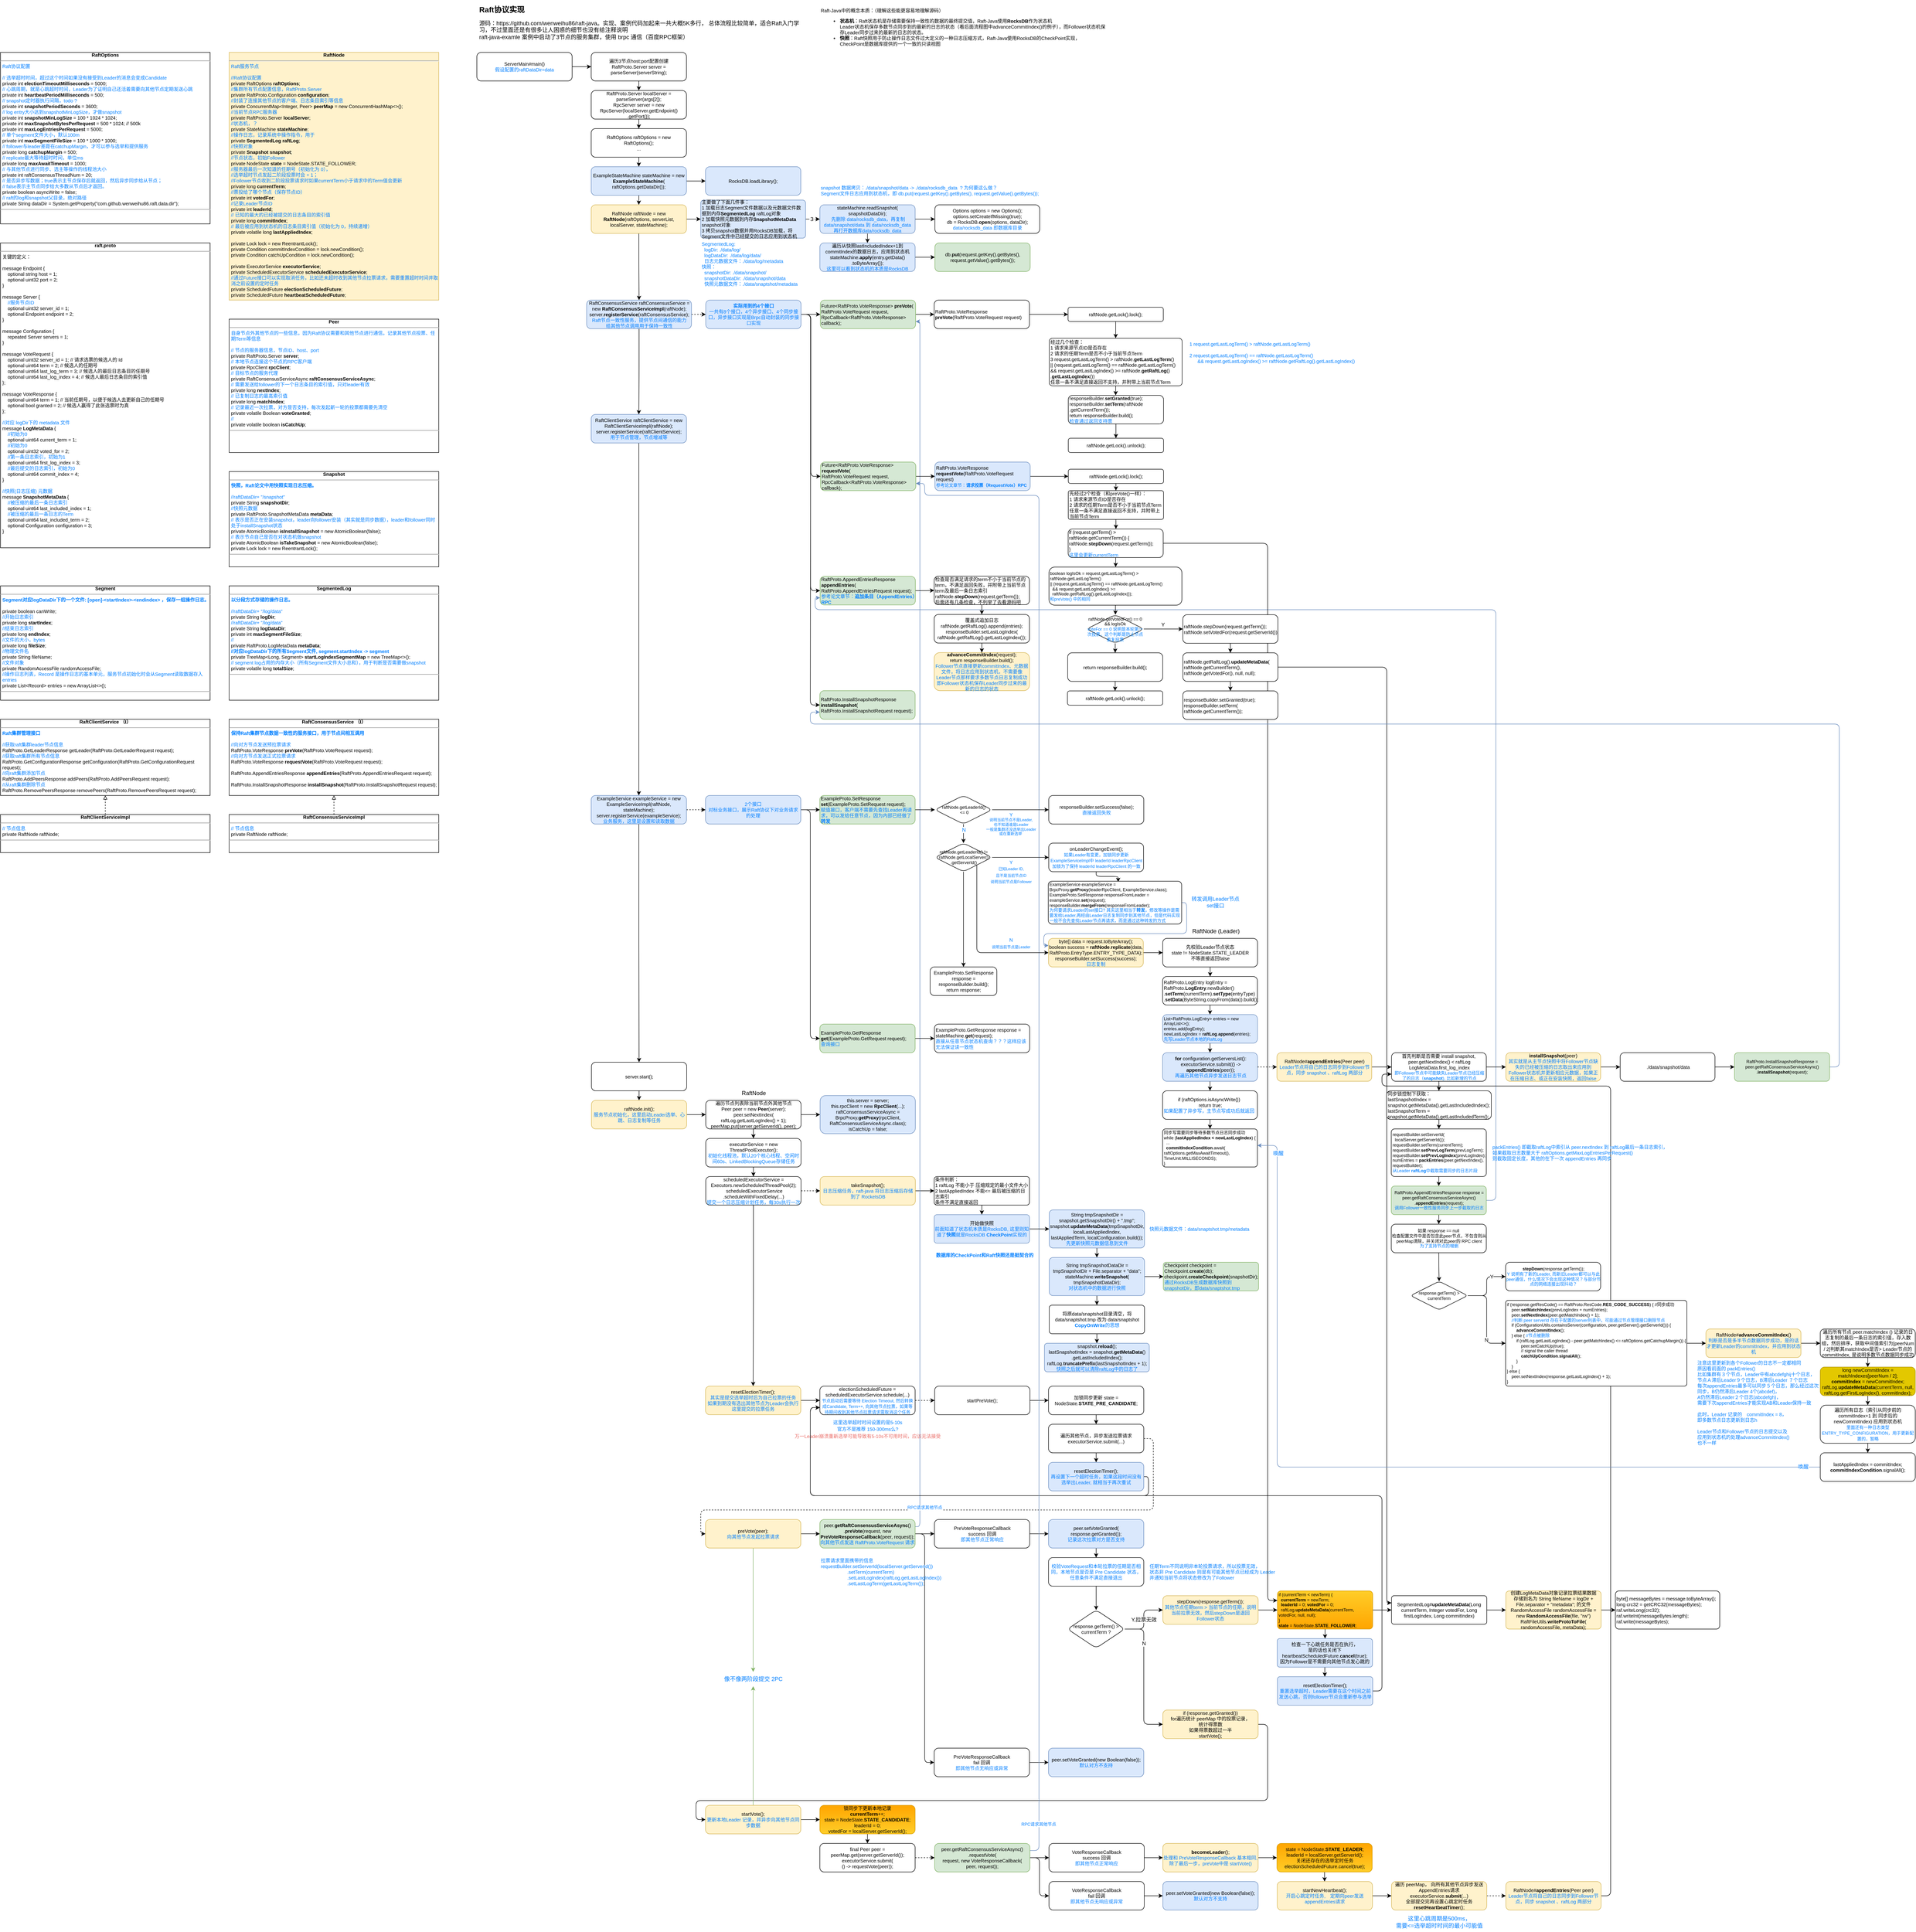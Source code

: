 <mxfile version="21.6.5" type="device">
  <diagram name="Raft实现" id="D0lXRkDRS7YjULPVTkGP">
    <mxGraphModel dx="3334" dy="1034" grid="1" gridSize="10" guides="1" tooltips="1" connect="1" arrows="1" fold="1" page="1" pageScale="1" pageWidth="827" pageHeight="1169" math="0" shadow="0">
      <root>
        <mxCell id="0" />
        <mxCell id="1" parent="0" />
        <mxCell id="jrdKXmfmH3rlp7NtxQ88-81" style="edgeStyle=orthogonalEdgeStyle;rounded=1;orthogonalLoop=1;jettySize=auto;html=1;exitX=1;exitY=0.5;exitDx=0;exitDy=0;entryX=1;entryY=0.25;entryDx=0;entryDy=0;fillColor=#dae8fc;strokeColor=#6c8ebf;" parent="1" source="jrdKXmfmH3rlp7NtxQ88-68" target="SMY1UsQMhVWDZvxuVclS-50" edge="1">
          <mxGeometry relative="1" as="geometry">
            <Array as="points">
              <mxPoint x="2179" y="2530" />
              <mxPoint x="2179" y="1290" />
              <mxPoint x="750" y="1290" />
              <mxPoint x="750" y="1265" />
            </Array>
          </mxGeometry>
        </mxCell>
        <mxCell id="hCxxSbGEtk1TdNpt0RpP-1" value="&lt;h1 style=&quot;font-size: 16px;&quot;&gt;&lt;font style=&quot;font-size: 16px;&quot;&gt;Raft协议实现&amp;nbsp;&lt;/font&gt;&lt;/h1&gt;&lt;p style=&quot;&quot;&gt;&lt;font style=&quot;font-size: 12px;&quot;&gt;源码：https://github.com/wenweihu86/raft-java。实现、案例代码加起来一共大概5K多行， 总体流程比较简单，适合Raft入门学习，不过里面还是有很多让人困惑的细节也没有给注释说明&lt;br&gt;&lt;span style=&quot;background-color: initial;&quot;&gt;raft-java-examle 案例中启动了3节点的服务集群，使用 brpc 通信（百度RPC框架）&lt;/span&gt;&lt;br&gt;&lt;/font&gt;&lt;/p&gt;&lt;p style=&quot;&quot;&gt;&lt;font style=&quot;font-size: 12px;&quot;&gt;&lt;br&gt;&lt;/font&gt;&lt;/p&gt;" style="text;html=1;strokeColor=none;fillColor=none;spacing=5;spacingTop=-20;whiteSpace=wrap;overflow=hidden;rounded=0;" parent="1" vertex="1">
          <mxGeometry x="40" y="20" width="680" height="80" as="geometry" />
        </mxCell>
        <mxCell id="hCxxSbGEtk1TdNpt0RpP-4" value="" style="edgeStyle=orthogonalEdgeStyle;rounded=1;orthogonalLoop=1;jettySize=auto;html=1;fontSize=10;" parent="1" source="hCxxSbGEtk1TdNpt0RpP-2" target="hCxxSbGEtk1TdNpt0RpP-3" edge="1">
          <mxGeometry relative="1" as="geometry" />
        </mxCell>
        <mxCell id="hCxxSbGEtk1TdNpt0RpP-2" value="ServerMain#main()&lt;br&gt;&lt;font color=&quot;#007fff&quot;&gt;假设配置的raftDataDir=data&lt;/font&gt;" style="rounded=1;whiteSpace=wrap;html=1;direction=west;fontSize=10;" parent="1" vertex="1">
          <mxGeometry x="40" y="120" width="200" height="60" as="geometry" />
        </mxCell>
        <mxCell id="hCxxSbGEtk1TdNpt0RpP-6" value="" style="edgeStyle=orthogonalEdgeStyle;rounded=1;orthogonalLoop=1;jettySize=auto;html=1;fontSize=10;" parent="1" source="hCxxSbGEtk1TdNpt0RpP-3" target="hCxxSbGEtk1TdNpt0RpP-5" edge="1">
          <mxGeometry relative="1" as="geometry" />
        </mxCell>
        <mxCell id="hCxxSbGEtk1TdNpt0RpP-3" value="遍历3节点host:port配置创建&lt;br style=&quot;font-size: 10px;&quot;&gt;RaftProto.Server server = parseServer(serverString);" style="rounded=1;whiteSpace=wrap;html=1;direction=west;fontSize=10;" parent="1" vertex="1">
          <mxGeometry x="280" y="120" width="200" height="60" as="geometry" />
        </mxCell>
        <mxCell id="hCxxSbGEtk1TdNpt0RpP-8" value="" style="edgeStyle=orthogonalEdgeStyle;rounded=1;orthogonalLoop=1;jettySize=auto;html=1;" parent="1" source="hCxxSbGEtk1TdNpt0RpP-5" target="hCxxSbGEtk1TdNpt0RpP-7" edge="1">
          <mxGeometry relative="1" as="geometry" />
        </mxCell>
        <mxCell id="hCxxSbGEtk1TdNpt0RpP-5" value="RaftProto.Server localServer = parseServer(args[2]);&lt;br style=&quot;font-size: 10px;&quot;&gt;RpcServer server = new RpcServer(localServer.getEndpoint()&lt;br style=&quot;font-size: 10px;&quot;&gt;.getPort());" style="rounded=1;whiteSpace=wrap;html=1;direction=west;fontSize=10;" parent="1" vertex="1">
          <mxGeometry x="280" y="200" width="200" height="60" as="geometry" />
        </mxCell>
        <mxCell id="hCxxSbGEtk1TdNpt0RpP-10" value="" style="edgeStyle=orthogonalEdgeStyle;rounded=1;orthogonalLoop=1;jettySize=auto;html=1;" parent="1" source="hCxxSbGEtk1TdNpt0RpP-7" target="hCxxSbGEtk1TdNpt0RpP-9" edge="1">
          <mxGeometry relative="1" as="geometry" />
        </mxCell>
        <mxCell id="hCxxSbGEtk1TdNpt0RpP-7" value="RaftOptions raftOptions = new RaftOptions();&lt;br&gt;..." style="rounded=1;whiteSpace=wrap;html=1;direction=west;fontSize=10;" parent="1" vertex="1">
          <mxGeometry x="280" y="280" width="200" height="60" as="geometry" />
        </mxCell>
        <mxCell id="hCxxSbGEtk1TdNpt0RpP-12" value="" style="edgeStyle=orthogonalEdgeStyle;rounded=1;orthogonalLoop=1;jettySize=auto;html=1;" parent="1" source="hCxxSbGEtk1TdNpt0RpP-9" target="hCxxSbGEtk1TdNpt0RpP-11" edge="1">
          <mxGeometry relative="1" as="geometry" />
        </mxCell>
        <mxCell id="jrdKXmfmH3rlp7NtxQ88-51" value="" style="edgeStyle=orthogonalEdgeStyle;rounded=1;orthogonalLoop=1;jettySize=auto;html=1;" parent="1" source="hCxxSbGEtk1TdNpt0RpP-9" target="jrdKXmfmH3rlp7NtxQ88-50" edge="1">
          <mxGeometry relative="1" as="geometry" />
        </mxCell>
        <mxCell id="hCxxSbGEtk1TdNpt0RpP-9" value="ExampleStateMachine stateMachine = new &lt;b&gt;ExampleStateMachine&lt;/b&gt;(&lt;br&gt;raftOptions.getDataDir());" style="rounded=1;whiteSpace=wrap;html=1;direction=west;fontSize=10;fillColor=#dae8fc;strokeColor=#6c8ebf;" parent="1" vertex="1">
          <mxGeometry x="280" y="360" width="200" height="60" as="geometry" />
        </mxCell>
        <mxCell id="hCxxSbGEtk1TdNpt0RpP-14" value="" style="edgeStyle=orthogonalEdgeStyle;rounded=1;orthogonalLoop=1;jettySize=auto;html=1;" parent="1" source="hCxxSbGEtk1TdNpt0RpP-11" target="hCxxSbGEtk1TdNpt0RpP-13" edge="1">
          <mxGeometry relative="1" as="geometry" />
        </mxCell>
        <mxCell id="jrdKXmfmH3rlp7NtxQ88-49" value="" style="edgeStyle=orthogonalEdgeStyle;rounded=1;orthogonalLoop=1;jettySize=auto;html=1;" parent="1" source="hCxxSbGEtk1TdNpt0RpP-11" target="jrdKXmfmH3rlp7NtxQ88-48" edge="1">
          <mxGeometry relative="1" as="geometry" />
        </mxCell>
        <mxCell id="hCxxSbGEtk1TdNpt0RpP-11" value="RaftNode raftNode = new &lt;b&gt;RaftNode&lt;/b&gt;(raftOptions, serverList, localServer, stateMachine);" style="rounded=1;whiteSpace=wrap;html=1;direction=west;fontSize=10;fillColor=#fff2cc;strokeColor=#d6b656;" parent="1" vertex="1">
          <mxGeometry x="280" y="440" width="200" height="60" as="geometry" />
        </mxCell>
        <mxCell id="hCxxSbGEtk1TdNpt0RpP-16" value="" style="edgeStyle=orthogonalEdgeStyle;rounded=1;orthogonalLoop=1;jettySize=auto;html=1;" parent="1" source="hCxxSbGEtk1TdNpt0RpP-13" target="hCxxSbGEtk1TdNpt0RpP-15" edge="1">
          <mxGeometry relative="1" as="geometry" />
        </mxCell>
        <mxCell id="SMY1UsQMhVWDZvxuVclS-44" value="" style="edgeStyle=orthogonalEdgeStyle;rounded=1;orthogonalLoop=1;jettySize=auto;html=1;dashed=1;" parent="1" source="hCxxSbGEtk1TdNpt0RpP-13" target="SMY1UsQMhVWDZvxuVclS-43" edge="1">
          <mxGeometry relative="1" as="geometry">
            <Array as="points">
              <mxPoint x="510.5" y="670" />
              <mxPoint x="510.5" y="670" />
            </Array>
          </mxGeometry>
        </mxCell>
        <mxCell id="hCxxSbGEtk1TdNpt0RpP-13" value="RaftConsensusService raftConsensusService = new&amp;nbsp;&lt;b style=&quot;font-size: 10px;&quot;&gt;RaftConsensusServiceImpl&lt;/b&gt;(raftNode);&lt;br style=&quot;font-size: 10px;&quot;&gt;server.&lt;b style=&quot;font-size: 10px;&quot;&gt;registerService&lt;/b&gt;(raftConsensusService);&lt;br style=&quot;font-size: 10px;&quot;&gt;&lt;font color=&quot;#007fff&quot; style=&quot;font-size: 10px;&quot;&gt;Raft节点一致性服务，提供节点间通信的能力&lt;br style=&quot;font-size: 10px;&quot;&gt;给其他节点调用用于保持一致性&lt;br style=&quot;font-size: 10px;&quot;&gt;&lt;/font&gt;" style="rounded=1;whiteSpace=wrap;html=1;direction=west;fontSize=10;fillColor=#dae8fc;strokeColor=#6c8ebf;" parent="1" vertex="1">
          <mxGeometry x="270.5" y="640" width="220" height="60" as="geometry" />
        </mxCell>
        <mxCell id="hCxxSbGEtk1TdNpt0RpP-18" value="" style="edgeStyle=orthogonalEdgeStyle;rounded=1;orthogonalLoop=1;jettySize=auto;html=1;" parent="1" source="hCxxSbGEtk1TdNpt0RpP-15" target="hCxxSbGEtk1TdNpt0RpP-17" edge="1">
          <mxGeometry relative="1" as="geometry" />
        </mxCell>
        <mxCell id="hCxxSbGEtk1TdNpt0RpP-15" value="RaftClientService raftClientService = new RaftClientServiceImpl(raftNode);&lt;br style=&quot;font-size: 10px;&quot;&gt;server.registerService(raftClientService);&lt;br&gt;&lt;font color=&quot;#007fff&quot;&gt;用于节点管理，节点增减等&lt;/font&gt;" style="rounded=1;whiteSpace=wrap;html=1;direction=west;fontSize=10;fillColor=#dae8fc;strokeColor=#6c8ebf;" parent="1" vertex="1">
          <mxGeometry x="280" y="880" width="200" height="60" as="geometry" />
        </mxCell>
        <mxCell id="hCxxSbGEtk1TdNpt0RpP-20" value="" style="edgeStyle=orthogonalEdgeStyle;rounded=1;orthogonalLoop=1;jettySize=auto;html=1;" parent="1" source="hCxxSbGEtk1TdNpt0RpP-17" target="hCxxSbGEtk1TdNpt0RpP-19" edge="1">
          <mxGeometry relative="1" as="geometry" />
        </mxCell>
        <mxCell id="jrdKXmfmH3rlp7NtxQ88-2" value="" style="edgeStyle=orthogonalEdgeStyle;rounded=1;orthogonalLoop=1;jettySize=auto;html=1;dashed=1;" parent="1" source="hCxxSbGEtk1TdNpt0RpP-17" target="jrdKXmfmH3rlp7NtxQ88-1" edge="1">
          <mxGeometry relative="1" as="geometry" />
        </mxCell>
        <mxCell id="hCxxSbGEtk1TdNpt0RpP-17" value="ExampleService exampleService = new ExampleServiceImpl(raftNode, stateMachine);&lt;br style=&quot;font-size: 10px;&quot;&gt;server.registerService(exampleService);&lt;br&gt;&lt;font color=&quot;#007fff&quot;&gt;业务服务，这里是设置和读取数据&lt;/font&gt;" style="rounded=1;whiteSpace=wrap;html=1;direction=west;fontSize=10;fillColor=#dae8fc;strokeColor=#6c8ebf;" parent="1" vertex="1">
          <mxGeometry x="280" y="1680" width="200" height="60" as="geometry" />
        </mxCell>
        <mxCell id="hCxxSbGEtk1TdNpt0RpP-22" value="" style="edgeStyle=orthogonalEdgeStyle;rounded=1;orthogonalLoop=1;jettySize=auto;html=1;" parent="1" source="hCxxSbGEtk1TdNpt0RpP-19" target="hCxxSbGEtk1TdNpt0RpP-21" edge="1">
          <mxGeometry relative="1" as="geometry" />
        </mxCell>
        <mxCell id="hCxxSbGEtk1TdNpt0RpP-19" value="server.start();" style="rounded=1;whiteSpace=wrap;html=1;direction=west;fontSize=10;" parent="1" vertex="1">
          <mxGeometry x="280.5" y="2240" width="200" height="60" as="geometry" />
        </mxCell>
        <mxCell id="hCxxSbGEtk1TdNpt0RpP-28" style="edgeStyle=orthogonalEdgeStyle;rounded=1;orthogonalLoop=1;jettySize=auto;html=1;exitX=0;exitY=0.5;exitDx=0;exitDy=0;entryX=1;entryY=0.5;entryDx=0;entryDy=0;" parent="1" source="hCxxSbGEtk1TdNpt0RpP-21" target="hCxxSbGEtk1TdNpt0RpP-27" edge="1">
          <mxGeometry relative="1" as="geometry" />
        </mxCell>
        <mxCell id="hCxxSbGEtk1TdNpt0RpP-21" value="raftNode.init();&lt;br&gt;&lt;font color=&quot;#007fff&quot;&gt;服务节点初始化，这里启动Leader选举、心跳、日志复制等任务&lt;br&gt;&lt;/font&gt;" style="rounded=1;whiteSpace=wrap;html=1;direction=west;fontSize=10;fillColor=#fff2cc;strokeColor=#d6b656;" parent="1" vertex="1">
          <mxGeometry x="280.5" y="2320" width="200" height="60" as="geometry" />
        </mxCell>
        <mxCell id="hCxxSbGEtk1TdNpt0RpP-24" value="&lt;div style=&quot;text-align: center;&quot;&gt;&lt;b&gt;RaftNode&lt;/b&gt;&lt;br&gt;&lt;/div&gt;&lt;hr style=&quot;font-size: 10px;&quot;&gt;&lt;p style=&quot;margin: 0px 0px 0px 4px;&quot;&gt;&lt;font color=&quot;#007fff&quot;&gt;Raft服务节点&lt;/font&gt;&lt;/p&gt;&lt;p style=&quot;margin: 0px 0px 0px 4px;&quot;&gt;&lt;br&gt;&lt;/p&gt;&lt;p style=&quot;margin: 0px 0px 0px 4px;&quot;&gt;&lt;font color=&quot;#007fff&quot;&gt;//Raft协议配置&lt;/font&gt;&lt;/p&gt;&lt;p style=&quot;margin: 0px 0px 0px 4px;&quot;&gt;private RaftOptions &lt;b&gt;raftOptions&lt;/b&gt;;&lt;/p&gt;&lt;p style=&quot;margin: 0px 0px 0px 4px;&quot;&gt;&lt;font color=&quot;#007fff&quot;&gt;//集群所有节点配置信息，RaftProto.Server&lt;/font&gt;&lt;/p&gt;&lt;p style=&quot;margin: 0px 0px 0px 4px;&quot;&gt;private RaftProto.Configuration &lt;b&gt;configuration&lt;/b&gt;;&lt;/p&gt;&lt;p style=&quot;margin: 0px 0px 0px 4px;&quot;&gt;&lt;font color=&quot;#007fff&quot;&gt;//封装了连接其他节点的客户端、日志条目索引等信息&lt;/font&gt;&lt;/p&gt;&lt;p style=&quot;margin: 0px 0px 0px 4px;&quot;&gt;private ConcurrentMap&amp;lt;Integer, Peer&amp;gt; &lt;b&gt;peerMap&lt;/b&gt; = new ConcurrentHashMap&amp;lt;&amp;gt;();&lt;/p&gt;&lt;p style=&quot;margin: 0px 0px 0px 4px;&quot;&gt;&lt;font color=&quot;#007fff&quot;&gt;//当前节点RPC服务器&lt;/font&gt;&lt;/p&gt;&lt;p style=&quot;margin: 0px 0px 0px 4px;&quot;&gt;private RaftProto.Server &lt;b&gt;localServer&lt;/b&gt;;&lt;/p&gt;&lt;p style=&quot;margin: 0px 0px 0px 4px;&quot;&gt;&lt;font color=&quot;#007fff&quot;&gt;//状态机，？&lt;/font&gt;&lt;/p&gt;&lt;p style=&quot;margin: 0px 0px 0px 4px;&quot;&gt;private StateMachine &lt;b&gt;stateMachine&lt;/b&gt;;&lt;/p&gt;&lt;p style=&quot;margin: 0px 0px 0px 4px;&quot;&gt;&lt;font color=&quot;#007fff&quot;&gt;//操作日志，记录系统中操作指令，用于&lt;/font&gt;&lt;/p&gt;&lt;p style=&quot;margin: 0px 0px 0px 4px;&quot;&gt;private &lt;b&gt;SegmentedLog&lt;/b&gt; &lt;b&gt;raftLog&lt;/b&gt;;&lt;/p&gt;&lt;p style=&quot;margin: 0px 0px 0px 4px;&quot;&gt;&lt;font color=&quot;#007fff&quot;&gt;//快照对象&lt;/font&gt;&lt;/p&gt;&lt;p style=&quot;margin: 0px 0px 0px 4px;&quot;&gt;private &lt;b&gt;Snapshot&lt;/b&gt; &lt;b&gt;snapshot&lt;/b&gt;;&lt;/p&gt;&lt;p style=&quot;margin: 0px 0px 0px 4px;&quot;&gt;&lt;font color=&quot;#007fff&quot;&gt;//节点状态，初始Follower&lt;/font&gt;&lt;/p&gt;&lt;p style=&quot;margin: 0px 0px 0px 4px;&quot;&gt;private NodeState &lt;b&gt;state&lt;/b&gt; = NodeState.STATE_FOLLOWER;&lt;/p&gt;&lt;p style=&quot;margin: 0px 0px 0px 4px;&quot;&gt;&lt;font color=&quot;#007fff&quot;&gt;//服务器最后一次知道的任期号（初始化为 0），&lt;/font&gt;&lt;/p&gt;&lt;p style=&quot;margin: 0px 0px 0px 4px;&quot;&gt;&lt;font color=&quot;#007fff&quot;&gt;//选举超时节点发起二阶段投票时会 + 1；&lt;/font&gt;&lt;/p&gt;&lt;p style=&quot;margin: 0px 0px 0px 4px;&quot;&gt;&lt;font color=&quot;#007fff&quot;&gt;//Follower节点收到二阶段投票请求时如果currentTerm小于请求中的Term值会更新&amp;nbsp;&lt;/font&gt;&lt;/p&gt;&lt;p style=&quot;margin: 0px 0px 0px 4px;&quot;&gt;private long &lt;b&gt;currentTerm&lt;/b&gt;;&lt;/p&gt;&lt;p style=&quot;margin: 0px 0px 0px 4px;&quot;&gt;&lt;font color=&quot;#007fff&quot;&gt;//票投给了哪个节点（保存节点ID）&lt;/font&gt;&lt;/p&gt;&lt;p style=&quot;margin: 0px 0px 0px 4px;&quot;&gt;private int &lt;b&gt;votedFor&lt;/b&gt;;&lt;/p&gt;&lt;p style=&quot;margin: 0px 0px 0px 4px;&quot;&gt;&lt;font color=&quot;#007fff&quot;&gt;//记录Leader节点ID&lt;/font&gt;&lt;/p&gt;&lt;p style=&quot;margin: 0px 0px 0px 4px;&quot;&gt;private int &lt;b&gt;leaderId&lt;/b&gt;;&lt;/p&gt;&lt;p style=&quot;margin: 0px 0px 0px 4px;&quot;&gt;&lt;font color=&quot;#007fff&quot;&gt;// 已知的最大的已经被提交的日志条目的索引值&lt;/font&gt;&lt;/p&gt;&lt;p style=&quot;margin: 0px 0px 0px 4px;&quot;&gt;private long &lt;b&gt;commitIndex&lt;/b&gt;;&lt;/p&gt;&lt;p style=&quot;margin: 0px 0px 0px 4px;&quot;&gt;&lt;font color=&quot;#007fff&quot;&gt;// 最后被应用到状态机的日志条目索引值（初始化为 0，持续递增）&lt;/font&gt;&lt;/p&gt;&lt;p style=&quot;margin: 0px 0px 0px 4px;&quot;&gt;private volatile long &lt;b&gt;lastAppliedIndex&lt;/b&gt;;&lt;/p&gt;&lt;p style=&quot;margin: 0px 0px 0px 4px;&quot;&gt;&lt;br&gt;&lt;/p&gt;&lt;p style=&quot;margin: 0px 0px 0px 4px;&quot;&gt;private Lock lock = new ReentrantLock();&lt;/p&gt;&lt;p style=&quot;margin: 0px 0px 0px 4px;&quot;&gt;private Condition commitIndexCondition = lock.newCondition();&lt;/p&gt;&lt;p style=&quot;margin: 0px 0px 0px 4px;&quot;&gt;private Condition catchUpCondition = lock.newCondition();&lt;/p&gt;&lt;p style=&quot;margin: 0px 0px 0px 4px;&quot;&gt;&lt;br&gt;&lt;/p&gt;&lt;p style=&quot;margin: 0px 0px 0px 4px;&quot;&gt;private ExecutorService &lt;b&gt;executorService&lt;/b&gt;;&lt;/p&gt;&lt;p style=&quot;margin: 0px 0px 0px 4px;&quot;&gt;private ScheduledExecutorService &lt;b&gt;scheduledExecutorService&lt;/b&gt;;&lt;/p&gt;&lt;p style=&quot;margin: 0px 0px 0px 4px;&quot;&gt;&lt;font color=&quot;#007fff&quot;&gt;//通过Future接口可以实现取消任务，比如还未超时收到其他节点拉票请求，需要重置超时时间并取消之前设置的定时任务&lt;/font&gt;&lt;/p&gt;&lt;p style=&quot;margin: 0px 0px 0px 4px;&quot;&gt;private ScheduledFuture &lt;b&gt;electionScheduledFuture&lt;/b&gt;;&lt;/p&gt;&lt;p style=&quot;margin: 0px 0px 0px 4px;&quot;&gt;private ScheduledFuture &lt;b&gt;heartbeatScheduledFuture&lt;/b&gt;;&lt;/p&gt;&lt;hr style=&quot;font-size: 10px;&quot;&gt;&lt;p style=&quot;margin: 0px 0px 0px 4px; font-size: 10px;&quot;&gt;&lt;br&gt;&lt;/p&gt;" style="verticalAlign=top;align=left;overflow=fill;fontSize=10;fontFamily=Helvetica;html=1;whiteSpace=wrap;fillColor=#fff2cc;strokeColor=#d6b656;" parent="1" vertex="1">
          <mxGeometry x="-480" y="120" width="440" height="520" as="geometry" />
        </mxCell>
        <mxCell id="hCxxSbGEtk1TdNpt0RpP-25" value="&lt;div style=&quot;text-align: center;&quot;&gt;&lt;b&gt;RaftOptions&lt;/b&gt;&lt;br&gt;&lt;/div&gt;&lt;hr style=&quot;font-size: 10px;&quot;&gt;&lt;p style=&quot;margin: 0px 0px 0px 4px;&quot;&gt;&lt;font color=&quot;#007fff&quot;&gt;Raft协议配置&lt;/font&gt;&lt;/p&gt;&lt;p style=&quot;margin: 0px 0px 0px 4px;&quot;&gt;&lt;br&gt;&lt;/p&gt;&lt;p style=&quot;margin: 0px 0px 0px 4px;&quot;&gt;&lt;font color=&quot;#007fff&quot;&gt;// 选举超时时间，超过这个时间如果没有接受到Leader的消息会变成Candidate&lt;/font&gt;&lt;/p&gt;&lt;p style=&quot;margin: 0px 0px 0px 4px;&quot;&gt;private int &lt;b&gt;electionTimeoutMilliseconds&lt;/b&gt; = 5000;&lt;/p&gt;&lt;p style=&quot;margin: 0px 0px 0px 4px;&quot;&gt;&lt;span style=&quot;background-color: initial;&quot;&gt;&lt;font color=&quot;#007fff&quot;&gt;// 心跳周期，就是心跳超时时间，Leader为了证明自己还活着需要向其他节点定期发送心跳&lt;/font&gt;&lt;/span&gt;&lt;/p&gt;&lt;p style=&quot;margin: 0px 0px 0px 4px;&quot;&gt;&lt;span style=&quot;background-color: initial;&quot;&gt;private int &lt;b&gt;heartbeatPeriodMilliseconds&lt;/b&gt; = 500;&lt;/span&gt;&lt;/p&gt;&lt;p style=&quot;margin: 0px 0px 0px 4px;&quot;&gt;&lt;font color=&quot;#007fff&quot;&gt;// snapshot定时器执行间隔，todo ?&lt;/font&gt;&lt;/p&gt;&lt;p style=&quot;margin: 0px 0px 0px 4px;&quot;&gt;private int &lt;b&gt;snapshotPeriodSeconds&lt;/b&gt; = 3600;&lt;/p&gt;&lt;p style=&quot;margin: 0px 0px 0px 4px;&quot;&gt;&lt;font color=&quot;#007fff&quot;&gt;// log entry大小达到snapshotMinLogSize，才做snapshot&lt;/font&gt;&lt;/p&gt;&lt;p style=&quot;margin: 0px 0px 0px 4px;&quot;&gt;private int &lt;b&gt;snapshotMinLogSize&lt;/b&gt; = 100 * 1024 * 1024;&lt;/p&gt;&lt;p style=&quot;margin: 0px 0px 0px 4px;&quot;&gt;private int &lt;b&gt;maxSnapshotBytesPerRequest&lt;/b&gt; = 500 * 1024; // 500k&lt;/p&gt;&lt;p style=&quot;margin: 0px 0px 0px 4px;&quot;&gt;private int &lt;b&gt;maxLogEntriesPerRequest&lt;/b&gt; = 5000;&lt;/p&gt;&lt;p style=&quot;margin: 0px 0px 0px 4px;&quot;&gt;&lt;font color=&quot;#007fff&quot;&gt;// 单个segment文件大小，默认100m&lt;/font&gt;&lt;/p&gt;&lt;p style=&quot;margin: 0px 0px 0px 4px;&quot;&gt;private int &lt;b&gt;maxSegmentFileSize&lt;/b&gt; = 100 * 1000 * 1000;&lt;/p&gt;&lt;p style=&quot;margin: 0px 0px 0px 4px;&quot;&gt;&lt;font color=&quot;#007fff&quot;&gt;// follower与leader差距在catchupMargin，才可以参与选举和提供服务&lt;/font&gt;&lt;/p&gt;&lt;p style=&quot;margin: 0px 0px 0px 4px;&quot;&gt;private long &lt;b&gt;catchupMargin&lt;/b&gt; = 500;&lt;/p&gt;&lt;p style=&quot;margin: 0px 0px 0px 4px;&quot;&gt;&lt;font color=&quot;#007fff&quot;&gt;// replicate最大等待超时时间，单位ms&lt;/font&gt;&lt;/p&gt;&lt;p style=&quot;margin: 0px 0px 0px 4px;&quot;&gt;private long &lt;b&gt;maxAwaitTimeout&lt;/b&gt; = 1000;&lt;/p&gt;&lt;p style=&quot;margin: 0px 0px 0px 4px;&quot;&gt;&lt;font color=&quot;#007fff&quot;&gt;// 与其他节点进行同步、选主等操作的线程池大小&lt;/font&gt;&lt;/p&gt;&lt;p style=&quot;margin: 0px 0px 0px 4px;&quot;&gt;private int raftConsensusThreadNum = 20;&lt;/p&gt;&lt;p style=&quot;margin: 0px 0px 0px 4px;&quot;&gt;&lt;font color=&quot;#007fff&quot;&gt;// 是否异步写数据；true表示主节点保存后就返回，然后异步同步给从节点；&lt;/font&gt;&lt;/p&gt;&lt;p style=&quot;margin: 0px 0px 0px 4px;&quot;&gt;&lt;font color=&quot;#007fff&quot;&gt;// false表示主节点同步给大多数从节点后才返回。&lt;/font&gt;&lt;/p&gt;&lt;p style=&quot;margin: 0px 0px 0px 4px;&quot;&gt;private boolean asyncWrite = false;&lt;/p&gt;&lt;p style=&quot;margin: 0px 0px 0px 4px;&quot;&gt;&lt;font color=&quot;#007fff&quot;&gt;// raft的log和snapshot父目录，绝对路径&lt;/font&gt;&lt;/p&gt;&lt;p style=&quot;margin: 0px 0px 0px 4px;&quot;&gt;private String dataDir = System.getProperty(&quot;com.github.wenweihu86.raft.data.dir&quot;);&lt;/p&gt;&lt;hr style=&quot;font-size: 10px;&quot;&gt;&lt;p style=&quot;margin: 0px 0px 0px 4px; font-size: 10px;&quot;&gt;&lt;br&gt;&lt;/p&gt;" style="verticalAlign=top;align=left;overflow=fill;fontSize=10;fontFamily=Helvetica;html=1;whiteSpace=wrap;" parent="1" vertex="1">
          <mxGeometry x="-960" y="120" width="440" height="360" as="geometry" />
        </mxCell>
        <mxCell id="hCxxSbGEtk1TdNpt0RpP-26" value="&lt;div style=&quot;text-align: center; font-size: 10px;&quot;&gt;&lt;b style=&quot;font-size: 10px;&quot;&gt;raft.proto&lt;/b&gt;&lt;/div&gt;&lt;hr style=&quot;font-size: 10px;&quot;&gt;&lt;p style=&quot;margin: 0px 0px 0px 4px; font-size: 10px;&quot;&gt;关键的定义：&lt;/p&gt;&lt;p style=&quot;margin: 0px 0px 0px 4px; font-size: 10px;&quot;&gt;&lt;br style=&quot;font-size: 10px;&quot;&gt;&lt;/p&gt;&lt;p style=&quot;margin: 0px 0px 0px 4px; font-size: 10px;&quot;&gt;message Endpoint {&lt;/p&gt;&lt;p style=&quot;margin: 0px 0px 0px 4px; font-size: 10px;&quot;&gt;&amp;nbsp; &amp;nbsp; optional string host = 1;&lt;/p&gt;&lt;p style=&quot;margin: 0px 0px 0px 4px; font-size: 10px;&quot;&gt;&amp;nbsp; &amp;nbsp; optional uint32 port = 2;&lt;/p&gt;&lt;p style=&quot;margin: 0px 0px 0px 4px; font-size: 10px;&quot;&gt;}&lt;/p&gt;&lt;p style=&quot;margin: 0px 0px 0px 4px; font-size: 10px;&quot;&gt;&lt;br style=&quot;font-size: 10px;&quot;&gt;&lt;/p&gt;&lt;p style=&quot;margin: 0px 0px 0px 4px; font-size: 10px;&quot;&gt;message Server {&lt;/p&gt;&lt;p style=&quot;margin: 0px 0px 0px 4px; font-size: 10px;&quot;&gt;&amp;nbsp; &amp;nbsp; &lt;font color=&quot;#007fff&quot; style=&quot;font-size: 10px;&quot;&gt;//服务节点ID&lt;/font&gt;&lt;/p&gt;&lt;p style=&quot;margin: 0px 0px 0px 4px; font-size: 10px;&quot;&gt;&amp;nbsp; &amp;nbsp; optional uint32 server_id = 1;&lt;/p&gt;&lt;p style=&quot;margin: 0px 0px 0px 4px; font-size: 10px;&quot;&gt;&amp;nbsp; &amp;nbsp; optional Endpoint endpoint = 2;&lt;/p&gt;&lt;p style=&quot;margin: 0px 0px 0px 4px; font-size: 10px;&quot;&gt;}&lt;/p&gt;&lt;p style=&quot;margin: 0px 0px 0px 4px; font-size: 10px;&quot;&gt;&lt;br style=&quot;font-size: 10px;&quot;&gt;&lt;/p&gt;&lt;p style=&quot;margin: 0px 0px 0px 4px; font-size: 10px;&quot;&gt;message Configuration {&lt;/p&gt;&lt;p style=&quot;margin: 0px 0px 0px 4px; font-size: 10px;&quot;&gt;&amp;nbsp; &amp;nbsp; repeated Server servers = 1;&lt;/p&gt;&lt;p style=&quot;margin: 0px 0px 0px 4px; font-size: 10px;&quot;&gt;}&lt;/p&gt;&lt;p style=&quot;margin: 0px 0px 0px 4px; font-size: 10px;&quot;&gt;&lt;br style=&quot;font-size: 10px;&quot;&gt;&lt;/p&gt;&lt;p style=&quot;margin: 0px 0px 0px 4px;&quot;&gt;message VoteRequest {&lt;/p&gt;&lt;p style=&quot;margin: 0px 0px 0px 4px;&quot;&gt;&amp;nbsp; &amp;nbsp; optional uint32 server_id = 1; // 请求选票的候选人的 Id&lt;/p&gt;&lt;p style=&quot;margin: 0px 0px 0px 4px;&quot;&gt;&amp;nbsp; &amp;nbsp; optional uint64 term = 2; // 候选人的任期号&lt;/p&gt;&lt;p style=&quot;margin: 0px 0px 0px 4px;&quot;&gt;&amp;nbsp; &amp;nbsp; optional uint64 last_log_term = 3; // 候选人的最后日志条目的任期号&lt;/p&gt;&lt;p style=&quot;margin: 0px 0px 0px 4px;&quot;&gt;&amp;nbsp; &amp;nbsp; optional uint64 last_log_index = 4; // 候选人最后日志条目的索引值&lt;/p&gt;&lt;p style=&quot;margin: 0px 0px 0px 4px;&quot;&gt;};&lt;/p&gt;&lt;p style=&quot;margin: 0px 0px 0px 4px; font-size: 10px;&quot;&gt;&lt;br&gt;&lt;/p&gt;&lt;p style=&quot;margin: 0px 0px 0px 4px; font-size: 10px;&quot;&gt;message VoteResponse {&lt;/p&gt;&lt;p style=&quot;margin: 0px 0px 0px 4px; font-size: 10px;&quot;&gt;&amp;nbsp; &amp;nbsp; optional uint64 term = 1; // 当前任期号，以便于候选人去更新自己的任期号&lt;/p&gt;&lt;p style=&quot;margin: 0px 0px 0px 4px; font-size: 10px;&quot;&gt;&amp;nbsp; &amp;nbsp; optional bool granted = 2; // 候选人赢得了此张选票时为真&lt;/p&gt;&lt;p style=&quot;margin: 0px 0px 0px 4px; font-size: 10px;&quot;&gt;};&lt;/p&gt;&lt;p style=&quot;margin: 0px 0px 0px 4px; font-size: 10px;&quot;&gt;&lt;br&gt;&lt;/p&gt;&lt;p style=&quot;margin: 0px 0px 0px 4px; font-size: 10px;&quot;&gt;&lt;font color=&quot;#007fff&quot;&gt;//对应 logDir下的 metadata 文件&lt;/font&gt;&lt;/p&gt;&lt;p style=&quot;margin: 0px 0px 0px 4px;&quot;&gt;message &lt;b&gt;LogMetaData&lt;/b&gt; {&lt;/p&gt;&lt;p style=&quot;margin: 0px 0px 0px 4px;&quot;&gt;&lt;span style=&quot;background-color: initial;&quot;&gt;&amp;nbsp; &amp;nbsp; &lt;font color=&quot;#007fff&quot;&gt;//初始为0&lt;/font&gt;&lt;/span&gt;&lt;/p&gt;&lt;p style=&quot;margin: 0px 0px 0px 4px;&quot;&gt;&amp;nbsp; &amp;nbsp; optional uint64 current_term = 1;&lt;/p&gt;&lt;p style=&quot;margin: 0px 0px 0px 4px;&quot;&gt;&lt;span style=&quot;background-color: initial;&quot;&gt;&lt;font color=&quot;#007fff&quot;&gt;&amp;nbsp; &amp;nbsp; //初始为0&lt;/font&gt;&lt;/span&gt;&lt;/p&gt;&lt;p style=&quot;margin: 0px 0px 0px 4px;&quot;&gt;&amp;nbsp; &amp;nbsp; optional uint32 voted_for = 2;&lt;/p&gt;&lt;p style=&quot;margin: 0px 0px 0px 4px;&quot;&gt;&amp;nbsp; &amp;nbsp; &lt;font color=&quot;#007fff&quot;&gt;//第一条日志索引，初始为1&lt;/font&gt;&lt;/p&gt;&lt;p style=&quot;margin: 0px 0px 0px 4px;&quot;&gt;&amp;nbsp; &amp;nbsp; optional uint64 first_log_index = 3;&lt;/p&gt;&lt;p style=&quot;margin: 0px 0px 0px 4px;&quot;&gt;&lt;font color=&quot;#007fff&quot;&gt;&amp;nbsp; &amp;nbsp; //最后提交的日志索引，初始为0&lt;/font&gt;&lt;/p&gt;&lt;p style=&quot;margin: 0px 0px 0px 4px;&quot;&gt;&amp;nbsp; &amp;nbsp; optional uint64 commit_index = 4;&lt;/p&gt;&lt;p style=&quot;margin: 0px 0px 0px 4px;&quot;&gt;}&lt;/p&gt;&lt;p style=&quot;margin: 0px 0px 0px 4px;&quot;&gt;&lt;br&gt;&lt;/p&gt;&lt;p style=&quot;margin: 0px 0px 0px 4px;&quot;&gt;&lt;font color=&quot;#007fff&quot;&gt;//快照(日志压缩) 元数据&lt;/font&gt;&lt;/p&gt;&lt;p style=&quot;margin: 0px 0px 0px 4px;&quot;&gt;message &lt;b&gt;SnapshotMetaData&lt;/b&gt; {&lt;/p&gt;&lt;p style=&quot;margin: 0px 0px 0px 4px;&quot;&gt;&lt;span style=&quot;background-color: initial;&quot;&gt;&lt;font color=&quot;#007fff&quot;&gt;&amp;nbsp; &amp;nbsp; //被压缩的最后一条日志索引&lt;/font&gt;&lt;/span&gt;&lt;/p&gt;&lt;p style=&quot;margin: 0px 0px 0px 4px;&quot;&gt;&amp;nbsp; &amp;nbsp; optional uint64 last_included_index = 1;&lt;/p&gt;&lt;p style=&quot;margin: 0px 0px 0px 4px;&quot;&gt;&lt;font color=&quot;#007fff&quot;&gt;&amp;nbsp; &amp;nbsp; //被压缩的最后一条日志的Term&lt;/font&gt;&lt;/p&gt;&lt;p style=&quot;margin: 0px 0px 0px 4px;&quot;&gt;&amp;nbsp; &amp;nbsp; optional uint64 last_included_term = 2;&lt;/p&gt;&lt;p style=&quot;margin: 0px 0px 0px 4px;&quot;&gt;&amp;nbsp; &amp;nbsp; optional Configuration configuration = 3;&lt;/p&gt;&lt;p style=&quot;margin: 0px 0px 0px 4px;&quot;&gt;}&lt;/p&gt;" style="verticalAlign=top;align=left;overflow=fill;fontSize=10;fontFamily=Helvetica;html=1;whiteSpace=wrap;" parent="1" vertex="1">
          <mxGeometry x="-960" y="520" width="440" height="640" as="geometry" />
        </mxCell>
        <mxCell id="hCxxSbGEtk1TdNpt0RpP-31" value="" style="edgeStyle=orthogonalEdgeStyle;rounded=1;orthogonalLoop=1;jettySize=auto;html=1;" parent="1" source="hCxxSbGEtk1TdNpt0RpP-27" target="hCxxSbGEtk1TdNpt0RpP-30" edge="1">
          <mxGeometry relative="1" as="geometry" />
        </mxCell>
        <mxCell id="hCxxSbGEtk1TdNpt0RpP-33" value="" style="edgeStyle=orthogonalEdgeStyle;rounded=1;orthogonalLoop=1;jettySize=auto;html=1;" parent="1" source="hCxxSbGEtk1TdNpt0RpP-27" target="hCxxSbGEtk1TdNpt0RpP-32" edge="1">
          <mxGeometry relative="1" as="geometry" />
        </mxCell>
        <mxCell id="hCxxSbGEtk1TdNpt0RpP-27" value="遍历节点列表除当前节点外其他节点&lt;br&gt;Peer peer = new &lt;b&gt;Peer&lt;/b&gt;(server);&lt;br&gt;peer.setNextIndex(&lt;br&gt;raftLog.getLastLogIndex() + 1);&lt;br&gt;peerMap.put(server.getServerId(), peer);" style="rounded=1;whiteSpace=wrap;html=1;direction=west;fontSize=10;" parent="1" vertex="1">
          <mxGeometry x="520.5" y="2320" width="200" height="60" as="geometry" />
        </mxCell>
        <mxCell id="hCxxSbGEtk1TdNpt0RpP-29" value="RaftNode" style="text;html=1;align=center;verticalAlign=middle;resizable=0;points=[];autosize=1;strokeColor=none;fillColor=none;" parent="1" vertex="1">
          <mxGeometry x="585.5" y="2290" width="70" height="30" as="geometry" />
        </mxCell>
        <mxCell id="hCxxSbGEtk1TdNpt0RpP-30" value="this.server = server;&lt;br&gt;this.rpcClient = new &lt;b&gt;RpcClient&lt;/b&gt;(...);&lt;br&gt;raftConsensusServiceAsync = BrpcProxy.&lt;b&gt;getProxy&lt;/b&gt;(rpcClient, RaftConsensusServiceAsync.class);&lt;br&gt;isCatchUp = false;" style="rounded=1;whiteSpace=wrap;html=1;direction=west;fontSize=10;fillColor=#dae8fc;strokeColor=#6c8ebf;" parent="1" vertex="1">
          <mxGeometry x="760.5" y="2310" width="200" height="80" as="geometry" />
        </mxCell>
        <mxCell id="hCxxSbGEtk1TdNpt0RpP-35" value="" style="edgeStyle=orthogonalEdgeStyle;rounded=1;orthogonalLoop=1;jettySize=auto;html=1;" parent="1" source="hCxxSbGEtk1TdNpt0RpP-32" target="hCxxSbGEtk1TdNpt0RpP-34" edge="1">
          <mxGeometry relative="1" as="geometry" />
        </mxCell>
        <mxCell id="hCxxSbGEtk1TdNpt0RpP-32" value="executorService = new ThreadPoolExecutor();&lt;br&gt;&lt;font color=&quot;#007fff&quot;&gt;初始化线程池，默认20个核心线程、空闲时间60s、LinkedBlockingQueue存储任务&lt;/font&gt;" style="rounded=1;whiteSpace=wrap;html=1;direction=west;fontSize=10;" parent="1" vertex="1">
          <mxGeometry x="520.5" y="2400" width="200" height="60" as="geometry" />
        </mxCell>
        <mxCell id="hCxxSbGEtk1TdNpt0RpP-37" value="" style="edgeStyle=orthogonalEdgeStyle;rounded=1;orthogonalLoop=1;jettySize=auto;html=1;dashed=1;" parent="1" source="hCxxSbGEtk1TdNpt0RpP-34" target="hCxxSbGEtk1TdNpt0RpP-36" edge="1">
          <mxGeometry relative="1" as="geometry" />
        </mxCell>
        <mxCell id="hCxxSbGEtk1TdNpt0RpP-39" value="" style="edgeStyle=orthogonalEdgeStyle;rounded=1;orthogonalLoop=1;jettySize=auto;html=1;" parent="1" source="hCxxSbGEtk1TdNpt0RpP-34" target="hCxxSbGEtk1TdNpt0RpP-38" edge="1">
          <mxGeometry relative="1" as="geometry" />
        </mxCell>
        <mxCell id="hCxxSbGEtk1TdNpt0RpP-34" value="scheduledExecutorService = Executors.newScheduledThreadPool(2);&lt;br&gt;&amp;nbsp;scheduledExecutorService&lt;br&gt;.scheduleWithFixedDelay(...)&lt;br&gt;&lt;font color=&quot;#007fff&quot;&gt;提交一个日志压缩计划任务，每30s执行一次&lt;/font&gt;" style="rounded=1;whiteSpace=wrap;html=1;direction=west;fontSize=10;" parent="1" vertex="1">
          <mxGeometry x="520.5" y="2480" width="200" height="60" as="geometry" />
        </mxCell>
        <mxCell id="jrdKXmfmH3rlp7NtxQ88-56" value="" style="edgeStyle=orthogonalEdgeStyle;rounded=1;orthogonalLoop=1;jettySize=auto;html=1;" parent="1" source="hCxxSbGEtk1TdNpt0RpP-36" target="jrdKXmfmH3rlp7NtxQ88-55" edge="1">
          <mxGeometry relative="1" as="geometry" />
        </mxCell>
        <mxCell id="hCxxSbGEtk1TdNpt0RpP-36" value="takeSnapshot();&lt;br&gt;&lt;font color=&quot;#007fff&quot;&gt;日志压缩任务，raft-java 将日志压缩后存储到了 RocketsDB&lt;/font&gt;" style="rounded=1;whiteSpace=wrap;html=1;direction=west;fontSize=10;fillColor=#fff2cc;strokeColor=#d6b656;" parent="1" vertex="1">
          <mxGeometry x="760.5" y="2480" width="200" height="60" as="geometry" />
        </mxCell>
        <mxCell id="hCxxSbGEtk1TdNpt0RpP-41" value="" style="edgeStyle=orthogonalEdgeStyle;rounded=1;orthogonalLoop=1;jettySize=auto;html=1;" parent="1" source="hCxxSbGEtk1TdNpt0RpP-38" target="hCxxSbGEtk1TdNpt0RpP-40" edge="1">
          <mxGeometry relative="1" as="geometry" />
        </mxCell>
        <mxCell id="hCxxSbGEtk1TdNpt0RpP-38" value="resetElectionTimer();&lt;br&gt;&lt;font color=&quot;#007fff&quot;&gt;其实是提交选举超时后为自己拉票的任务&lt;br&gt;如果到期没有选出其他节点为Leader会执行这里提交的拉票任务&lt;br&gt;&lt;/font&gt;" style="rounded=1;whiteSpace=wrap;html=1;direction=west;fontSize=10;fillColor=#fff2cc;strokeColor=#d6b656;" parent="1" vertex="1">
          <mxGeometry x="520" y="2920" width="200" height="60" as="geometry" />
        </mxCell>
        <mxCell id="hCxxSbGEtk1TdNpt0RpP-43" value="" style="edgeStyle=orthogonalEdgeStyle;rounded=1;orthogonalLoop=1;jettySize=auto;html=1;dashed=1;" parent="1" source="hCxxSbGEtk1TdNpt0RpP-40" target="hCxxSbGEtk1TdNpt0RpP-42" edge="1">
          <mxGeometry relative="1" as="geometry" />
        </mxCell>
        <mxCell id="hCxxSbGEtk1TdNpt0RpP-40" value="electionScheduledFuture = scheduledExecutorService.schedule(...)&lt;br&gt;&lt;font style=&quot;font-size: 9px;&quot; color=&quot;#007fff&quot;&gt;节点启动后需要等待 Election Timeout,&amp;nbsp;然后转换成Candidate, Term++, 向其他节点拉票，如果等待期间收到其他节点拉票请求需取消这个任务&lt;/font&gt;" style="rounded=1;whiteSpace=wrap;html=1;direction=west;fontSize=10;" parent="1" vertex="1">
          <mxGeometry x="760" y="2920" width="200" height="60" as="geometry" />
        </mxCell>
        <mxCell id="hCxxSbGEtk1TdNpt0RpP-45" value="" style="edgeStyle=orthogonalEdgeStyle;rounded=1;orthogonalLoop=1;jettySize=auto;html=1;" parent="1" source="hCxxSbGEtk1TdNpt0RpP-42" target="hCxxSbGEtk1TdNpt0RpP-44" edge="1">
          <mxGeometry relative="1" as="geometry" />
        </mxCell>
        <mxCell id="hCxxSbGEtk1TdNpt0RpP-42" value="startPreVote();" style="rounded=1;whiteSpace=wrap;html=1;direction=west;fontSize=10;" parent="1" vertex="1">
          <mxGeometry x="1001" y="2920" width="200" height="60" as="geometry" />
        </mxCell>
        <mxCell id="hCxxSbGEtk1TdNpt0RpP-47" value="" style="edgeStyle=orthogonalEdgeStyle;rounded=1;orthogonalLoop=1;jettySize=auto;html=1;" parent="1" source="hCxxSbGEtk1TdNpt0RpP-44" target="hCxxSbGEtk1TdNpt0RpP-46" edge="1">
          <mxGeometry relative="1" as="geometry" />
        </mxCell>
        <mxCell id="hCxxSbGEtk1TdNpt0RpP-44" value="加锁同步更新 state = NodeState.&lt;b&gt;STATE_PRE_CANDIDATE&lt;/b&gt;;" style="rounded=1;whiteSpace=wrap;html=1;direction=west;fontSize=10;" parent="1" vertex="1">
          <mxGeometry x="1240" y="2920" width="200" height="60" as="geometry" />
        </mxCell>
        <mxCell id="hCxxSbGEtk1TdNpt0RpP-49" value="" style="edgeStyle=orthogonalEdgeStyle;rounded=1;orthogonalLoop=1;jettySize=auto;html=1;dashed=1;entryX=1;entryY=0.5;entryDx=0;entryDy=0;" parent="1" source="hCxxSbGEtk1TdNpt0RpP-46" target="hCxxSbGEtk1TdNpt0RpP-48" edge="1">
          <mxGeometry relative="1" as="geometry">
            <Array as="points">
              <mxPoint x="1460" y="3030" />
              <mxPoint x="1460" y="3180" />
              <mxPoint x="510" y="3180" />
              <mxPoint x="510" y="3230" />
            </Array>
          </mxGeometry>
        </mxCell>
        <mxCell id="hCxxSbGEtk1TdNpt0RpP-51" value="" style="edgeStyle=orthogonalEdgeStyle;rounded=1;orthogonalLoop=1;jettySize=auto;html=1;" parent="1" source="hCxxSbGEtk1TdNpt0RpP-46" target="hCxxSbGEtk1TdNpt0RpP-50" edge="1">
          <mxGeometry relative="1" as="geometry" />
        </mxCell>
        <mxCell id="hCxxSbGEtk1TdNpt0RpP-46" value="遍历其他节点，异步发送拉票请求&lt;br&gt;executorService.submit(...)" style="rounded=1;whiteSpace=wrap;html=1;direction=west;fontSize=10;" parent="1" vertex="1">
          <mxGeometry x="1240" y="3000" width="200" height="60" as="geometry" />
        </mxCell>
        <mxCell id="hCxxSbGEtk1TdNpt0RpP-55" value="" style="edgeStyle=orthogonalEdgeStyle;rounded=1;orthogonalLoop=1;jettySize=auto;html=1;" parent="1" source="hCxxSbGEtk1TdNpt0RpP-48" target="hCxxSbGEtk1TdNpt0RpP-54" edge="1">
          <mxGeometry relative="1" as="geometry" />
        </mxCell>
        <mxCell id="SMY1UsQMhVWDZvxuVclS-88" style="edgeStyle=orthogonalEdgeStyle;rounded=1;orthogonalLoop=1;jettySize=auto;html=1;exitX=0.5;exitY=0;exitDx=0;exitDy=0;fillColor=#d5e8d4;strokeColor=#82b366;" parent="1" source="hCxxSbGEtk1TdNpt0RpP-48" target="SMY1UsQMhVWDZvxuVclS-87" edge="1">
          <mxGeometry relative="1" as="geometry" />
        </mxCell>
        <mxCell id="hCxxSbGEtk1TdNpt0RpP-48" value="preVote(peer);&lt;br&gt;&lt;font color=&quot;#007fff&quot;&gt;向其他节点发起拉票请求&lt;/font&gt;" style="rounded=1;whiteSpace=wrap;html=1;direction=west;fontSize=10;fillColor=#fff2cc;strokeColor=#d6b656;" parent="1" vertex="1">
          <mxGeometry x="520" y="3200" width="200" height="60" as="geometry" />
        </mxCell>
        <mxCell id="hCxxSbGEtk1TdNpt0RpP-52" style="edgeStyle=orthogonalEdgeStyle;rounded=1;orthogonalLoop=1;jettySize=auto;html=1;exitX=0;exitY=0.5;exitDx=0;exitDy=0;entryX=1;entryY=0.25;entryDx=0;entryDy=0;" parent="1" source="hCxxSbGEtk1TdNpt0RpP-50" target="hCxxSbGEtk1TdNpt0RpP-40" edge="1">
          <mxGeometry relative="1" as="geometry">
            <Array as="points">
              <mxPoint x="1450" y="3110" />
              <mxPoint x="1450" y="3150" />
              <mxPoint x="740" y="3150" />
              <mxPoint x="740" y="2965" />
            </Array>
          </mxGeometry>
        </mxCell>
        <mxCell id="hCxxSbGEtk1TdNpt0RpP-50" value="resetElectionTimer();&lt;br&gt;&lt;font color=&quot;#007fff&quot;&gt;再设置下一个超时任务，如果这段时间没有选举出Leader, 就相当于再次重试&lt;/font&gt;" style="rounded=1;whiteSpace=wrap;html=1;direction=west;fontSize=10;fillColor=#dae8fc;strokeColor=#6c8ebf;" parent="1" vertex="1">
          <mxGeometry x="1240" y="3080" width="200" height="60" as="geometry" />
        </mxCell>
        <mxCell id="hCxxSbGEtk1TdNpt0RpP-53" value="&lt;font style=&quot;font-size: 10px;&quot;&gt;&lt;font color=&quot;#007fff&quot;&gt;这里选举超时时间设置的是5-10s&lt;/font&gt;&lt;br&gt;&lt;font color=&quot;#007fff&quot;&gt;官方不是推荐 150-300ms么?&lt;/font&gt;&lt;br&gt;&lt;font color=&quot;#ea6b66&quot;&gt;万一Leader崩溃重新选举可能导致有5-10s不可用时间，应该无法接受&lt;/font&gt;&lt;br&gt;&lt;/font&gt;" style="text;html=1;align=center;verticalAlign=middle;resizable=0;points=[];autosize=1;strokeColor=none;fillColor=none;" parent="1" vertex="1">
          <mxGeometry x="695" y="2980" width="330" height="60" as="geometry" />
        </mxCell>
        <mxCell id="hCxxSbGEtk1TdNpt0RpP-57" value="" style="edgeStyle=orthogonalEdgeStyle;rounded=1;orthogonalLoop=1;jettySize=auto;html=1;" parent="1" source="hCxxSbGEtk1TdNpt0RpP-54" target="hCxxSbGEtk1TdNpt0RpP-56" edge="1">
          <mxGeometry relative="1" as="geometry" />
        </mxCell>
        <mxCell id="hCxxSbGEtk1TdNpt0RpP-60" style="edgeStyle=orthogonalEdgeStyle;rounded=1;orthogonalLoop=1;jettySize=auto;html=1;exitX=0;exitY=0.5;exitDx=0;exitDy=0;entryX=1;entryY=0.5;entryDx=0;entryDy=0;" parent="1" source="hCxxSbGEtk1TdNpt0RpP-54" target="hCxxSbGEtk1TdNpt0RpP-59" edge="1">
          <mxGeometry relative="1" as="geometry" />
        </mxCell>
        <mxCell id="SMY1UsQMhVWDZvxuVclS-55" style="edgeStyle=orthogonalEdgeStyle;rounded=1;orthogonalLoop=1;jettySize=auto;html=1;exitX=0;exitY=0.75;exitDx=0;exitDy=0;entryX=0;entryY=0.25;entryDx=0;entryDy=0;fillColor=#dae8fc;strokeColor=#6c8ebf;" parent="1" source="hCxxSbGEtk1TdNpt0RpP-54" target="SMY1UsQMhVWDZvxuVclS-45" edge="1">
          <mxGeometry relative="1" as="geometry">
            <Array as="points">
              <mxPoint x="970" y="3215" />
              <mxPoint x="970" y="685" />
            </Array>
          </mxGeometry>
        </mxCell>
        <mxCell id="SMY1UsQMhVWDZvxuVclS-56" value="&lt;font color=&quot;#007fff&quot; style=&quot;font-size: 9px;&quot;&gt;RPC请求其他节点&lt;/font&gt;" style="edgeLabel;html=1;align=center;verticalAlign=middle;resizable=0;points=[];fontSize=9;" parent="SMY1UsQMhVWDZvxuVclS-55" vertex="1" connectable="0">
          <mxGeometry x="-0.938" y="-1" relative="1" as="geometry">
            <mxPoint x="9" y="29" as="offset" />
          </mxGeometry>
        </mxCell>
        <mxCell id="hCxxSbGEtk1TdNpt0RpP-54" value="&lt;div&gt;peer.&lt;b&gt;getRaftConsensusServiceAsync&lt;/b&gt;()&lt;/div&gt;&lt;div&gt;.&lt;b&gt;preVote&lt;/b&gt;(&lt;span style=&quot;background-color: initial;&quot;&gt;request, new &lt;b&gt;PreVoteResponseCallback&lt;/b&gt;(peer, request));&lt;/span&gt;&lt;/div&gt;&lt;div&gt;&lt;font color=&quot;#007fff&quot;&gt;向其他节点发送 RaftProto.VoteRequest 请求&lt;/font&gt;&lt;/div&gt;" style="rounded=1;whiteSpace=wrap;html=1;direction=west;fontSize=10;fillColor=#d5e8d4;strokeColor=#82b366;" parent="1" vertex="1">
          <mxGeometry x="760" y="3200" width="200" height="60" as="geometry" />
        </mxCell>
        <mxCell id="SMY1UsQMhVWDZvxuVclS-2" value="" style="edgeStyle=orthogonalEdgeStyle;rounded=1;orthogonalLoop=1;jettySize=auto;html=1;" parent="1" source="hCxxSbGEtk1TdNpt0RpP-56" target="SMY1UsQMhVWDZvxuVclS-1" edge="1">
          <mxGeometry relative="1" as="geometry" />
        </mxCell>
        <mxCell id="hCxxSbGEtk1TdNpt0RpP-56" value="&lt;div&gt;PreVoteResponseCallback&lt;br&gt;&lt;/div&gt;&lt;div&gt;success&amp;nbsp;&lt;span style=&quot;background-color: initial;&quot;&gt;回调&lt;/span&gt;&lt;/div&gt;&lt;div&gt;&lt;span style=&quot;background-color: initial;&quot;&gt;&lt;font color=&quot;#007fff&quot;&gt;即其他节点正常响应&lt;/font&gt;&lt;/span&gt;&lt;/div&gt;" style="rounded=1;whiteSpace=wrap;html=1;direction=west;fontSize=10;" parent="1" vertex="1">
          <mxGeometry x="1000.5" y="3200" width="200" height="60" as="geometry" />
        </mxCell>
        <mxCell id="SMY1UsQMhVWDZvxuVclS-33" value="" style="edgeStyle=orthogonalEdgeStyle;rounded=1;orthogonalLoop=1;jettySize=auto;html=1;" parent="1" source="hCxxSbGEtk1TdNpt0RpP-59" target="SMY1UsQMhVWDZvxuVclS-32" edge="1">
          <mxGeometry relative="1" as="geometry" />
        </mxCell>
        <mxCell id="hCxxSbGEtk1TdNpt0RpP-59" value="PreVoteResponseCallback&lt;br&gt;fail 回调&lt;br&gt;&lt;font color=&quot;#007fff&quot;&gt;即其他节点无响应或异常&lt;/font&gt;" style="rounded=1;whiteSpace=wrap;html=1;direction=west;fontSize=10;" parent="1" vertex="1">
          <mxGeometry x="1000" y="3680" width="200" height="60" as="geometry" />
        </mxCell>
        <mxCell id="SMY1UsQMhVWDZvxuVclS-4" value="" style="edgeStyle=orthogonalEdgeStyle;rounded=1;orthogonalLoop=1;jettySize=auto;html=1;" parent="1" source="SMY1UsQMhVWDZvxuVclS-1" target="SMY1UsQMhVWDZvxuVclS-3" edge="1">
          <mxGeometry relative="1" as="geometry" />
        </mxCell>
        <mxCell id="SMY1UsQMhVWDZvxuVclS-1" value="peer.setVoteGranted(&lt;br&gt;response.getGranted());&lt;br&gt;&lt;font color=&quot;#007fff&quot;&gt;记录这次拉票对方是否支持&lt;/font&gt;" style="rounded=1;whiteSpace=wrap;html=1;direction=west;fontSize=10;fillColor=#dae8fc;strokeColor=#6c8ebf;" parent="1" vertex="1">
          <mxGeometry x="1240" y="3200" width="200" height="60" as="geometry" />
        </mxCell>
        <mxCell id="SMY1UsQMhVWDZvxuVclS-11" value="" style="edgeStyle=orthogonalEdgeStyle;rounded=1;orthogonalLoop=1;jettySize=auto;html=1;" parent="1" source="SMY1UsQMhVWDZvxuVclS-3" target="SMY1UsQMhVWDZvxuVclS-10" edge="1">
          <mxGeometry relative="1" as="geometry" />
        </mxCell>
        <mxCell id="SMY1UsQMhVWDZvxuVclS-3" value="&lt;font color=&quot;#007fff&quot;&gt;校验VoteRequest和本轮拉票的任期是否相同，本地节点是否是 Pre Candidate 状态，&lt;br&gt;任意条件不满足直接退出&lt;/font&gt;" style="rounded=1;whiteSpace=wrap;html=1;direction=west;fontSize=10;" parent="1" vertex="1">
          <mxGeometry x="1240" y="3280" width="200" height="60" as="geometry" />
        </mxCell>
        <mxCell id="SMY1UsQMhVWDZvxuVclS-6" value="&lt;div style=&quot;text-align: center;&quot;&gt;&lt;b&gt;Peer&lt;/b&gt;&lt;br&gt;&lt;/div&gt;&lt;hr style=&quot;font-size: 10px;&quot;&gt;&lt;p style=&quot;margin: 0px 0px 0px 4px;&quot;&gt;&lt;font color=&quot;#007fff&quot;&gt;自身节点外其他节点的一些信息，因为Raft协议需要和其他节点进行通信，记录其他节点投票、任期Term等信息&lt;/font&gt;&lt;/p&gt;&lt;p style=&quot;margin: 0px 0px 0px 4px;&quot;&gt;&lt;br&gt;&lt;/p&gt;&lt;p style=&quot;margin: 0px 0px 0px 4px;&quot;&gt;&lt;font color=&quot;#007fff&quot;&gt;// 节点的服务器信息，节点ID、host、port&lt;/font&gt;&lt;/p&gt;&lt;p style=&quot;margin: 0px 0px 0px 4px;&quot;&gt;private RaftProto.Server &lt;b&gt;server&lt;/b&gt;;&lt;/p&gt;&lt;p style=&quot;margin: 0px 0px 0px 4px;&quot;&gt;&lt;font color=&quot;#007fff&quot;&gt;// 本地节点连接这个节点的RPC客户端&lt;/font&gt;&amp;nbsp;&lt;/p&gt;&lt;p style=&quot;margin: 0px 0px 0px 4px;&quot;&gt;private RpcClient &lt;b&gt;rpcClient&lt;/b&gt;;&lt;/p&gt;&lt;p style=&quot;margin: 0px 0px 0px 4px;&quot;&gt;&lt;font color=&quot;#007fff&quot;&gt;// 目标节点的服务代理&lt;/font&gt;&lt;/p&gt;&lt;p style=&quot;margin: 0px 0px 0px 4px;&quot;&gt;private RaftConsensusServiceAsync &lt;b&gt;raftConsensusServiceAsync&lt;/b&gt;;&lt;/p&gt;&lt;p style=&quot;margin: 0px 0px 0px 4px;&quot;&gt;&lt;font color=&quot;#007fff&quot;&gt;// 需要发送给follower的下一个日志条目的索引值，只对leader有效&lt;/font&gt;&lt;/p&gt;&lt;p style=&quot;margin: 0px 0px 0px 4px;&quot;&gt;private long &lt;b&gt;nextIndex&lt;/b&gt;;&lt;/p&gt;&lt;p style=&quot;margin: 0px 0px 0px 4px;&quot;&gt;&lt;font color=&quot;#007fff&quot;&gt;// 已复制日志的最高索引值&lt;/font&gt;&lt;/p&gt;&lt;p style=&quot;margin: 0px 0px 0px 4px;&quot;&gt;private long &lt;b&gt;matchIndex&lt;/b&gt;;&lt;/p&gt;&lt;p style=&quot;margin: 0px 0px 0px 4px;&quot;&gt;&lt;font color=&quot;#007fff&quot;&gt;// 记录最近一次拉票，对方是否支持，每次发起新一轮的投票都需要先清空&lt;/font&gt;&lt;/p&gt;&lt;p style=&quot;margin: 0px 0px 0px 4px;&quot;&gt;private volatile Boolean &lt;b&gt;voteGranted&lt;/b&gt;;&lt;/p&gt;&lt;p style=&quot;margin: 0px 0px 0px 4px;&quot;&gt;&lt;font color=&quot;#007fff&quot;&gt;//&amp;nbsp;&lt;/font&gt;&lt;/p&gt;&lt;p style=&quot;margin: 0px 0px 0px 4px;&quot;&gt;private volatile boolean &lt;b&gt;isCatchUp&lt;/b&gt;;&lt;/p&gt;&lt;hr style=&quot;font-size: 10px;&quot;&gt;&lt;p style=&quot;margin: 0px 0px 0px 4px; font-size: 10px;&quot;&gt;&lt;br&gt;&lt;/p&gt;" style="verticalAlign=top;align=left;overflow=fill;fontSize=10;fontFamily=Helvetica;html=1;whiteSpace=wrap;" parent="1" vertex="1">
          <mxGeometry x="-480" y="680" width="440" height="280" as="geometry" />
        </mxCell>
        <mxCell id="SMY1UsQMhVWDZvxuVclS-7" value="任期Term不同说明非本轮投票请求，所以投票无效，&lt;br style=&quot;font-size: 10px;&quot;&gt;状态非 Pre Candidate 则是有可能其他节点已经成为 Leader&lt;br&gt;并通知当前节点将状态修改为了Follower" style="text;html=1;align=left;verticalAlign=middle;resizable=0;points=[];autosize=1;strokeColor=none;fillColor=none;fontColor=#007FFF;fontSize=10;" parent="1" vertex="1">
          <mxGeometry x="1450" y="3285" width="290" height="50" as="geometry" />
        </mxCell>
        <mxCell id="SMY1UsQMhVWDZvxuVclS-13" style="edgeStyle=orthogonalEdgeStyle;rounded=1;orthogonalLoop=1;jettySize=auto;html=1;exitX=1;exitY=0.5;exitDx=0;exitDy=0;entryX=1;entryY=0.5;entryDx=0;entryDy=0;" parent="1" source="SMY1UsQMhVWDZvxuVclS-10" target="SMY1UsQMhVWDZvxuVclS-12" edge="1">
          <mxGeometry relative="1" as="geometry" />
        </mxCell>
        <mxCell id="SMY1UsQMhVWDZvxuVclS-14" value="Y,拉票无效" style="edgeLabel;html=1;align=center;verticalAlign=middle;resizable=0;points=[];" parent="SMY1UsQMhVWDZvxuVclS-13" vertex="1" connectable="0">
          <mxGeometry x="0.533" y="1" relative="1" as="geometry">
            <mxPoint x="-12" y="21" as="offset" />
          </mxGeometry>
        </mxCell>
        <mxCell id="SMY1UsQMhVWDZvxuVclS-16" style="edgeStyle=orthogonalEdgeStyle;rounded=1;orthogonalLoop=1;jettySize=auto;html=1;exitX=1;exitY=0.5;exitDx=0;exitDy=0;entryX=1;entryY=0.5;entryDx=0;entryDy=0;" parent="1" source="SMY1UsQMhVWDZvxuVclS-10" target="SMY1UsQMhVWDZvxuVclS-15" edge="1">
          <mxGeometry relative="1" as="geometry" />
        </mxCell>
        <mxCell id="SMY1UsQMhVWDZvxuVclS-17" value="N" style="edgeLabel;html=1;align=center;verticalAlign=middle;resizable=0;points=[];" parent="SMY1UsQMhVWDZvxuVclS-16" vertex="1" connectable="0">
          <mxGeometry x="0.6" y="2" relative="1" as="geometry">
            <mxPoint x="-2" y="-154" as="offset" />
          </mxGeometry>
        </mxCell>
        <mxCell id="SMY1UsQMhVWDZvxuVclS-10" value="response.getTerm() &amp;gt; currentTerm ?" style="rhombus;whiteSpace=wrap;html=1;fontSize=10;rounded=1;" parent="1" vertex="1">
          <mxGeometry x="1280" y="3390" width="120" height="80" as="geometry" />
        </mxCell>
        <mxCell id="SMY1UsQMhVWDZvxuVclS-20" value="" style="edgeStyle=orthogonalEdgeStyle;rounded=1;orthogonalLoop=1;jettySize=auto;html=1;" parent="1" source="SMY1UsQMhVWDZvxuVclS-12" target="SMY1UsQMhVWDZvxuVclS-19" edge="1">
          <mxGeometry relative="1" as="geometry" />
        </mxCell>
        <mxCell id="SMY1UsQMhVWDZvxuVclS-12" value="&lt;font&gt;stepDown(response.getTerm());&lt;br&gt;&lt;font color=&quot;#007fff&quot;&gt;其他节点任期term &amp;gt; 当前节点的任期，说明当前拉票无效，然后stepDown是退回Follower状态&lt;/font&gt;&lt;br&gt;&lt;/font&gt;" style="rounded=1;whiteSpace=wrap;html=1;direction=west;fontSize=10;fillColor=#fff2cc;strokeColor=#d6b656;" parent="1" vertex="1">
          <mxGeometry x="1480" y="3360" width="200" height="60" as="geometry" />
        </mxCell>
        <mxCell id="SMY1UsQMhVWDZvxuVclS-72" style="edgeStyle=orthogonalEdgeStyle;rounded=1;orthogonalLoop=1;jettySize=auto;html=1;exitX=0;exitY=0.5;exitDx=0;exitDy=0;entryX=1;entryY=0.5;entryDx=0;entryDy=0;" parent="1" source="SMY1UsQMhVWDZvxuVclS-15" target="SMY1UsQMhVWDZvxuVclS-71" edge="1">
          <mxGeometry relative="1" as="geometry">
            <Array as="points">
              <mxPoint x="1700" y="3630" />
              <mxPoint x="1700" y="3790" />
              <mxPoint x="500" y="3790" />
              <mxPoint x="500" y="3830" />
            </Array>
          </mxGeometry>
        </mxCell>
        <mxCell id="SMY1UsQMhVWDZvxuVclS-15" value="if (response.getGranted())&lt;br&gt;for遍历统计 peerMap 中的投票记录，&lt;br&gt;统计得票数&lt;br&gt;如果得票数超过一半&lt;br&gt;startVote();&lt;br&gt;" style="rounded=1;whiteSpace=wrap;html=1;direction=west;fontSize=10;fillColor=#fff2cc;strokeColor=#d6b656;" parent="1" vertex="1">
          <mxGeometry x="1480" y="3600" width="200" height="60" as="geometry" />
        </mxCell>
        <mxCell id="SMY1UsQMhVWDZvxuVclS-22" value="" style="edgeStyle=orthogonalEdgeStyle;rounded=1;orthogonalLoop=1;jettySize=auto;html=1;" parent="1" source="SMY1UsQMhVWDZvxuVclS-19" target="SMY1UsQMhVWDZvxuVclS-21" edge="1">
          <mxGeometry relative="1" as="geometry" />
        </mxCell>
        <mxCell id="SMY1UsQMhVWDZvxuVclS-27" value="" style="edgeStyle=orthogonalEdgeStyle;rounded=1;orthogonalLoop=1;jettySize=auto;html=1;" parent="1" source="SMY1UsQMhVWDZvxuVclS-19" target="SMY1UsQMhVWDZvxuVclS-26" edge="1">
          <mxGeometry relative="1" as="geometry" />
        </mxCell>
        <mxCell id="SMY1UsQMhVWDZvxuVclS-19" value="&lt;font style=&quot;font-size: 9px;&quot;&gt;if (currentTerm &amp;lt; newTerm) {&lt;br style=&quot;font-size: 9px;&quot;&gt;&lt;b style=&quot;font-size: 9px;&quot;&gt;&amp;nbsp; currentTerm&lt;/b&gt; = newTerm;&lt;br style=&quot;font-size: 9px;&quot;&gt;&lt;b style=&quot;font-size: 9px;&quot;&gt;&amp;nbsp; leaderId&lt;/b&gt; = 0;&amp;nbsp;&lt;b style=&quot;font-size: 9px;&quot;&gt;votedFor&lt;/b&gt; = 0;&lt;br style=&quot;font-size: 9px;&quot;&gt;&amp;nbsp; raftLog.&lt;b style=&quot;font-size: 9px;&quot;&gt;updateMetaData&lt;/b&gt;(currentTerm, votedFor, null, null);&lt;br style=&quot;font-size: 9px;&quot;&gt;}&lt;br style=&quot;font-size: 9px;&quot;&gt;&lt;b style=&quot;font-size: 9px;&quot;&gt;state&lt;/b&gt; = NodeState.&lt;b style=&quot;font-size: 9px;&quot;&gt;STATE_FOLLOWER&lt;/b&gt;;&lt;br style=&quot;font-size: 9px;&quot;&gt;&lt;/font&gt;" style="rounded=1;whiteSpace=wrap;html=1;direction=east;fontSize=9;fillColor=#ffcd28;strokeColor=#d79b00;arcSize=9;gradientColor=#ffa500;align=left;" parent="1" vertex="1">
          <mxGeometry x="1720.5" y="3350" width="200" height="80" as="geometry" />
        </mxCell>
        <mxCell id="SMY1UsQMhVWDZvxuVclS-24" value="" style="edgeStyle=orthogonalEdgeStyle;rounded=1;orthogonalLoop=1;jettySize=auto;html=1;" parent="1" source="SMY1UsQMhVWDZvxuVclS-21" target="SMY1UsQMhVWDZvxuVclS-23" edge="1">
          <mxGeometry relative="1" as="geometry" />
        </mxCell>
        <mxCell id="SMY1UsQMhVWDZvxuVclS-21" value="&lt;font&gt;检查一下心跳任务是否在执行，&lt;br&gt;是的话也关闭下&lt;br&gt;heartbeatScheduledFuture.&lt;b&gt;cancel&lt;/b&gt;(true);&lt;br&gt;因为Follower是不需要向其他节点发心跳的&lt;br&gt;&lt;/font&gt;" style="rounded=1;whiteSpace=wrap;html=1;direction=east;fontSize=10;fillColor=#dae8fc;strokeColor=#6c8ebf;fontColor=#000000;arcSize=9;" parent="1" vertex="1">
          <mxGeometry x="1720" y="3450" width="200" height="60" as="geometry" />
        </mxCell>
        <mxCell id="SMY1UsQMhVWDZvxuVclS-25" style="edgeStyle=orthogonalEdgeStyle;rounded=1;orthogonalLoop=1;jettySize=auto;html=1;exitX=1;exitY=0.5;exitDx=0;exitDy=0;entryX=1;entryY=0.25;entryDx=0;entryDy=0;" parent="1" source="SMY1UsQMhVWDZvxuVclS-23" target="hCxxSbGEtk1TdNpt0RpP-40" edge="1">
          <mxGeometry relative="1" as="geometry">
            <Array as="points">
              <mxPoint x="1940" y="3560" />
              <mxPoint x="1940" y="3150" />
              <mxPoint x="740" y="3150" />
              <mxPoint x="740" y="2965" />
            </Array>
          </mxGeometry>
        </mxCell>
        <mxCell id="SMY1UsQMhVWDZvxuVclS-23" value="&lt;font&gt;resetElectionTimer();&lt;br&gt;&lt;font color=&quot;#007fff&quot;&gt;重置选举超时，Leader需要在这个时间之前发送心跳，否则follower节点会重新参与选举&lt;/font&gt;&lt;br&gt;&lt;/font&gt;" style="rounded=1;whiteSpace=wrap;html=1;direction=east;fontSize=10;fillColor=#dae8fc;strokeColor=#6c8ebf;fontColor=#000000;arcSize=9;" parent="1" vertex="1">
          <mxGeometry x="1720.5" y="3530" width="200" height="60" as="geometry" />
        </mxCell>
        <mxCell id="SMY1UsQMhVWDZvxuVclS-29" value="" style="edgeStyle=orthogonalEdgeStyle;rounded=1;orthogonalLoop=1;jettySize=auto;html=1;" parent="1" source="SMY1UsQMhVWDZvxuVclS-26" target="SMY1UsQMhVWDZvxuVclS-28" edge="1">
          <mxGeometry relative="1" as="geometry" />
        </mxCell>
        <mxCell id="SMY1UsQMhVWDZvxuVclS-26" value="&lt;font style=&quot;font-size: 10px;&quot;&gt;&lt;span style=&quot;font-size: 10px;&quot;&gt;SegmentedLog#&lt;/span&gt;&lt;b style=&quot;font-size: 10px;&quot;&gt;updateMetaData&lt;/b&gt;(Long currentTerm, Integer votedFor, Long firstLogIndex, Long commitIndex)&lt;br style=&quot;font-size: 10px;&quot;&gt;&lt;/font&gt;" style="rounded=1;whiteSpace=wrap;html=1;direction=east;fontSize=10;arcSize=9;" parent="1" vertex="1">
          <mxGeometry x="1960" y="3360" width="200" height="60" as="geometry" />
        </mxCell>
        <mxCell id="SMY1UsQMhVWDZvxuVclS-31" value="" style="edgeStyle=orthogonalEdgeStyle;rounded=1;orthogonalLoop=1;jettySize=auto;html=1;" parent="1" source="SMY1UsQMhVWDZvxuVclS-28" target="SMY1UsQMhVWDZvxuVclS-30" edge="1">
          <mxGeometry relative="1" as="geometry" />
        </mxCell>
        <mxCell id="SMY1UsQMhVWDZvxuVclS-28" value="&lt;font style=&quot;font-size: 10px;&quot;&gt;创建LogMetaData对象记录拉票结果数据&lt;br style=&quot;font-size: 10px;&quot;&gt;存储到名为&amp;nbsp;String fileName = logDir + File.separator + &quot;metadata&quot;; 的文件&lt;br style=&quot;font-size: 10px;&quot;&gt;RandomAccessFile randomAccessFile = new &lt;b style=&quot;font-size: 10px;&quot;&gt;RandomAccessFile&lt;/b&gt;(file, &quot;rw&quot;)&lt;br style=&quot;font-size: 10px;&quot;&gt;RaftFileUtils.&lt;b style=&quot;font-size: 10px;&quot;&gt;writeProtoToFile&lt;/b&gt;(&lt;br style=&quot;font-size: 10px;&quot;&gt;randomAccessFile, metaData);&lt;br style=&quot;font-size: 10px;&quot;&gt;&lt;/font&gt;" style="rounded=1;whiteSpace=wrap;html=1;direction=east;fontSize=10;arcSize=9;fillColor=#fff2cc;strokeColor=#d6b656;" parent="1" vertex="1">
          <mxGeometry x="2200" y="3350" width="200" height="80" as="geometry" />
        </mxCell>
        <mxCell id="SMY1UsQMhVWDZvxuVclS-30" value="&lt;font style=&quot;&quot;&gt;byte[] messageBytes = message.toByteArray();&lt;br&gt;long crc32 = getCRC32(messageBytes);&lt;br&gt;&lt;div&gt;raf.writeLong(crc32);&lt;/div&gt;&lt;div&gt;raf.writeInt(messageBytes.length);&lt;/div&gt;&lt;div&gt;raf.write(messageBytes);&lt;/div&gt;&lt;/font&gt;" style="rounded=1;whiteSpace=wrap;html=1;direction=east;fontSize=10;arcSize=9;align=left;" parent="1" vertex="1">
          <mxGeometry x="2430" y="3350" width="219" height="80" as="geometry" />
        </mxCell>
        <mxCell id="SMY1UsQMhVWDZvxuVclS-32" value="peer.setVoteGranted(new Boolean(false));&lt;br&gt;&lt;font color=&quot;#007fff&quot;&gt;默认对方不支持&lt;/font&gt;" style="rounded=1;whiteSpace=wrap;html=1;direction=west;fontSize=10;fillColor=#dae8fc;strokeColor=#6c8ebf;" parent="1" vertex="1">
          <mxGeometry x="1240" y="3680" width="200" height="60" as="geometry" />
        </mxCell>
        <mxCell id="SMY1UsQMhVWDZvxuVclS-36" value="&lt;div style=&quot;text-align: center;&quot;&gt;&lt;b&gt;RaftConsensusService （I）&lt;/b&gt;&lt;br&gt;&lt;/div&gt;&lt;hr style=&quot;font-size: 10px;&quot;&gt;&lt;p style=&quot;margin: 0px 0px 0px 4px;&quot;&gt;&lt;/p&gt;&lt;p style=&quot;margin: 0px 0px 0px 4px;&quot;&gt;&lt;font color=&quot;#007fff&quot;&gt;&lt;b&gt;保持Raft集群节点数据一致性的服务接口，用于节点间相互调用&lt;/b&gt;&lt;/font&gt;&lt;/p&gt;&lt;p style=&quot;margin: 0px 0px 0px 4px;&quot;&gt;&lt;br&gt;&lt;/p&gt;&lt;p style=&quot;margin: 0px 0px 0px 4px;&quot;&gt;&lt;font color=&quot;#007fff&quot;&gt;//向对方节点发送预拉票请求&lt;/font&gt;&lt;/p&gt;&lt;p style=&quot;margin: 0px 0px 0px 4px;&quot;&gt;RaftProto.VoteResponse &lt;b&gt;preVote&lt;/b&gt;(RaftProto.VoteRequest request);&lt;/p&gt;&lt;p style=&quot;margin: 0px 0px 0px 4px;&quot;&gt;&lt;font color=&quot;#007fff&quot;&gt;//向对方节点发送正式拉票请求&lt;br&gt;&lt;/font&gt;&lt;/p&gt;&lt;p style=&quot;margin: 0px 0px 0px 4px;&quot;&gt;RaftProto.VoteResponse &lt;b&gt;requestVote&lt;/b&gt;(RaftProto.VoteRequest request);&lt;/p&gt;&lt;p style=&quot;margin: 0px 0px 0px 4px;&quot;&gt;&lt;br&gt;&lt;/p&gt;&lt;p style=&quot;margin: 0px 0px 0px 4px;&quot;&gt;RaftProto.AppendEntriesResponse &lt;b&gt;appendEntries&lt;/b&gt;(RaftProto.AppendEntriesRequest request);&lt;/p&gt;&lt;p style=&quot;margin: 0px 0px 0px 4px;&quot;&gt;&lt;br&gt;&lt;/p&gt;&lt;p style=&quot;margin: 0px 0px 0px 4px;&quot;&gt;RaftProto.InstallSnapshotResponse &lt;b&gt;installSnapshot&lt;/b&gt;(RaftProto.InstallSnapshotRequest request);&lt;/p&gt;" style="verticalAlign=top;align=left;overflow=fill;fontSize=10;fontFamily=Helvetica;html=1;whiteSpace=wrap;" parent="1" vertex="1">
          <mxGeometry x="-480" y="1520" width="440" height="160" as="geometry" />
        </mxCell>
        <mxCell id="SMY1UsQMhVWDZvxuVclS-38" style="edgeStyle=orthogonalEdgeStyle;rounded=1;orthogonalLoop=1;jettySize=auto;html=1;exitX=0.5;exitY=0;exitDx=0;exitDy=0;entryX=0.5;entryY=1;entryDx=0;entryDy=0;endArrow=block;endFill=0;dashed=1;" parent="1" source="SMY1UsQMhVWDZvxuVclS-37" target="SMY1UsQMhVWDZvxuVclS-36" edge="1">
          <mxGeometry relative="1" as="geometry" />
        </mxCell>
        <mxCell id="SMY1UsQMhVWDZvxuVclS-37" value="&lt;div style=&quot;text-align: center;&quot;&gt;&lt;b&gt;RaftConsensusServiceImpl&lt;/b&gt;&lt;br&gt;&lt;/div&gt;&lt;hr style=&quot;font-size: 10px;&quot;&gt;&lt;p style=&quot;margin: 0px 0px 0px 4px;&quot;&gt;&lt;span style=&quot;color: rgb(0, 127, 255); background-color: initial;&quot;&gt;// 节点信息&lt;/span&gt;&lt;br&gt;&lt;/p&gt;&lt;p style=&quot;margin: 0px 0px 0px 4px;&quot;&gt;private RaftNode raftNode;&lt;br&gt;&lt;/p&gt;&lt;hr style=&quot;font-size: 10px;&quot;&gt;&lt;p style=&quot;margin: 0px 0px 0px 4px; font-size: 10px;&quot;&gt;&lt;br&gt;&lt;/p&gt;" style="verticalAlign=top;align=left;overflow=fill;fontSize=10;fontFamily=Helvetica;html=1;whiteSpace=wrap;" parent="1" vertex="1">
          <mxGeometry x="-480" y="1720" width="440" height="80" as="geometry" />
        </mxCell>
        <mxCell id="SMY1UsQMhVWDZvxuVclS-39" value="&lt;div style=&quot;text-align: center;&quot;&gt;&lt;b&gt;RaftClientService&lt;/b&gt;&lt;b style=&quot;background-color: initial;&quot;&gt;&amp;nbsp;（I）&lt;/b&gt;&lt;/div&gt;&lt;hr style=&quot;font-size: 10px;&quot;&gt;&lt;p style=&quot;margin: 0px 0px 0px 4px;&quot;&gt;&lt;/p&gt;&lt;p style=&quot;margin: 0px 0px 0px 4px;&quot;&gt;&lt;font color=&quot;#007fff&quot;&gt;&lt;b&gt;Raft集群管理接口&lt;/b&gt;&lt;/font&gt;&lt;/p&gt;&lt;p style=&quot;margin: 0px 0px 0px 4px;&quot;&gt;&lt;font color=&quot;#007fff&quot;&gt;&lt;br&gt;&lt;/font&gt;&lt;/p&gt;&lt;p style=&quot;margin: 0px 0px 0px 4px;&quot;&gt;&lt;font color=&quot;#007fff&quot;&gt;//获取raft集群leader节点信息&lt;/font&gt;&lt;/p&gt;&lt;p style=&quot;margin: 0px 0px 0px 4px;&quot;&gt;RaftProto.GetLeaderResponse getLeader(RaftProto.GetLeaderRequest request);&lt;/p&gt;&lt;p style=&quot;margin: 0px 0px 0px 4px;&quot;&gt;&lt;font color=&quot;#007fff&quot;&gt;//获取raft集群所有节点信息&lt;/font&gt;&lt;/p&gt;&lt;p style=&quot;margin: 0px 0px 0px 4px;&quot;&gt;RaftProto.GetConfigurationResponse getConfiguration(RaftProto.GetConfigurationRequest request);&lt;/p&gt;&lt;p style=&quot;margin: 0px 0px 0px 4px;&quot;&gt;&lt;font color=&quot;#007fff&quot;&gt;//向raft集群添加节点&lt;/font&gt;&lt;/p&gt;&lt;p style=&quot;margin: 0px 0px 0px 4px;&quot;&gt;RaftProto.AddPeersResponse addPeers(RaftProto.AddPeersRequest request);&lt;/p&gt;&lt;p style=&quot;margin: 0px 0px 0px 4px;&quot;&gt;&lt;font color=&quot;#007fff&quot;&gt;//从raft集群删除节点&lt;/font&gt;&lt;/p&gt;&lt;p style=&quot;margin: 0px 0px 0px 4px;&quot;&gt;RaftProto.RemovePeersResponse removePeers(RaftProto.RemovePeersRequest request);&lt;/p&gt;" style="verticalAlign=top;align=left;overflow=fill;fontSize=10;fontFamily=Helvetica;html=1;whiteSpace=wrap;" parent="1" vertex="1">
          <mxGeometry x="-960" y="1520" width="440" height="160" as="geometry" />
        </mxCell>
        <mxCell id="SMY1UsQMhVWDZvxuVclS-40" style="edgeStyle=orthogonalEdgeStyle;rounded=1;orthogonalLoop=1;jettySize=auto;html=1;exitX=0.5;exitY=0;exitDx=0;exitDy=0;entryX=0.5;entryY=1;entryDx=0;entryDy=0;endArrow=block;endFill=0;dashed=1;" parent="1" source="SMY1UsQMhVWDZvxuVclS-41" target="SMY1UsQMhVWDZvxuVclS-39" edge="1">
          <mxGeometry relative="1" as="geometry" />
        </mxCell>
        <mxCell id="SMY1UsQMhVWDZvxuVclS-41" value="&lt;div style=&quot;text-align: center;&quot;&gt;&lt;b&gt;RaftClientServiceImpl&lt;/b&gt;&lt;br&gt;&lt;/div&gt;&lt;hr style=&quot;font-size: 10px;&quot;&gt;&lt;p style=&quot;margin: 0px 0px 0px 4px;&quot;&gt;&lt;span style=&quot;color: rgb(0, 127, 255); background-color: initial;&quot;&gt;// 节点信息&lt;/span&gt;&lt;br&gt;&lt;/p&gt;&lt;p style=&quot;margin: 0px 0px 0px 4px;&quot;&gt;private RaftNode raftNode;&lt;br&gt;&lt;/p&gt;&lt;hr style=&quot;font-size: 10px;&quot;&gt;&lt;p style=&quot;margin: 0px 0px 0px 4px; font-size: 10px;&quot;&gt;&lt;br&gt;&lt;/p&gt;" style="verticalAlign=top;align=left;overflow=fill;fontSize=10;fontFamily=Helvetica;html=1;whiteSpace=wrap;" parent="1" vertex="1">
          <mxGeometry x="-960" y="1720" width="440" height="80" as="geometry" />
        </mxCell>
        <mxCell id="SMY1UsQMhVWDZvxuVclS-46" value="" style="edgeStyle=orthogonalEdgeStyle;rounded=1;orthogonalLoop=1;jettySize=auto;html=1;" parent="1" source="SMY1UsQMhVWDZvxuVclS-43" target="SMY1UsQMhVWDZvxuVclS-45" edge="1">
          <mxGeometry relative="1" as="geometry">
            <Array as="points">
              <mxPoint x="770.5" y="670" />
              <mxPoint x="770.5" y="670" />
            </Array>
          </mxGeometry>
        </mxCell>
        <mxCell id="SMY1UsQMhVWDZvxuVclS-49" style="edgeStyle=orthogonalEdgeStyle;rounded=1;orthogonalLoop=1;jettySize=auto;html=1;exitX=0;exitY=0.5;exitDx=0;exitDy=0;entryX=1;entryY=0.5;entryDx=0;entryDy=0;" parent="1" source="SMY1UsQMhVWDZvxuVclS-43" target="SMY1UsQMhVWDZvxuVclS-47" edge="1">
          <mxGeometry relative="1" as="geometry" />
        </mxCell>
        <mxCell id="SMY1UsQMhVWDZvxuVclS-53" style="edgeStyle=orthogonalEdgeStyle;rounded=1;orthogonalLoop=1;jettySize=auto;html=1;exitX=0;exitY=0.5;exitDx=0;exitDy=0;entryX=1;entryY=0.5;entryDx=0;entryDy=0;" parent="1" source="SMY1UsQMhVWDZvxuVclS-43" target="SMY1UsQMhVWDZvxuVclS-50" edge="1">
          <mxGeometry relative="1" as="geometry" />
        </mxCell>
        <mxCell id="SMY1UsQMhVWDZvxuVclS-54" style="edgeStyle=orthogonalEdgeStyle;rounded=1;orthogonalLoop=1;jettySize=auto;html=1;exitX=0;exitY=0.5;exitDx=0;exitDy=0;entryX=1;entryY=0.5;entryDx=0;entryDy=0;" parent="1" source="SMY1UsQMhVWDZvxuVclS-43" target="SMY1UsQMhVWDZvxuVclS-52" edge="1">
          <mxGeometry relative="1" as="geometry" />
        </mxCell>
        <mxCell id="SMY1UsQMhVWDZvxuVclS-43" value="&lt;font color=&quot;#007fff&quot; style=&quot;font-size: 10px;&quot;&gt;&lt;b&gt;实际用到的4个接口&lt;br&gt;&lt;/b&gt;一共有8个接口，4个异步接口、4个同步接口，异步接口实现是Brpc自动封装的同步接口实现&lt;br style=&quot;font-size: 10px;&quot;&gt;&lt;/font&gt;" style="rounded=1;whiteSpace=wrap;html=1;direction=west;fontSize=10;fillColor=#dae8fc;strokeColor=#6c8ebf;" parent="1" vertex="1">
          <mxGeometry x="520.5" y="640" width="200" height="60" as="geometry" />
        </mxCell>
        <mxCell id="SMY1UsQMhVWDZvxuVclS-58" value="" style="edgeStyle=orthogonalEdgeStyle;rounded=1;orthogonalLoop=1;jettySize=auto;html=1;" parent="1" source="SMY1UsQMhVWDZvxuVclS-45" target="SMY1UsQMhVWDZvxuVclS-57" edge="1">
          <mxGeometry relative="1" as="geometry" />
        </mxCell>
        <mxCell id="SMY1UsQMhVWDZvxuVclS-45" value="&lt;div style=&quot;&quot;&gt;&lt;span style=&quot;font-weight: normal;&quot;&gt;Future&amp;lt;RaftProto.VoteResponse&amp;gt; &lt;/span&gt;preVote&lt;span style=&quot;font-weight: normal;&quot;&gt;(&lt;/span&gt;&lt;/div&gt;&lt;div style=&quot;font-weight: normal;&quot;&gt;RaftProto.VoteRequest request,&lt;/div&gt;&lt;div style=&quot;font-weight: normal;&quot;&gt;RpcCallback&amp;lt;RaftProto.VoteResponse&amp;gt; callback);&lt;/div&gt;" style="rounded=1;whiteSpace=wrap;html=1;direction=west;fontSize=10;fillColor=#d5e8d4;strokeColor=#82b366;align=left;fontStyle=1" parent="1" vertex="1">
          <mxGeometry x="761" y="640" width="200" height="60" as="geometry" />
        </mxCell>
        <mxCell id="SMY1UsQMhVWDZvxuVclS-81" style="edgeStyle=orthogonalEdgeStyle;rounded=1;orthogonalLoop=1;jettySize=auto;html=1;exitX=0;exitY=0.5;exitDx=0;exitDy=0;" parent="1" source="SMY1UsQMhVWDZvxuVclS-47" target="SMY1UsQMhVWDZvxuVclS-80" edge="1">
          <mxGeometry relative="1" as="geometry" />
        </mxCell>
        <mxCell id="SMY1UsQMhVWDZvxuVclS-47" value="&lt;div style=&quot;&quot;&gt;&lt;div&gt;&lt;span style=&quot;font-weight: normal;&quot;&gt;Future&amp;lt;RaftProto.VoteResponse&amp;gt; &lt;/span&gt;requestVote&lt;span style=&quot;font-weight: normal;&quot;&gt;(&lt;/span&gt;&lt;/div&gt;&lt;div&gt;&lt;span style=&quot;font-weight: normal;&quot;&gt;RaftProto.VoteRequest request,&lt;/span&gt;&lt;/div&gt;&lt;div&gt;&lt;span style=&quot;font-weight: normal;&quot;&gt;RpcCallback&amp;lt;RaftProto.VoteResponse&amp;gt; callback);&lt;/span&gt;&lt;/div&gt;&lt;/div&gt;" style="rounded=1;whiteSpace=wrap;html=1;direction=west;fontSize=10;fillColor=#d5e8d4;strokeColor=#82b366;align=left;fontStyle=1" parent="1" vertex="1">
          <mxGeometry x="761.5" y="980" width="200" height="60" as="geometry" />
        </mxCell>
        <mxCell id="jrdKXmfmH3rlp7NtxQ88-83" value="" style="edgeStyle=orthogonalEdgeStyle;rounded=1;orthogonalLoop=1;jettySize=auto;html=1;" parent="1" source="SMY1UsQMhVWDZvxuVclS-50" target="jrdKXmfmH3rlp7NtxQ88-82" edge="1">
          <mxGeometry relative="1" as="geometry" />
        </mxCell>
        <mxCell id="SMY1UsQMhVWDZvxuVclS-50" value="&lt;div style=&quot;&quot;&gt;&lt;span style=&quot;font-weight: normal;&quot;&gt;RaftProto.AppendEntriesResponse &lt;/span&gt;appendEntries&lt;span style=&quot;font-weight: normal;&quot;&gt;(&lt;/span&gt;&lt;/div&gt;&lt;div style=&quot;&quot;&gt;&lt;span style=&quot;font-weight: normal;&quot;&gt;RaftProto.AppendEntriesRequest request);&lt;/span&gt;&lt;br&gt;&lt;/div&gt;&lt;div style=&quot;&quot;&gt;&lt;font style=&quot;&quot; color=&quot;#007fff&quot;&gt;&lt;span style=&quot;font-weight: normal;&quot;&gt;参考论文章节：&lt;/span&gt;追加条目（AppendEntries）RPC&lt;/font&gt;&lt;br&gt;&lt;/div&gt;" style="rounded=1;whiteSpace=wrap;html=1;direction=west;fontSize=10;fillColor=#d5e8d4;strokeColor=#82b366;align=left;fontStyle=1" parent="1" vertex="1">
          <mxGeometry x="760.5" y="1220" width="200" height="60" as="geometry" />
        </mxCell>
        <mxCell id="SMY1UsQMhVWDZvxuVclS-52" value="&lt;div style=&quot;&quot;&gt;&lt;span style=&quot;font-weight: normal;&quot;&gt;RaftProto.InstallSnapshotResponse &lt;/span&gt;installSnapshot&lt;span style=&quot;font-weight: normal;&quot;&gt;(&lt;/span&gt;&lt;/div&gt;&lt;div style=&quot;&quot;&gt;&lt;span style=&quot;font-weight: normal;&quot;&gt;RaftProto.InstallSnapshotRequest request);&lt;/span&gt;&lt;br&gt;&lt;/div&gt;" style="rounded=1;whiteSpace=wrap;html=1;direction=west;fontSize=10;fillColor=#d5e8d4;strokeColor=#82b366;align=left;fontStyle=1" parent="1" vertex="1">
          <mxGeometry x="760" y="1460" width="200" height="60" as="geometry" />
        </mxCell>
        <mxCell id="SMY1UsQMhVWDZvxuVclS-60" value="" style="edgeStyle=orthogonalEdgeStyle;rounded=1;orthogonalLoop=1;jettySize=auto;html=1;" parent="1" source="SMY1UsQMhVWDZvxuVclS-57" target="SMY1UsQMhVWDZvxuVclS-59" edge="1">
          <mxGeometry relative="1" as="geometry" />
        </mxCell>
        <mxCell id="SMY1UsQMhVWDZvxuVclS-57" value="&lt;div style=&quot;&quot;&gt;&lt;span style=&quot;font-weight: normal;&quot;&gt;RaftProto.VoteResponse &lt;/span&gt;preVote&lt;span style=&quot;font-weight: normal;&quot;&gt;(RaftProto.VoteRequest request)&lt;/span&gt;&lt;br&gt;&lt;/div&gt;" style="rounded=1;whiteSpace=wrap;html=1;direction=west;fontSize=10;align=left;fontStyle=1" parent="1" vertex="1">
          <mxGeometry x="1000" y="640" width="200" height="60" as="geometry" />
        </mxCell>
        <mxCell id="SMY1UsQMhVWDZvxuVclS-64" style="edgeStyle=orthogonalEdgeStyle;rounded=1;orthogonalLoop=1;jettySize=auto;html=1;exitX=0.5;exitY=0;exitDx=0;exitDy=0;" parent="1" source="SMY1UsQMhVWDZvxuVclS-59" target="SMY1UsQMhVWDZvxuVclS-63" edge="1">
          <mxGeometry relative="1" as="geometry" />
        </mxCell>
        <mxCell id="SMY1UsQMhVWDZvxuVclS-59" value="&lt;div style=&quot;&quot;&gt;&lt;span style=&quot;font-weight: normal;&quot;&gt;raftNode.getLock().lock();&lt;/span&gt;&lt;br&gt;&lt;/div&gt;" style="rounded=1;whiteSpace=wrap;html=1;direction=west;fontSize=10;align=center;fontStyle=1" parent="1" vertex="1">
          <mxGeometry x="1281" y="655" width="200" height="30" as="geometry" />
        </mxCell>
        <mxCell id="SMY1UsQMhVWDZvxuVclS-61" value="&lt;div style=&quot;&quot;&gt;&lt;span style=&quot;font-weight: normal;&quot;&gt;raftNode.getLock().unlock();&lt;/span&gt;&lt;br&gt;&lt;/div&gt;" style="rounded=1;whiteSpace=wrap;html=1;direction=west;fontSize=10;align=center;fontStyle=1" parent="1" vertex="1">
          <mxGeometry x="1281.5" y="930" width="200" height="30" as="geometry" />
        </mxCell>
        <mxCell id="SMY1UsQMhVWDZvxuVclS-62" value="&lt;div style=&quot;font-size: 10px;&quot;&gt;&lt;font color=&quot;#007fff&quot; style=&quot;font-size: 10px;&quot;&gt;拉票请求里面携带的信息&lt;br style=&quot;font-size: 10px;&quot;&gt;&lt;/font&gt;&lt;/div&gt;&lt;div style=&quot;font-size: 10px;&quot;&gt;&lt;font color=&quot;#007fff&quot; style=&quot;font-size: 10px;&quot;&gt;requestBuilder.setServerId(localServer.getServerId())&lt;/font&gt;&lt;/div&gt;&lt;div style=&quot;font-size: 10px;&quot;&gt;&lt;font color=&quot;#007fff&quot; style=&quot;font-size: 10px;&quot;&gt;&amp;nbsp; &amp;nbsp; &amp;nbsp; &amp;nbsp; &amp;nbsp; &amp;nbsp; &amp;nbsp; &amp;nbsp; &amp;nbsp; &amp;nbsp; .setTerm(currentTerm)&lt;/font&gt;&lt;/div&gt;&lt;div style=&quot;font-size: 10px;&quot;&gt;&lt;font color=&quot;#007fff&quot; style=&quot;font-size: 10px;&quot;&gt;&amp;nbsp; &amp;nbsp; &amp;nbsp; &amp;nbsp; &amp;nbsp; &amp;nbsp; &amp;nbsp; &amp;nbsp; &amp;nbsp; &amp;nbsp; .setLastLogIndex(raftLog.getLastLogIndex())&lt;/font&gt;&lt;/div&gt;&lt;div style=&quot;font-size: 10px;&quot;&gt;&lt;font color=&quot;#007fff&quot; style=&quot;font-size: 10px;&quot;&gt;&amp;nbsp; &amp;nbsp; &amp;nbsp; &amp;nbsp; &amp;nbsp; &amp;nbsp; &amp;nbsp; &amp;nbsp; &amp;nbsp; &amp;nbsp; .setLastLogTerm(getLastLogTerm());&lt;/font&gt;&lt;/div&gt;" style="text;html=1;align=left;verticalAlign=middle;resizable=0;points=[];autosize=1;strokeColor=none;fillColor=none;fontSize=10;" parent="1" vertex="1">
          <mxGeometry x="760" y="3275" width="280" height="70" as="geometry" />
        </mxCell>
        <mxCell id="SMY1UsQMhVWDZvxuVclS-66" style="edgeStyle=orthogonalEdgeStyle;rounded=1;orthogonalLoop=1;jettySize=auto;html=1;exitX=0.5;exitY=0;exitDx=0;exitDy=0;" parent="1" source="SMY1UsQMhVWDZvxuVclS-63" target="SMY1UsQMhVWDZvxuVclS-65" edge="1">
          <mxGeometry relative="1" as="geometry" />
        </mxCell>
        <mxCell id="SMY1UsQMhVWDZvxuVclS-63" value="&lt;div style=&quot;&quot;&gt;&lt;span style=&quot;font-weight: normal;&quot;&gt;经过几个检查：&lt;/span&gt;&lt;/div&gt;&lt;div style=&quot;&quot;&gt;&lt;span style=&quot;font-weight: normal;&quot;&gt;1 请求来源节点ID是否存在&lt;/span&gt;&lt;/div&gt;&lt;div style=&quot;&quot;&gt;&lt;span style=&quot;font-weight: normal;&quot;&gt;2 请求的任期Term是否不小于当前节点Term&lt;/span&gt;&lt;/div&gt;&lt;div style=&quot;&quot;&gt;&lt;span style=&quot;font-weight: normal;&quot;&gt;3&amp;nbsp;request.getLastLogTerm() &amp;gt; raftNode.&lt;/span&gt;getLastLogTerm&lt;span style=&quot;font-weight: normal;&quot;&gt;()&lt;/span&gt;&lt;/div&gt;&lt;div&gt;&lt;span style=&quot;font-weight: normal;&quot;&gt;|| (request.getLastLogTerm() == raftNode.getLastLogTerm()&lt;/span&gt;&lt;/div&gt;&lt;div&gt;&lt;span style=&quot;font-weight: normal;&quot;&gt;&amp;amp;&amp;amp; request.getLastLogIndex() &amp;gt;= raftNode.&lt;/span&gt;getRaftLog&lt;span style=&quot;font-weight: normal;&quot;&gt;()&lt;/span&gt;&lt;/div&gt;&lt;div&gt;&lt;span style=&quot;font-weight: normal;&quot;&gt;.&lt;/span&gt;getLastLogIndex&lt;span style=&quot;font-weight: normal;&quot;&gt;())&lt;/span&gt;&lt;/div&gt;&lt;div&gt;&lt;span style=&quot;font-weight: 400;&quot;&gt;任意一条不满足直接返回不支持，并附带上当前节点Term&lt;/span&gt;&lt;/div&gt;" style="rounded=1;whiteSpace=wrap;html=1;direction=west;fontSize=10;align=left;fontStyle=1;arcSize=7;" parent="1" vertex="1">
          <mxGeometry x="1241.5" y="720" width="279" height="100" as="geometry" />
        </mxCell>
        <mxCell id="SMY1UsQMhVWDZvxuVclS-67" style="edgeStyle=orthogonalEdgeStyle;rounded=1;orthogonalLoop=1;jettySize=auto;html=1;exitX=0.5;exitY=0;exitDx=0;exitDy=0;" parent="1" source="SMY1UsQMhVWDZvxuVclS-65" target="SMY1UsQMhVWDZvxuVclS-61" edge="1">
          <mxGeometry relative="1" as="geometry" />
        </mxCell>
        <mxCell id="SMY1UsQMhVWDZvxuVclS-65" value="&lt;div style=&quot;&quot;&gt;&lt;span style=&quot;font-weight: normal;&quot;&gt;responseBuilder.&lt;/span&gt;setGranted&lt;span style=&quot;font-weight: normal;&quot;&gt;(true);&lt;br&gt;&lt;/span&gt;&lt;/div&gt;&lt;div style=&quot;&quot;&gt;&lt;span style=&quot;font-weight: normal;&quot;&gt;responseBuilder.&lt;/span&gt;setTerm&lt;span style=&quot;font-weight: normal;&quot;&gt;(raftNode&lt;/span&gt;&lt;/div&gt;&lt;div style=&quot;&quot;&gt;&lt;span style=&quot;font-weight: normal;&quot;&gt;.getCurrentTerm());&lt;br&gt;&lt;/span&gt;&lt;/div&gt;&lt;div style=&quot;&quot;&gt;&lt;span style=&quot;font-weight: normal;&quot;&gt;return responseBuilder.build();&lt;/span&gt;&lt;br&gt;&lt;/div&gt;&lt;div style=&quot;&quot;&gt;&lt;span style=&quot;font-weight: 400;&quot;&gt;&lt;font color=&quot;#007fff&quot;&gt;检查通过返回支持票&lt;/font&gt;&lt;/span&gt;&lt;/div&gt;" style="rounded=1;whiteSpace=wrap;html=1;direction=west;fontSize=10;align=left;fontStyle=1" parent="1" vertex="1">
          <mxGeometry x="1281.5" y="840" width="200" height="60" as="geometry" />
        </mxCell>
        <mxCell id="SMY1UsQMhVWDZvxuVclS-68" value="&lt;div style=&quot;text-align: center;&quot;&gt;&lt;b&gt;SegmentedLog&lt;/b&gt;&lt;br&gt;&lt;/div&gt;&lt;hr style=&quot;font-size: 10px;&quot;&gt;&lt;p style=&quot;margin: 0px 0px 0px 4px;&quot;&gt;&lt;font color=&quot;#007fff&quot;&gt;&lt;b&gt;以分段方式存储的操作日志。&lt;/b&gt;&lt;/font&gt;&lt;/p&gt;&lt;p style=&quot;margin: 0px 0px 0px 4px;&quot;&gt;&lt;font color=&quot;#007fff&quot;&gt;&lt;br&gt;&lt;/font&gt;&lt;/p&gt;&lt;p style=&quot;margin: 0px 0px 0px 4px;&quot;&gt;&lt;font color=&quot;#007fff&quot;&gt;//raftDataDir+ &quot;/log/data&quot;&lt;/font&gt;&lt;/p&gt;&lt;p style=&quot;margin: 0px 0px 0px 4px;&quot;&gt;private String &lt;b&gt;logDir&lt;/b&gt;;&lt;/p&gt;&lt;p style=&quot;margin: 0px 0px 0px 4px;&quot;&gt;&lt;font color=&quot;#007fff&quot;&gt;//raftDataDir+ &quot;/log/data&quot;&lt;/font&gt;&lt;/p&gt;&lt;p style=&quot;margin: 0px 0px 0px 4px;&quot;&gt;private String &lt;b&gt;logDataDir&lt;/b&gt;;&lt;/p&gt;&lt;p style=&quot;margin: 0px 0px 0px 4px;&quot;&gt;private int &lt;b&gt;maxSegmentFileSize&lt;/b&gt;;&lt;/p&gt;&lt;p style=&quot;margin: 0px 0px 0px 4px;&quot;&gt;&lt;font color=&quot;#007fff&quot;&gt;//&lt;/font&gt;&lt;/p&gt;&lt;p style=&quot;margin: 0px 0px 0px 4px;&quot;&gt;private RaftProto.LogMetaData &lt;b&gt;metaData&lt;/b&gt;;&lt;/p&gt;&lt;p style=&quot;margin: 0px 0px 0px 4px;&quot;&gt;&lt;font color=&quot;#007fff&quot;&gt;&lt;b&gt;//对应logDataDir下的所有Segment文件, segment.startIndex -&amp;gt; segment&lt;/b&gt;&lt;/font&gt;&lt;/p&gt;&lt;p style=&quot;margin: 0px 0px 0px 4px;&quot;&gt;private TreeMap&amp;lt;Long, Segment&amp;gt; &lt;b&gt;startLogIndexSegmentMap&lt;/b&gt; = new TreeMap&amp;lt;&amp;gt;();&lt;/p&gt;&lt;p style=&quot;margin: 0px 0px 0px 4px;&quot;&gt;&lt;font color=&quot;#007fff&quot;&gt;// segment log占用的内存大小（所有Segment文件大小总和），用于判断是否需要做snapshot&lt;/font&gt;&lt;/p&gt;&lt;p style=&quot;margin: 0px 0px 0px 4px;&quot;&gt;private volatile long &lt;b&gt;totalSize&lt;/b&gt;;&lt;/p&gt;&lt;hr style=&quot;font-size: 10px;&quot;&gt;&lt;p style=&quot;margin: 0px 0px 0px 4px; font-size: 10px;&quot;&gt;&lt;br&gt;&lt;/p&gt;" style="verticalAlign=top;align=left;overflow=fill;fontSize=10;fontFamily=Helvetica;html=1;whiteSpace=wrap;" parent="1" vertex="1">
          <mxGeometry x="-480" y="1240" width="440" height="240" as="geometry" />
        </mxCell>
        <mxCell id="SMY1UsQMhVWDZvxuVclS-69" value="1&amp;nbsp;request.getLastLogTerm() &amp;gt; raftNode.&lt;span style=&quot;font-size: 10px;&quot;&gt;getLastLogTerm&lt;/span&gt;&lt;span style=&quot;border-color: var(--border-color); font-size: 10px;&quot;&gt;()&lt;br style=&quot;font-size: 10px;&quot;&gt;&lt;br style=&quot;font-size: 10px;&quot;&gt;2&amp;nbsp;request.getLastLogTerm() == raftNode.getLastLogTerm()&lt;span style=&quot;background-color: initial; border-color: var(--border-color); font-size: 10px;&quot;&gt;&lt;span style=&quot;background-color: initial; border-color: var(--border-color); font-size: 10px;&quot;&gt;&lt;br&gt;&lt;/span&gt;&amp;nbsp;&amp;nbsp;&lt;span style=&quot;&quot;&gt;&lt;span style=&quot;&quot;&gt;&amp;nbsp;&amp;nbsp;&amp;nbsp;&amp;nbsp;&lt;/span&gt;&lt;/span&gt;&amp;amp;&amp;amp; request.getLastLogIndex() &amp;gt;= raftNode.&lt;span style=&quot;background-color: initial;&quot;&gt;getRaftLog&lt;/span&gt;&lt;span style=&quot;background-color: initial; border-color: var(--border-color);&quot;&gt;()&lt;span style=&quot;background-color: initial; border-color: var(--border-color);&quot;&gt;.&lt;/span&gt;&lt;span style=&quot;background-color: initial;&quot;&gt;getLastLogIndex&lt;/span&gt;&lt;span style=&quot;background-color: initial; border-color: var(--border-color);&quot;&gt;()&lt;/span&gt;&lt;br&gt;&lt;/span&gt;&lt;/span&gt;&lt;div style=&quot;font-size: 10px;&quot;&gt;&lt;span style=&quot;border-color: var(--border-color); font-weight: normal; font-size: 10px;&quot;&gt;&lt;br style=&quot;font-size: 10px;&quot;&gt;&lt;/span&gt;&lt;/div&gt;&lt;/span&gt;" style="text;html=1;align=left;verticalAlign=top;resizable=0;points=[];autosize=1;strokeColor=none;fillColor=none;fontColor=#007FFF;fontSize=10;" parent="1" vertex="1">
          <mxGeometry x="1533.75" y="720" width="370" height="70" as="geometry" />
        </mxCell>
        <mxCell id="SMY1UsQMhVWDZvxuVclS-74" style="edgeStyle=orthogonalEdgeStyle;rounded=1;orthogonalLoop=1;jettySize=auto;html=1;exitX=0;exitY=0.5;exitDx=0;exitDy=0;entryX=1;entryY=0.5;entryDx=0;entryDy=0;" parent="1" source="SMY1UsQMhVWDZvxuVclS-71" target="SMY1UsQMhVWDZvxuVclS-73" edge="1">
          <mxGeometry relative="1" as="geometry" />
        </mxCell>
        <mxCell id="SMY1UsQMhVWDZvxuVclS-89" style="edgeStyle=orthogonalEdgeStyle;rounded=1;orthogonalLoop=1;jettySize=auto;html=1;exitX=0.5;exitY=1;exitDx=0;exitDy=0;fillColor=#d5e8d4;strokeColor=#82b366;" parent="1" source="SMY1UsQMhVWDZvxuVclS-71" target="SMY1UsQMhVWDZvxuVclS-87" edge="1">
          <mxGeometry relative="1" as="geometry" />
        </mxCell>
        <mxCell id="SMY1UsQMhVWDZvxuVclS-71" value="startVote();&lt;br&gt;&lt;font color=&quot;#007fff&quot;&gt;更新本地Leader 记录，并异步向其他节点同步数据&lt;/font&gt;" style="rounded=1;whiteSpace=wrap;html=1;direction=west;fontSize=10;fillColor=#fff2cc;strokeColor=#d6b656;" parent="1" vertex="1">
          <mxGeometry x="520" y="3800" width="200" height="60" as="geometry" />
        </mxCell>
        <mxCell id="SMY1UsQMhVWDZvxuVclS-76" value="" style="edgeStyle=orthogonalEdgeStyle;rounded=1;orthogonalLoop=1;jettySize=auto;html=1;" parent="1" source="SMY1UsQMhVWDZvxuVclS-73" target="SMY1UsQMhVWDZvxuVclS-75" edge="1">
          <mxGeometry relative="1" as="geometry" />
        </mxCell>
        <mxCell id="SMY1UsQMhVWDZvxuVclS-73" value="锁同步下更新本地记录&lt;br&gt;&lt;b&gt;currentTerm&lt;/b&gt;++;&lt;br&gt;state = NodeState.&lt;b&gt;STATE_CANDIDATE&lt;/b&gt;;&lt;br&gt;leaderId = 0;&lt;br&gt;votedFor = localServer.getServerId();" style="rounded=1;whiteSpace=wrap;html=1;direction=west;fontSize=10;fillColor=#ffcd28;gradientColor=#ffa500;strokeColor=#d79b00;" parent="1" vertex="1">
          <mxGeometry x="760" y="3800" width="200" height="60" as="geometry" />
        </mxCell>
        <mxCell id="SMY1UsQMhVWDZvxuVclS-78" value="" style="edgeStyle=orthogonalEdgeStyle;rounded=1;orthogonalLoop=1;jettySize=auto;html=1;dashed=1;" parent="1" source="SMY1UsQMhVWDZvxuVclS-75" target="SMY1UsQMhVWDZvxuVclS-77" edge="1">
          <mxGeometry relative="1" as="geometry" />
        </mxCell>
        <mxCell id="SMY1UsQMhVWDZvxuVclS-75" value="final Peer peer = peerMap.get(server.getServerId());&lt;br&gt;executorService.submit(&lt;br&gt;() -&amp;gt; requestVote(peer));" style="rounded=1;whiteSpace=wrap;html=1;direction=west;fontSize=10;" parent="1" vertex="1">
          <mxGeometry x="760" y="3880" width="200" height="60" as="geometry" />
        </mxCell>
        <mxCell id="SMY1UsQMhVWDZvxuVclS-79" style="edgeStyle=orthogonalEdgeStyle;rounded=1;orthogonalLoop=1;jettySize=auto;html=1;exitX=0;exitY=0.75;exitDx=0;exitDy=0;entryX=0;entryY=0.25;entryDx=0;entryDy=0;strokeColor=#6c8ebf;fillColor=#dae8fc;" parent="1" source="SMY1UsQMhVWDZvxuVclS-77" target="SMY1UsQMhVWDZvxuVclS-47" edge="1">
          <mxGeometry relative="1" as="geometry">
            <Array as="points">
              <mxPoint x="1220" y="3895" />
              <mxPoint x="1220" y="1050" />
              <mxPoint x="980" y="1050" />
              <mxPoint x="980" y="1025" />
            </Array>
          </mxGeometry>
        </mxCell>
        <mxCell id="SMY1UsQMhVWDZvxuVclS-108" value="&lt;font style=&quot;font-size: 9px;&quot; color=&quot;#007fff&quot;&gt;RPC请求其他节点&lt;/font&gt;" style="edgeLabel;html=1;align=center;verticalAlign=middle;resizable=0;points=[];" parent="SMY1UsQMhVWDZvxuVclS-79" vertex="1" connectable="0">
          <mxGeometry x="-0.952" y="1" relative="1" as="geometry">
            <mxPoint as="offset" />
          </mxGeometry>
        </mxCell>
        <mxCell id="SMY1UsQMhVWDZvxuVclS-85" value="" style="edgeStyle=orthogonalEdgeStyle;rounded=1;orthogonalLoop=1;jettySize=auto;html=1;" parent="1" source="SMY1UsQMhVWDZvxuVclS-77" target="SMY1UsQMhVWDZvxuVclS-86" edge="1">
          <mxGeometry relative="1" as="geometry">
            <mxPoint x="1241" y="3910" as="targetPoint" />
          </mxGeometry>
        </mxCell>
        <mxCell id="SMY1UsQMhVWDZvxuVclS-92" style="edgeStyle=orthogonalEdgeStyle;rounded=1;orthogonalLoop=1;jettySize=auto;html=1;exitX=0;exitY=0.5;exitDx=0;exitDy=0;entryX=1;entryY=0.5;entryDx=0;entryDy=0;" parent="1" source="SMY1UsQMhVWDZvxuVclS-77" target="SMY1UsQMhVWDZvxuVclS-90" edge="1">
          <mxGeometry relative="1" as="geometry" />
        </mxCell>
        <mxCell id="SMY1UsQMhVWDZvxuVclS-77" value="&lt;div&gt;peer.getRaftConsensusServiceAsync()&lt;/div&gt;&lt;div&gt;.requestVote(&lt;/div&gt;&lt;div&gt;request, new VoteResponseCallback(&lt;/div&gt;&lt;div&gt;peer, request));&lt;/div&gt;" style="rounded=1;whiteSpace=wrap;html=1;direction=west;fontSize=10;fillColor=#d5e8d4;strokeColor=#82b366;" parent="1" vertex="1">
          <mxGeometry x="1001" y="3880" width="200" height="60" as="geometry" />
        </mxCell>
        <mxCell id="SMY1UsQMhVWDZvxuVclS-83" style="edgeStyle=orthogonalEdgeStyle;rounded=1;orthogonalLoop=1;jettySize=auto;html=1;exitX=0;exitY=0.5;exitDx=0;exitDy=0;entryX=1;entryY=0.5;entryDx=0;entryDy=0;" parent="1" source="SMY1UsQMhVWDZvxuVclS-80" target="SMY1UsQMhVWDZvxuVclS-98" edge="1">
          <mxGeometry relative="1" as="geometry">
            <mxPoint x="1281" y="1010" as="targetPoint" />
          </mxGeometry>
        </mxCell>
        <mxCell id="SMY1UsQMhVWDZvxuVclS-80" value="&lt;div style=&quot;&quot;&gt;&lt;span style=&quot;font-weight: normal;&quot;&gt;RaftProto.VoteResponse &lt;/span&gt;requestVote&lt;span style=&quot;font-weight: normal;&quot;&gt;(RaftProto.VoteRequest request)&lt;/span&gt;&lt;/div&gt;&lt;font style=&quot;font-size: 9px;&quot; color=&quot;#007fff&quot;&gt;&lt;span style=&quot;font-weight: normal;&quot;&gt;参考论文章节：&lt;/span&gt;请求投票（RequestVote）RPC&lt;/font&gt;" style="rounded=1;whiteSpace=wrap;html=1;direction=west;fontSize=10;align=left;fontStyle=1;fillColor=#dae8fc;strokeColor=#6c8ebf;" parent="1" vertex="1">
          <mxGeometry x="1001.5" y="980" width="200" height="60" as="geometry" />
        </mxCell>
        <mxCell id="SMY1UsQMhVWDZvxuVclS-94" value="" style="edgeStyle=orthogonalEdgeStyle;rounded=1;orthogonalLoop=1;jettySize=auto;html=1;" parent="1" source="SMY1UsQMhVWDZvxuVclS-86" target="SMY1UsQMhVWDZvxuVclS-93" edge="1">
          <mxGeometry relative="1" as="geometry" />
        </mxCell>
        <mxCell id="SMY1UsQMhVWDZvxuVclS-86" value="&lt;div&gt;VoteResponseCallback&lt;br&gt;&lt;/div&gt;&lt;div&gt;success&amp;nbsp;&lt;span style=&quot;background-color: initial;&quot;&gt;回调&lt;/span&gt;&lt;/div&gt;&lt;div&gt;&lt;span style=&quot;background-color: initial;&quot;&gt;&lt;font color=&quot;#007fff&quot;&gt;即其他节点正常响应&lt;/font&gt;&lt;/span&gt;&lt;/div&gt;" style="rounded=1;whiteSpace=wrap;html=1;direction=west;fontSize=10;" parent="1" vertex="1">
          <mxGeometry x="1241" y="3880" width="200" height="60" as="geometry" />
        </mxCell>
        <mxCell id="SMY1UsQMhVWDZvxuVclS-87" value="&lt;font color=&quot;#007fff&quot;&gt;像不像两阶段提交 2PC&lt;/font&gt;" style="text;html=1;align=center;verticalAlign=middle;resizable=0;points=[];autosize=1;strokeColor=none;fillColor=none;" parent="1" vertex="1">
          <mxGeometry x="545" y="3520" width="150" height="30" as="geometry" />
        </mxCell>
        <mxCell id="SMY1UsQMhVWDZvxuVclS-96" style="edgeStyle=orthogonalEdgeStyle;rounded=1;orthogonalLoop=1;jettySize=auto;html=1;exitX=0;exitY=0.5;exitDx=0;exitDy=0;" parent="1" source="SMY1UsQMhVWDZvxuVclS-90" target="SMY1UsQMhVWDZvxuVclS-95" edge="1">
          <mxGeometry relative="1" as="geometry" />
        </mxCell>
        <mxCell id="SMY1UsQMhVWDZvxuVclS-90" value="&lt;div&gt;VoteResponseCallback&lt;br&gt;&lt;/div&gt;&lt;div&gt;fail&amp;nbsp;&lt;span style=&quot;background-color: initial;&quot;&gt;回调&lt;/span&gt;&lt;/div&gt;&lt;div&gt;&lt;span style=&quot;background-color: initial;&quot;&gt;&lt;font color=&quot;#007fff&quot;&gt;即其他节点无响应或异常&lt;/font&gt;&lt;/span&gt;&lt;/div&gt;" style="rounded=1;whiteSpace=wrap;html=1;direction=west;fontSize=10;" parent="1" vertex="1">
          <mxGeometry x="1241" y="3960" width="200" height="60" as="geometry" />
        </mxCell>
        <mxCell id="SMY1UsQMhVWDZvxuVclS-131" value="" style="edgeStyle=orthogonalEdgeStyle;rounded=1;orthogonalLoop=1;jettySize=auto;html=1;" parent="1" source="SMY1UsQMhVWDZvxuVclS-93" target="SMY1UsQMhVWDZvxuVclS-130" edge="1">
          <mxGeometry relative="1" as="geometry" />
        </mxCell>
        <mxCell id="SMY1UsQMhVWDZvxuVclS-93" value="&lt;b&gt;becomeLeader&lt;/b&gt;();&lt;br&gt;&lt;font color=&quot;#007fff&quot;&gt;处理和 PreVoteResponseCallback 基本相同,&lt;br&gt;除了最后一步，preVote中是 startVote()&lt;/font&gt;" style="rounded=1;whiteSpace=wrap;html=1;direction=west;fontSize=10;fillColor=#fff2cc;strokeColor=#d6b656;" parent="1" vertex="1">
          <mxGeometry x="1480" y="3880" width="200" height="60" as="geometry" />
        </mxCell>
        <mxCell id="SMY1UsQMhVWDZvxuVclS-95" value="peer.setVoteGranted(new Boolean(false));&lt;br&gt;&lt;font color=&quot;#007fff&quot;&gt;默认对方不支持&lt;/font&gt;" style="rounded=1;whiteSpace=wrap;html=1;direction=west;fontSize=10;fillColor=#dae8fc;strokeColor=#6c8ebf;" parent="1" vertex="1">
          <mxGeometry x="1480" y="3960" width="200" height="60" as="geometry" />
        </mxCell>
        <mxCell id="SMY1UsQMhVWDZvxuVclS-97" style="edgeStyle=orthogonalEdgeStyle;rounded=1;orthogonalLoop=1;jettySize=auto;html=1;exitX=0.5;exitY=0;exitDx=0;exitDy=0;" parent="1" source="SMY1UsQMhVWDZvxuVclS-98" target="SMY1UsQMhVWDZvxuVclS-101" edge="1">
          <mxGeometry relative="1" as="geometry" />
        </mxCell>
        <mxCell id="SMY1UsQMhVWDZvxuVclS-98" value="&lt;div style=&quot;&quot;&gt;&lt;span style=&quot;font-weight: normal;&quot;&gt;raftNode.getLock().lock();&lt;/span&gt;&lt;br&gt;&lt;/div&gt;" style="rounded=1;whiteSpace=wrap;html=1;direction=west;fontSize=10;align=center;fontStyle=1" parent="1" vertex="1">
          <mxGeometry x="1281.5" y="995" width="200" height="30" as="geometry" />
        </mxCell>
        <mxCell id="SMY1UsQMhVWDZvxuVclS-99" value="&lt;div style=&quot;&quot;&gt;&lt;span style=&quot;font-weight: normal;&quot;&gt;raftNode.getLock().unlock();&lt;/span&gt;&lt;br&gt;&lt;/div&gt;" style="rounded=1;whiteSpace=wrap;html=1;direction=west;fontSize=10;align=center;fontStyle=1" parent="1" vertex="1">
          <mxGeometry x="1279.75" y="1460.5" width="200" height="30" as="geometry" />
        </mxCell>
        <mxCell id="SMY1UsQMhVWDZvxuVclS-100" style="edgeStyle=orthogonalEdgeStyle;rounded=1;orthogonalLoop=1;jettySize=auto;html=1;exitX=0.5;exitY=0;exitDx=0;exitDy=0;" parent="1" source="SMY1UsQMhVWDZvxuVclS-101" target="SMY1UsQMhVWDZvxuVclS-103" edge="1">
          <mxGeometry relative="1" as="geometry" />
        </mxCell>
        <mxCell id="SMY1UsQMhVWDZvxuVclS-101" value="&lt;div style=&quot;&quot;&gt;&lt;span style=&quot;font-weight: normal;&quot;&gt;先经过2个检查（和preVote()一样）：&lt;/span&gt;&lt;/div&gt;&lt;div style=&quot;&quot;&gt;&lt;span style=&quot;font-weight: normal;&quot;&gt;1 请求来源节点ID是否存在&lt;/span&gt;&lt;/div&gt;&lt;div style=&quot;&quot;&gt;&lt;span style=&quot;font-weight: normal;&quot;&gt;2 请求的任期Term是否不小于当前节点Term&lt;/span&gt;&lt;/div&gt;&lt;div style=&quot;&quot;&gt;&lt;span style=&quot;font-weight: normal;&quot;&gt;任意一条不满足直接返回不支持，并附带上当前节点Term&lt;/span&gt;&lt;br&gt;&lt;/div&gt;" style="rounded=1;whiteSpace=wrap;html=1;direction=west;fontSize=10;align=left;fontStyle=1;arcSize=7;" parent="1" vertex="1">
          <mxGeometry x="1281.5" y="1040" width="200" height="60.5" as="geometry" />
        </mxCell>
        <mxCell id="SMY1UsQMhVWDZvxuVclS-110" value="" style="edgeStyle=orthogonalEdgeStyle;rounded=1;orthogonalLoop=1;jettySize=auto;html=1;entryX=0;entryY=0.25;entryDx=0;entryDy=0;" parent="1" source="SMY1UsQMhVWDZvxuVclS-103" target="SMY1UsQMhVWDZvxuVclS-19" edge="1">
          <mxGeometry relative="1" as="geometry">
            <mxPoint x="1520.5" y="930" as="targetPoint" />
            <Array as="points">
              <mxPoint x="1700" y="1151" />
              <mxPoint x="1700" y="3370" />
            </Array>
          </mxGeometry>
        </mxCell>
        <mxCell id="SMY1UsQMhVWDZvxuVclS-103" value="&lt;div style=&quot;&quot;&gt;&lt;div&gt;&lt;span style=&quot;font-weight: normal;&quot;&gt;if (request.getTerm() &amp;gt; raftNode.getCurrentTerm()) {&lt;/span&gt;&lt;/div&gt;&lt;div&gt;&lt;span style=&quot;font-weight: normal;&quot;&gt;raftNode.&lt;/span&gt;stepDown&lt;span style=&quot;font-weight: normal;&quot;&gt;(request.getTerm());&lt;/span&gt;&lt;/div&gt;&lt;div&gt;&lt;span style=&quot;font-weight: normal;&quot;&gt;}&lt;/span&gt;&lt;/div&gt;&lt;div&gt;&lt;span style=&quot;font-weight: normal;&quot;&gt;&lt;font color=&quot;#007fff&quot;&gt;这里会更新currentTerm&lt;/font&gt;&lt;/span&gt;&lt;/div&gt;&lt;/div&gt;" style="rounded=1;whiteSpace=wrap;html=1;direction=west;fontSize=10;align=left;fontStyle=1" parent="1" vertex="1">
          <mxGeometry x="1281.25" y="1120.5" width="199.5" height="60" as="geometry" />
        </mxCell>
        <mxCell id="SMY1UsQMhVWDZvxuVclS-112" value="" style="edgeStyle=orthogonalEdgeStyle;rounded=1;orthogonalLoop=1;jettySize=auto;html=1;exitX=0.5;exitY=0;exitDx=0;exitDy=0;" parent="1" source="SMY1UsQMhVWDZvxuVclS-103" target="SMY1UsQMhVWDZvxuVclS-111" edge="1">
          <mxGeometry relative="1" as="geometry">
            <mxPoint x="1381.5" y="1180.5" as="sourcePoint" />
            <mxPoint x="1381.5" y="1380.5" as="targetPoint" />
          </mxGeometry>
        </mxCell>
        <mxCell id="SMY1UsQMhVWDZvxuVclS-116" value="" style="edgeStyle=orthogonalEdgeStyle;rounded=1;orthogonalLoop=1;jettySize=auto;html=1;" parent="1" source="SMY1UsQMhVWDZvxuVclS-111" target="SMY1UsQMhVWDZvxuVclS-115" edge="1">
          <mxGeometry relative="1" as="geometry" />
        </mxCell>
        <mxCell id="SMY1UsQMhVWDZvxuVclS-111" value="&lt;div style=&quot;font-size: 9px;&quot;&gt;&lt;div style=&quot;font-size: 9px;&quot;&gt;boolean logIsOk = request.getLastLogTerm() &amp;gt; raftNode.getLastLogTerm()&lt;/div&gt;&lt;div style=&quot;font-size: 9px;&quot;&gt;&lt;span style=&quot;font-size: 9px;&quot;&gt;|| (request.getLastLogTerm() == raftNode.getLastLogTerm()&lt;/span&gt;&lt;/div&gt;&lt;div style=&quot;font-size: 9px;&quot;&gt;&lt;span style=&quot;font-size: 9px;&quot;&gt;&amp;nbsp; &amp;amp;&amp;amp; request.getLastLogIndex() &amp;gt;= &lt;br&gt;&amp;nbsp; raftNode.getRaftLog().getLastLogIndex());&lt;/span&gt;&lt;/div&gt;&lt;div style=&quot;font-size: 9px;&quot;&gt;&lt;font color=&quot;#007fff&quot;&gt;和preVote() 中的相同&lt;/font&gt;&lt;/div&gt;&lt;/div&gt;" style="rounded=1;whiteSpace=wrap;html=1;direction=west;fontSize=9;align=left;fontStyle=0" parent="1" vertex="1">
          <mxGeometry x="1241" y="1200.5" width="279" height="80" as="geometry" />
        </mxCell>
        <mxCell id="SMY1UsQMhVWDZvxuVclS-118" style="edgeStyle=orthogonalEdgeStyle;rounded=1;orthogonalLoop=1;jettySize=auto;html=1;exitX=1;exitY=0.5;exitDx=0;exitDy=0;" parent="1" source="SMY1UsQMhVWDZvxuVclS-115" target="SMY1UsQMhVWDZvxuVclS-117" edge="1">
          <mxGeometry relative="1" as="geometry" />
        </mxCell>
        <mxCell id="SMY1UsQMhVWDZvxuVclS-119" value="Y" style="edgeLabel;html=1;align=center;verticalAlign=middle;resizable=0;points=[];" parent="SMY1UsQMhVWDZvxuVclS-118" vertex="1" connectable="0">
          <mxGeometry x="-0.132" y="-3" relative="1" as="geometry">
            <mxPoint x="4" y="-13" as="offset" />
          </mxGeometry>
        </mxCell>
        <mxCell id="SMY1UsQMhVWDZvxuVclS-123" style="edgeStyle=orthogonalEdgeStyle;rounded=1;orthogonalLoop=1;jettySize=auto;html=1;exitX=0.5;exitY=1;exitDx=0;exitDy=0;" parent="1" source="SMY1UsQMhVWDZvxuVclS-115" target="SMY1UsQMhVWDZvxuVclS-122" edge="1">
          <mxGeometry relative="1" as="geometry" />
        </mxCell>
        <mxCell id="SMY1UsQMhVWDZvxuVclS-115" value="raftNode.getVotedFor() == 0 &amp;amp;&amp;amp; logIsOk&lt;br&gt;&lt;font color=&quot;#007fff&quot;&gt;voteFor == 0 说明是本轮第一次投票，这个判断是防止节点重复投票&lt;/font&gt;" style="rhombus;whiteSpace=wrap;html=1;fontSize=9;align=center;rounded=1;fontStyle=0;" parent="1" vertex="1">
          <mxGeometry x="1320" y="1300.5" width="120" height="60" as="geometry" />
        </mxCell>
        <mxCell id="SMY1UsQMhVWDZvxuVclS-126" value="" style="edgeStyle=orthogonalEdgeStyle;rounded=1;orthogonalLoop=1;jettySize=auto;html=1;" parent="1" source="SMY1UsQMhVWDZvxuVclS-117" target="SMY1UsQMhVWDZvxuVclS-125" edge="1">
          <mxGeometry relative="1" as="geometry" />
        </mxCell>
        <mxCell id="SMY1UsQMhVWDZvxuVclS-117" value="&lt;div style=&quot;&quot;&gt;raftNode.stepDown(request.getTerm());&lt;br&gt;&lt;/div&gt;&lt;div style=&quot;&quot;&gt;raftNode.setVotedFor(request.getServerId());&lt;br&gt;&lt;/div&gt;" style="rounded=1;whiteSpace=wrap;html=1;direction=west;fontSize=10;align=left;fontStyle=0" parent="1" vertex="1">
          <mxGeometry x="1522" y="1300.5" width="199.5" height="60" as="geometry" />
        </mxCell>
        <mxCell id="SMY1UsQMhVWDZvxuVclS-124" style="edgeStyle=orthogonalEdgeStyle;rounded=1;orthogonalLoop=1;jettySize=auto;html=1;exitX=0.5;exitY=0;exitDx=0;exitDy=0;entryX=0.5;entryY=1;entryDx=0;entryDy=0;" parent="1" source="SMY1UsQMhVWDZvxuVclS-122" target="SMY1UsQMhVWDZvxuVclS-99" edge="1">
          <mxGeometry relative="1" as="geometry" />
        </mxCell>
        <mxCell id="SMY1UsQMhVWDZvxuVclS-122" value="&lt;div style=&quot;&quot;&gt;return responseBuilder.build();&lt;br&gt;&lt;/div&gt;" style="rounded=1;whiteSpace=wrap;html=1;direction=west;fontSize=10;align=center;fontStyle=0" parent="1" vertex="1">
          <mxGeometry x="1280.25" y="1380.5" width="199.5" height="60" as="geometry" />
        </mxCell>
        <mxCell id="SMY1UsQMhVWDZvxuVclS-128" value="" style="edgeStyle=orthogonalEdgeStyle;rounded=1;orthogonalLoop=1;jettySize=auto;html=1;" parent="1" source="SMY1UsQMhVWDZvxuVclS-125" target="SMY1UsQMhVWDZvxuVclS-127" edge="1">
          <mxGeometry relative="1" as="geometry">
            <mxPoint x="1621.25" y="1460.5" as="targetPoint" />
          </mxGeometry>
        </mxCell>
        <mxCell id="SMY1UsQMhVWDZvxuVclS-129" style="edgeStyle=orthogonalEdgeStyle;rounded=1;orthogonalLoop=1;jettySize=auto;html=1;exitX=0;exitY=0.5;exitDx=0;exitDy=0;entryX=0;entryY=0.25;entryDx=0;entryDy=0;" parent="1" source="SMY1UsQMhVWDZvxuVclS-125" target="SMY1UsQMhVWDZvxuVclS-26" edge="1">
          <mxGeometry relative="1" as="geometry">
            <Array as="points">
              <mxPoint x="1950" y="1411" />
              <mxPoint x="1950" y="3375" />
            </Array>
          </mxGeometry>
        </mxCell>
        <mxCell id="SMY1UsQMhVWDZvxuVclS-125" value="&lt;div style=&quot;&quot;&gt;raftNode.getRaftLog().&lt;b&gt;updateMetaData&lt;/b&gt;(&lt;/div&gt;&lt;div style=&quot;&quot;&gt;raftNode.getCurrentTerm(), raftNode.getVotedFor(), null, null);&lt;br&gt;&lt;/div&gt;" style="rounded=1;whiteSpace=wrap;html=1;direction=west;fontSize=10;align=left;fontStyle=0" parent="1" vertex="1">
          <mxGeometry x="1522" y="1380.5" width="199.5" height="60" as="geometry" />
        </mxCell>
        <mxCell id="SMY1UsQMhVWDZvxuVclS-127" value="&lt;div style=&quot;&quot;&gt;responseBuilder.setGranted(true);&lt;br&gt;&lt;/div&gt;&lt;div style=&quot;&quot;&gt;responseBuilder.setTerm(&lt;/div&gt;&lt;div style=&quot;&quot;&gt;raftNode.getCurrentTerm());&lt;br&gt;&lt;/div&gt;" style="rounded=1;whiteSpace=wrap;html=1;direction=west;fontSize=10;align=left;fontStyle=0" parent="1" vertex="1">
          <mxGeometry x="1522" y="1460.5" width="199.5" height="60" as="geometry" />
        </mxCell>
        <mxCell id="SMY1UsQMhVWDZvxuVclS-133" value="" style="edgeStyle=orthogonalEdgeStyle;rounded=1;orthogonalLoop=1;jettySize=auto;html=1;" parent="1" source="SMY1UsQMhVWDZvxuVclS-130" target="SMY1UsQMhVWDZvxuVclS-132" edge="1">
          <mxGeometry relative="1" as="geometry" />
        </mxCell>
        <mxCell id="SMY1UsQMhVWDZvxuVclS-130" value="&lt;div&gt;state = NodeState.&lt;b&gt;STATE_LEADER&lt;/b&gt;;&lt;/div&gt;&lt;div&gt;leaderId = localServer.getServerId();&lt;/div&gt;&lt;div&gt;关闭还存在的选举定时任务&lt;/div&gt;&lt;div&gt;electionScheduledFuture.cancel(true);&lt;br&gt;&lt;/div&gt;" style="rounded=1;whiteSpace=wrap;html=1;direction=west;fontSize=10;fillColor=#ffcd28;strokeColor=#d79b00;gradientColor=#ffa500;" parent="1" vertex="1">
          <mxGeometry x="1719.5" y="3880" width="200" height="60" as="geometry" />
        </mxCell>
        <mxCell id="SMY1UsQMhVWDZvxuVclS-135" value="" style="edgeStyle=orthogonalEdgeStyle;rounded=1;orthogonalLoop=1;jettySize=auto;html=1;" parent="1" source="SMY1UsQMhVWDZvxuVclS-132" target="SMY1UsQMhVWDZvxuVclS-134" edge="1">
          <mxGeometry relative="1" as="geometry" />
        </mxCell>
        <mxCell id="SMY1UsQMhVWDZvxuVclS-132" value="&lt;div&gt;startNewHeartbeat();&lt;br&gt;&lt;/div&gt;&lt;div&gt;&lt;font color=&quot;#007fff&quot;&gt;开启心跳定时任务,　定期向peer发送&lt;/font&gt;&lt;/div&gt;&lt;div&gt;&lt;font color=&quot;#007fff&quot;&gt;appendEntries请求&lt;/font&gt;&lt;br&gt;&lt;/div&gt;" style="rounded=1;whiteSpace=wrap;html=1;direction=west;fontSize=10;fillColor=#fff2cc;strokeColor=#d6b656;" parent="1" vertex="1">
          <mxGeometry x="1720" y="3960" width="200" height="60" as="geometry" />
        </mxCell>
        <mxCell id="SMY1UsQMhVWDZvxuVclS-137" value="" style="edgeStyle=orthogonalEdgeStyle;rounded=1;orthogonalLoop=1;jettySize=auto;html=1;dashed=1;" parent="1" source="SMY1UsQMhVWDZvxuVclS-134" target="SMY1UsQMhVWDZvxuVclS-136" edge="1">
          <mxGeometry relative="1" as="geometry" />
        </mxCell>
        <mxCell id="SMY1UsQMhVWDZvxuVclS-134" value="遍历&amp;nbsp;peerMap， 向所有其他节点异步发送&lt;br&gt;AppendEntries请求&lt;br&gt;executorService.&lt;b&gt;submit&lt;/b&gt;(...)&lt;br&gt;全部提交完再设置心跳定时任务 &lt;b&gt;resetHeartbeatTimer&lt;/b&gt;();" style="rounded=1;whiteSpace=wrap;html=1;direction=west;fontSize=10;fillColor=#fff2cc;strokeColor=#d6b656;" parent="1" vertex="1">
          <mxGeometry x="1960" y="3960" width="200" height="60" as="geometry" />
        </mxCell>
        <mxCell id="KmqIpF15YOtQaE7IZBm3-2" value="" style="edgeStyle=orthogonalEdgeStyle;rounded=1;orthogonalLoop=1;jettySize=auto;html=1;entryX=0;entryY=0.75;entryDx=0;entryDy=0;" edge="1" parent="1" source="SMY1UsQMhVWDZvxuVclS-136" target="jrdKXmfmH3rlp7NtxQ88-45">
          <mxGeometry relative="1" as="geometry">
            <mxPoint x="2439.5" y="3990.0" as="targetPoint" />
            <Array as="points">
              <mxPoint x="2420" y="3990" />
              <mxPoint x="2420" y="2290" />
              <mxPoint x="1940" y="2290" />
              <mxPoint x="1940" y="2265" />
            </Array>
          </mxGeometry>
        </mxCell>
        <mxCell id="SMY1UsQMhVWDZvxuVclS-136" value="&lt;div style=&quot;border-color: var(--border-color);&quot;&gt;RaftNode#&lt;b style=&quot;border-color: var(--border-color);&quot;&gt;appendEntries&lt;/b&gt;(Peer peer)&lt;br style=&quot;border-color: var(--border-color);&quot;&gt;&lt;/div&gt;&lt;div style=&quot;border-color: var(--border-color);&quot;&gt;&lt;font style=&quot;border-color: var(--border-color);&quot; color=&quot;#007fff&quot;&gt;Leader节点将自己的日志同步到Follower节点，同步 snapshot 、raftLog 两部分&lt;/font&gt;&lt;/div&gt;" style="rounded=1;whiteSpace=wrap;html=1;direction=west;fontSize=10;fillColor=#fff2cc;strokeColor=#d6b656;" parent="1" vertex="1">
          <mxGeometry x="2200" y="3960" width="200" height="60" as="geometry" />
        </mxCell>
        <mxCell id="jrdKXmfmH3rlp7NtxQ88-5" style="edgeStyle=orthogonalEdgeStyle;rounded=1;orthogonalLoop=1;jettySize=auto;html=1;exitX=0;exitY=0.5;exitDx=0;exitDy=0;entryX=1;entryY=0.5;entryDx=0;entryDy=0;" parent="1" source="jrdKXmfmH3rlp7NtxQ88-1" target="jrdKXmfmH3rlp7NtxQ88-4" edge="1">
          <mxGeometry relative="1" as="geometry" />
        </mxCell>
        <mxCell id="jrdKXmfmH3rlp7NtxQ88-8" style="edgeStyle=orthogonalEdgeStyle;rounded=1;orthogonalLoop=1;jettySize=auto;html=1;exitX=0;exitY=0.5;exitDx=0;exitDy=0;entryX=1;entryY=0.5;entryDx=0;entryDy=0;" parent="1" source="jrdKXmfmH3rlp7NtxQ88-1" target="jrdKXmfmH3rlp7NtxQ88-6" edge="1">
          <mxGeometry relative="1" as="geometry" />
        </mxCell>
        <mxCell id="jrdKXmfmH3rlp7NtxQ88-1" value="&lt;font color=&quot;#007fff&quot;&gt;2个接口&lt;br&gt;对标业务接口，展示Raft协议下对业务请求的处理&lt;br&gt;&lt;/font&gt;" style="rounded=1;whiteSpace=wrap;html=1;direction=west;fontSize=10;fillColor=#dae8fc;strokeColor=#6c8ebf;" parent="1" vertex="1">
          <mxGeometry x="520" y="1680" width="200" height="60" as="geometry" />
        </mxCell>
        <mxCell id="jrdKXmfmH3rlp7NtxQ88-10" value="" style="edgeStyle=orthogonalEdgeStyle;rounded=1;orthogonalLoop=1;jettySize=auto;html=1;entryX=0;entryY=0.5;entryDx=0;entryDy=0;" parent="1" source="jrdKXmfmH3rlp7NtxQ88-4" target="jrdKXmfmH3rlp7NtxQ88-11" edge="1">
          <mxGeometry relative="1" as="geometry">
            <mxPoint x="1000.5" y="1710" as="targetPoint" />
          </mxGeometry>
        </mxCell>
        <mxCell id="jrdKXmfmH3rlp7NtxQ88-4" value="&lt;div style=&quot;&quot;&gt;&lt;span style=&quot;font-weight: normal;&quot;&gt;ExampleProto.SetResponse &lt;/span&gt;set&lt;span style=&quot;font-weight: normal;&quot;&gt;(ExampleProto.SetRequest request);&lt;/span&gt;&lt;br&gt;&lt;/div&gt;&lt;div style=&quot;&quot;&gt;&lt;font style=&quot;&quot; color=&quot;#007fff&quot;&gt;&lt;span style=&quot;font-weight: normal;&quot;&gt;赋值接口，客户端不需要先查找Leader再请求，可以发给任意节点，因为内部已经做了&lt;/span&gt;转发&lt;/font&gt;&lt;/div&gt;" style="rounded=1;whiteSpace=wrap;html=1;direction=west;fontSize=10;fillColor=#d5e8d4;strokeColor=#82b366;align=left;fontStyle=1" parent="1" vertex="1">
          <mxGeometry x="760" y="1680" width="200" height="60" as="geometry" />
        </mxCell>
        <mxCell id="KmqIpF15YOtQaE7IZBm3-11" value="" style="edgeStyle=orthogonalEdgeStyle;rounded=0;orthogonalLoop=1;jettySize=auto;html=1;" edge="1" parent="1" source="jrdKXmfmH3rlp7NtxQ88-6" target="KmqIpF15YOtQaE7IZBm3-10">
          <mxGeometry relative="1" as="geometry" />
        </mxCell>
        <mxCell id="jrdKXmfmH3rlp7NtxQ88-6" value="&lt;div style=&quot;&quot;&gt;&lt;span style=&quot;font-weight: normal;&quot;&gt;ExampleProto.GetResponse &lt;/span&gt;get&lt;span style=&quot;font-weight: normal;&quot;&gt;(ExampleProto.GetRequest request);&lt;/span&gt;&lt;br&gt;&lt;/div&gt;&lt;div style=&quot;&quot;&gt;&lt;span style=&quot;font-weight: normal;&quot;&gt;&lt;font color=&quot;#007fff&quot;&gt;查询接口&lt;/font&gt;&lt;/span&gt;&lt;/div&gt;" style="rounded=1;whiteSpace=wrap;html=1;direction=west;fontSize=10;fillColor=#d5e8d4;strokeColor=#82b366;align=left;fontStyle=1" parent="1" vertex="1">
          <mxGeometry x="760" y="2160" width="200" height="60" as="geometry" />
        </mxCell>
        <mxCell id="jrdKXmfmH3rlp7NtxQ88-13" style="edgeStyle=orthogonalEdgeStyle;rounded=1;orthogonalLoop=1;jettySize=auto;html=1;exitX=1;exitY=0.5;exitDx=0;exitDy=0;" parent="1" source="jrdKXmfmH3rlp7NtxQ88-11" target="jrdKXmfmH3rlp7NtxQ88-12" edge="1">
          <mxGeometry relative="1" as="geometry" />
        </mxCell>
        <mxCell id="jrdKXmfmH3rlp7NtxQ88-14" value="&lt;font style=&quot;&quot; color=&quot;#007fff&quot;&gt;&lt;font style=&quot;font-size: 10px;&quot;&gt;Y &lt;/font&gt;&lt;br style=&quot;font-size: 8px;&quot;&gt;说明当前节点不是Leader, &lt;br style=&quot;font-size: 8px;&quot;&gt;也不知道谁是Leader&lt;br style=&quot;font-size: 8px;&quot;&gt;一般是集群还没选举出Leader&lt;br&gt;或在重新选举&amp;nbsp;&lt;br style=&quot;font-size: 8px;&quot;&gt;&lt;/font&gt;" style="edgeLabel;html=1;align=center;verticalAlign=middle;resizable=0;points=[];fontSize=8;" parent="jrdKXmfmH3rlp7NtxQ88-13" vertex="1" connectable="0">
          <mxGeometry x="-0.494" y="-3" relative="1" as="geometry">
            <mxPoint x="9" y="27" as="offset" />
          </mxGeometry>
        </mxCell>
        <mxCell id="jrdKXmfmH3rlp7NtxQ88-16" value="" style="edgeStyle=orthogonalEdgeStyle;rounded=1;orthogonalLoop=1;jettySize=auto;html=1;" parent="1" source="jrdKXmfmH3rlp7NtxQ88-11" target="jrdKXmfmH3rlp7NtxQ88-15" edge="1">
          <mxGeometry relative="1" as="geometry" />
        </mxCell>
        <mxCell id="jrdKXmfmH3rlp7NtxQ88-17" value="N" style="edgeLabel;html=1;align=center;verticalAlign=middle;resizable=0;points=[];fontColor=#007FFF;" parent="jrdKXmfmH3rlp7NtxQ88-16" vertex="1" connectable="0">
          <mxGeometry x="-0.096" y="1" relative="1" as="geometry">
            <mxPoint x="-1" y="-6" as="offset" />
          </mxGeometry>
        </mxCell>
        <mxCell id="jrdKXmfmH3rlp7NtxQ88-11" value="raftNode.getLeaderId()&lt;br&gt;&amp;nbsp;&amp;lt;= 0" style="rhombus;whiteSpace=wrap;html=1;fontSize=9;align=center;rounded=1;fontStyle=0;" parent="1" vertex="1">
          <mxGeometry x="1001.5" y="1680" width="120" height="60" as="geometry" />
        </mxCell>
        <mxCell id="jrdKXmfmH3rlp7NtxQ88-12" value="&lt;div style=&quot;&quot;&gt;responseBuilder.setSuccess(false);&lt;br&gt;&lt;/div&gt;&lt;div style=&quot;&quot;&gt;&lt;font color=&quot;#007fff&quot;&gt;直接返回失败&lt;/font&gt;&lt;/div&gt;" style="rounded=1;whiteSpace=wrap;html=1;direction=west;fontSize=10;align=center;fontStyle=0" parent="1" vertex="1">
          <mxGeometry x="1240.5" y="1680" width="199.5" height="60" as="geometry" />
        </mxCell>
        <mxCell id="jrdKXmfmH3rlp7NtxQ88-19" value="" style="edgeStyle=orthogonalEdgeStyle;rounded=1;orthogonalLoop=1;jettySize=auto;html=1;" parent="1" source="jrdKXmfmH3rlp7NtxQ88-15" target="jrdKXmfmH3rlp7NtxQ88-18" edge="1">
          <mxGeometry relative="1" as="geometry" />
        </mxCell>
        <mxCell id="jrdKXmfmH3rlp7NtxQ88-20" value="&lt;font style=&quot;&quot; color=&quot;#007fff&quot;&gt;&lt;font style=&quot;font-size: 10px;&quot;&gt;Y&lt;/font&gt;&lt;br&gt;&lt;font style=&quot;font-size: 8px;&quot;&gt;已知Leader ID,&lt;br&gt;且不是当前节点ID&lt;br&gt;说明当前节点是Follower&lt;/font&gt;&lt;/font&gt;" style="edgeLabel;html=1;align=center;verticalAlign=middle;resizable=0;points=[];" parent="jrdKXmfmH3rlp7NtxQ88-19" vertex="1" connectable="0">
          <mxGeometry x="-0.181" relative="1" as="geometry">
            <mxPoint x="-9" y="30" as="offset" />
          </mxGeometry>
        </mxCell>
        <mxCell id="jrdKXmfmH3rlp7NtxQ88-22" value="" style="edgeStyle=orthogonalEdgeStyle;rounded=1;orthogonalLoop=1;jettySize=auto;html=1;entryX=0;entryY=0.5;entryDx=0;entryDy=0;" parent="1" source="jrdKXmfmH3rlp7NtxQ88-15" target="jrdKXmfmH3rlp7NtxQ88-24" edge="1">
          <mxGeometry relative="1" as="geometry">
            <mxPoint x="1060.5" y="1880" as="targetPoint" />
            <Array as="points">
              <mxPoint x="1089.5" y="2010" />
            </Array>
          </mxGeometry>
        </mxCell>
        <mxCell id="jrdKXmfmH3rlp7NtxQ88-23" value="&lt;font color=&quot;#007fff&quot;&gt;&lt;font style=&quot;font-size: 10px;&quot;&gt;N&lt;/font&gt;&lt;br&gt;&lt;font style=&quot;font-size: 8px;&quot;&gt;说明当前节点是Leader&lt;/font&gt;&lt;br&gt;&lt;/font&gt;" style="edgeLabel;html=1;align=center;verticalAlign=middle;resizable=0;points=[];" parent="jrdKXmfmH3rlp7NtxQ88-22" vertex="1" connectable="0">
          <mxGeometry x="-0.263" y="1" relative="1" as="geometry">
            <mxPoint x="70" y="40" as="offset" />
          </mxGeometry>
        </mxCell>
        <mxCell id="jrdKXmfmH3rlp7NtxQ88-25" style="edgeStyle=orthogonalEdgeStyle;rounded=1;orthogonalLoop=1;jettySize=auto;html=1;exitX=0.5;exitY=1;exitDx=0;exitDy=0;" parent="1" source="jrdKXmfmH3rlp7NtxQ88-15" target="jrdKXmfmH3rlp7NtxQ88-26" edge="1">
          <mxGeometry relative="1" as="geometry">
            <mxPoint x="1061.5" y="1970" as="targetPoint" />
          </mxGeometry>
        </mxCell>
        <mxCell id="jrdKXmfmH3rlp7NtxQ88-15" value="raftNode.getLeaderId() != raftNode.getLocalServer()&lt;br&gt;.getServerId()" style="rhombus;whiteSpace=wrap;html=1;fontSize=9;align=center;rounded=1;fontStyle=0;" parent="1" vertex="1">
          <mxGeometry x="1001.5" y="1780" width="120" height="60" as="geometry" />
        </mxCell>
        <mxCell id="jrdKXmfmH3rlp7NtxQ88-29" style="edgeStyle=orthogonalEdgeStyle;rounded=1;orthogonalLoop=1;jettySize=auto;html=1;exitX=0.5;exitY=1;exitDx=0;exitDy=0;entryX=0.524;entryY=0.019;entryDx=0;entryDy=0;entryPerimeter=0;" parent="1" source="jrdKXmfmH3rlp7NtxQ88-18" target="jrdKXmfmH3rlp7NtxQ88-28" edge="1">
          <mxGeometry relative="1" as="geometry">
            <Array as="points">
              <mxPoint x="1340" y="1850" />
              <mxPoint x="1386" y="1850" />
            </Array>
          </mxGeometry>
        </mxCell>
        <mxCell id="jrdKXmfmH3rlp7NtxQ88-18" value="onLeaderChangeEvent();&lt;br&gt;&lt;font style=&quot;font-size: 9px;&quot; color=&quot;#007fff&quot;&gt;如果Leader有变更，加锁同步更新ExampleServiceImpl中 leaderId leaderRpcClient&lt;br&gt;加锁为了保持 leaderId leaderRpcClient 的一致&lt;br&gt;&lt;/font&gt;" style="whiteSpace=wrap;html=1;fontSize=10;rounded=1;fontStyle=0;" parent="1" vertex="1">
          <mxGeometry x="1240.5" y="1780" width="199" height="60" as="geometry" />
        </mxCell>
        <mxCell id="jrdKXmfmH3rlp7NtxQ88-33" value="" style="edgeStyle=orthogonalEdgeStyle;rounded=1;orthogonalLoop=1;jettySize=auto;html=1;" parent="1" source="jrdKXmfmH3rlp7NtxQ88-24" target="jrdKXmfmH3rlp7NtxQ88-32" edge="1">
          <mxGeometry relative="1" as="geometry" />
        </mxCell>
        <mxCell id="jrdKXmfmH3rlp7NtxQ88-24" value="byte[] data = request.toByteArray();&lt;br&gt;boolean success = &lt;b&gt;raftNode&lt;/b&gt;.&lt;b&gt;replicate&lt;/b&gt;(data, RaftProto.EntryType.ENTRY_TYPE_DATA);&lt;br&gt;responseBuilder.setSuccess(success);&lt;br&gt;&lt;font color=&quot;#007fff&quot;&gt;日志复制&lt;/font&gt;" style="whiteSpace=wrap;html=1;fontSize=10;rounded=1;fontStyle=0;fillColor=#fff2cc;strokeColor=#d6b656;" parent="1" vertex="1">
          <mxGeometry x="1240" y="1980" width="199" height="60" as="geometry" />
        </mxCell>
        <mxCell id="jrdKXmfmH3rlp7NtxQ88-26" value="&lt;font style=&quot;font-size: 10px;&quot;&gt;ExampleProto.SetResponse response = responseBuilder.build();&lt;br&gt;return response;&lt;/font&gt;" style="whiteSpace=wrap;html=1;fontSize=9;rounded=1;fontStyle=0;" parent="1" vertex="1">
          <mxGeometry x="991.5" y="2040" width="140" height="60" as="geometry" />
        </mxCell>
        <mxCell id="jrdKXmfmH3rlp7NtxQ88-30" style="edgeStyle=orthogonalEdgeStyle;rounded=1;orthogonalLoop=1;jettySize=auto;html=1;exitX=1;exitY=0.5;exitDx=0;exitDy=0;entryX=0;entryY=0.25;entryDx=0;entryDy=0;fillColor=#dae8fc;strokeColor=#6c8ebf;" parent="1" source="jrdKXmfmH3rlp7NtxQ88-28" target="jrdKXmfmH3rlp7NtxQ88-24" edge="1">
          <mxGeometry relative="1" as="geometry">
            <Array as="points">
              <mxPoint x="1530" y="1905" />
              <mxPoint x="1530" y="1970" />
              <mxPoint x="1230" y="1970" />
              <mxPoint x="1230" y="1995" />
            </Array>
          </mxGeometry>
        </mxCell>
        <mxCell id="jrdKXmfmH3rlp7NtxQ88-31" value="&lt;font color=&quot;#007fff&quot;&gt;转发调用Leader节点&lt;br&gt;set接口&lt;br&gt;&lt;/font&gt;" style="edgeLabel;html=1;align=center;verticalAlign=middle;resizable=0;points=[];" parent="jrdKXmfmH3rlp7NtxQ88-30" vertex="1" connectable="0">
          <mxGeometry x="-0.851" y="-1" relative="1" as="geometry">
            <mxPoint x="61" y="-21" as="offset" />
          </mxGeometry>
        </mxCell>
        <mxCell id="jrdKXmfmH3rlp7NtxQ88-28" value="&lt;div&gt;ExampleService exampleService = BrpcProxy.&lt;b&gt;getProxy&lt;/b&gt;(leaderRpcClient, ExampleService.class);&lt;/div&gt;&lt;div&gt;ExampleProto.SetResponse responseFromLeader = exampleService.&lt;b&gt;set&lt;/b&gt;(request);&lt;/div&gt;&lt;div&gt;responseBuilder.&lt;b&gt;mergeFrom&lt;/b&gt;(responseFromLeader);&lt;/div&gt;&lt;div&gt;&lt;font color=&quot;#007fff&quot;&gt;为何要请求Leader的set接口? 其实这里相当于&lt;b&gt;转发&lt;/b&gt;，修改等&lt;/font&gt;&lt;span style=&quot;color: rgb(0, 127, 255); background-color: initial;&quot;&gt;操作是需要发给Leader,再经由Leader日志复制同步到其他节点，但是代码实现&lt;/span&gt;&lt;/div&gt;&lt;div&gt;&lt;font color=&quot;#007fff&quot;&gt;一般不会先查找Leader节点再请求，而是通过这种转发的方式&lt;/font&gt;&lt;/div&gt;" style="whiteSpace=wrap;html=1;fontSize=9;rounded=1;fontStyle=0;align=left;arcSize=9;" parent="1" vertex="1">
          <mxGeometry x="1239.5" y="1860" width="280" height="90" as="geometry" />
        </mxCell>
        <mxCell id="jrdKXmfmH3rlp7NtxQ88-36" value="" style="edgeStyle=orthogonalEdgeStyle;rounded=1;orthogonalLoop=1;jettySize=auto;html=1;" parent="1" source="jrdKXmfmH3rlp7NtxQ88-32" target="jrdKXmfmH3rlp7NtxQ88-35" edge="1">
          <mxGeometry relative="1" as="geometry" />
        </mxCell>
        <mxCell id="jrdKXmfmH3rlp7NtxQ88-32" value="先校验Leader节点状态&lt;br&gt;state != NodeState.STATE_LEADER&lt;br&gt;不等直接返回false&lt;br&gt;" style="whiteSpace=wrap;html=1;fontSize=10;rounded=1;fontStyle=0;" parent="1" vertex="1">
          <mxGeometry x="1479.75" y="1980" width="199" height="60" as="geometry" />
        </mxCell>
        <mxCell id="jrdKXmfmH3rlp7NtxQ88-38" value="" style="edgeStyle=orthogonalEdgeStyle;rounded=1;orthogonalLoop=1;jettySize=auto;html=1;" parent="1" source="jrdKXmfmH3rlp7NtxQ88-35" target="jrdKXmfmH3rlp7NtxQ88-37" edge="1">
          <mxGeometry relative="1" as="geometry" />
        </mxCell>
        <mxCell id="jrdKXmfmH3rlp7NtxQ88-35" value="&lt;div&gt;RaftProto.LogEntry logEntry = RaftProto.&lt;b&gt;LogEntry&lt;/b&gt;.newBuilder()&lt;/div&gt;&lt;div&gt;.&lt;b&gt;setTerm&lt;/b&gt;(currentTerm)&lt;span style=&quot;background-color: initial;&quot;&gt;.&lt;b&gt;setType&lt;/b&gt;(entryType)&lt;/span&gt;&lt;/div&gt;&lt;div&gt;.&lt;b&gt;setData&lt;/b&gt;(ByteString.copyFrom(data)).build();&lt;/div&gt;" style="whiteSpace=wrap;html=1;fontSize=10;rounded=1;fontStyle=0;align=left;" parent="1" vertex="1">
          <mxGeometry x="1479.5" y="2060" width="199" height="60" as="geometry" />
        </mxCell>
        <mxCell id="jrdKXmfmH3rlp7NtxQ88-40" value="" style="edgeStyle=orthogonalEdgeStyle;rounded=1;orthogonalLoop=1;jettySize=auto;html=1;" parent="1" source="jrdKXmfmH3rlp7NtxQ88-37" target="jrdKXmfmH3rlp7NtxQ88-39" edge="1">
          <mxGeometry relative="1" as="geometry" />
        </mxCell>
        <mxCell id="jrdKXmfmH3rlp7NtxQ88-37" value="&lt;div style=&quot;font-size: 9px;&quot;&gt;List&amp;lt;RaftProto.LogEntry&amp;gt; entries = new ArrayList&amp;lt;&amp;gt;();&lt;/div&gt;&lt;div style=&quot;font-size: 9px;&quot;&gt;entries.add(logEntry);&lt;/div&gt;&lt;div style=&quot;font-size: 9px;&quot;&gt;newLastLogIndex = &lt;b&gt;raftLog&lt;/b&gt;.&lt;b style=&quot;font-size: 9px;&quot;&gt;append&lt;/b&gt;(entries);&lt;/div&gt;&lt;div style=&quot;font-size: 9px;&quot;&gt;&lt;font color=&quot;#007fff&quot;&gt;先写Leader节点本地的RaftLog&lt;/font&gt;&lt;/div&gt;" style="whiteSpace=wrap;html=1;fontSize=9;rounded=1;fontStyle=0;align=left;fillColor=#dae8fc;strokeColor=#6c8ebf;" parent="1" vertex="1">
          <mxGeometry x="1479.5" y="2140" width="199" height="60" as="geometry" />
        </mxCell>
        <mxCell id="jrdKXmfmH3rlp7NtxQ88-42" value="" style="edgeStyle=orthogonalEdgeStyle;rounded=1;orthogonalLoop=1;jettySize=auto;html=1;fontSize=10;" parent="1" source="jrdKXmfmH3rlp7NtxQ88-39" target="jrdKXmfmH3rlp7NtxQ88-41" edge="1">
          <mxGeometry relative="1" as="geometry" />
        </mxCell>
        <mxCell id="jrdKXmfmH3rlp7NtxQ88-46" value="" style="edgeStyle=orthogonalEdgeStyle;rounded=1;orthogonalLoop=1;jettySize=auto;html=1;" parent="1" source="jrdKXmfmH3rlp7NtxQ88-58" target="jrdKXmfmH3rlp7NtxQ88-45" edge="1">
          <mxGeometry relative="1" as="geometry" />
        </mxCell>
        <mxCell id="jrdKXmfmH3rlp7NtxQ88-39" value="&lt;div style=&quot;text-align: center; font-size: 10px;&quot;&gt;&lt;font style=&quot;font-size: 10px;&quot;&gt;&lt;span style=&quot;background-color: initial; font-size: 10px;&quot;&gt;&lt;b&gt;for&lt;/b&gt;&amp;nbsp;&lt;/span&gt;&lt;span style=&quot;background-color: initial; font-size: 10px;&quot;&gt;configuration.getServersList():&lt;/span&gt;&lt;/font&gt;&lt;/div&gt;&lt;div style=&quot;text-align: center; font-size: 10px;&quot;&gt;&lt;font style=&quot;font-size: 10px;&quot;&gt;&lt;span style=&quot;background-color: initial; font-size: 10px;&quot;&gt;executorService.submit(() -&amp;gt; &lt;/span&gt;&lt;b style=&quot;background-color: initial; font-size: 10px;&quot;&gt;appendEntries&lt;/b&gt;&lt;span style=&quot;background-color: initial; font-size: 10px;&quot;&gt;(peer));&lt;/span&gt;&lt;br style=&quot;font-size: 10px;&quot;&gt;&lt;/font&gt;&lt;/div&gt;&lt;div style=&quot;text-align: center; font-size: 10px;&quot;&gt;&lt;span style=&quot;background-color: initial; font-size: 10px;&quot;&gt;&lt;div style=&quot;font-size: 10px;&quot;&gt;&lt;font color=&quot;#007fff&quot; style=&quot;font-size: 10px;&quot;&gt;再遍历其他节点异步发送日志节点&lt;/font&gt;&lt;/div&gt;&lt;/span&gt;&lt;/div&gt;" style="whiteSpace=wrap;html=1;fontSize=10;rounded=1;fontStyle=0;align=left;fillColor=#dae8fc;strokeColor=#6c8ebf;" parent="1" vertex="1">
          <mxGeometry x="1479.5" y="2220" width="199" height="60" as="geometry" />
        </mxCell>
        <mxCell id="jrdKXmfmH3rlp7NtxQ88-44" value="" style="edgeStyle=orthogonalEdgeStyle;rounded=1;orthogonalLoop=1;jettySize=auto;html=1;fontSize=10;" parent="1" source="jrdKXmfmH3rlp7NtxQ88-41" target="jrdKXmfmH3rlp7NtxQ88-43" edge="1">
          <mxGeometry relative="1" as="geometry" />
        </mxCell>
        <mxCell id="jrdKXmfmH3rlp7NtxQ88-41" value="&lt;div style=&quot;text-align: center; font-size: 10px;&quot;&gt;&lt;div style=&quot;font-size: 10px;&quot;&gt;if (raftOptions.isAsyncWrite())&lt;/div&gt;&lt;div style=&quot;font-size: 10px;&quot;&gt;&amp;nbsp; return true;&lt;/div&gt;&lt;div style=&quot;font-size: 10px;&quot;&gt;&lt;font color=&quot;#007fff&quot; style=&quot;font-size: 10px;&quot;&gt;如果配置了异步写，主节点写成功后就返回&lt;/font&gt;&lt;/div&gt;&lt;/div&gt;" style="whiteSpace=wrap;html=1;fontSize=10;rounded=1;fontStyle=0;align=left;" parent="1" vertex="1">
          <mxGeometry x="1479.5" y="2300" width="199" height="60" as="geometry" />
        </mxCell>
        <mxCell id="jrdKXmfmH3rlp7NtxQ88-43" value="&lt;div style=&quot;font-size: 9px;&quot;&gt;同步写需要同步等待多数节点日志同步成功&lt;/div&gt;&lt;div style=&quot;font-size: 9px;&quot;&gt;while (&lt;b style=&quot;font-size: 9px;&quot;&gt;lastAppliedIndex &amp;lt; newLastLogIndex&lt;/b&gt;) {&lt;/div&gt;&lt;div style=&quot;font-size: 9px;&quot;&gt;&amp;nbsp; ...&lt;br style=&quot;font-size: 9px;&quot;&gt;&lt;span style=&quot;background-color: initial; font-size: 9px;&quot;&gt;&amp;nbsp; &lt;b&gt;commitIndexCondition&lt;/b&gt;.await(&lt;/span&gt;&lt;/div&gt;&lt;div style=&quot;font-size: 9px;&quot;&gt;&lt;span style=&quot;background-color: initial; font-size: 9px;&quot;&gt;raftOptions.getMaxAwaitTimeout(), TimeUnit.MILLISECONDS);&lt;/span&gt;&lt;/div&gt;&lt;div style=&quot;font-size: 9px;&quot;&gt;}&lt;br style=&quot;font-size: 9px;&quot;&gt;&lt;/div&gt;" style="whiteSpace=wrap;html=1;fontSize=9;rounded=1;fontStyle=0;align=left;arcSize=8;" parent="1" vertex="1">
          <mxGeometry x="1479.5" y="2380" width="199" height="80" as="geometry" />
        </mxCell>
        <mxCell id="jrdKXmfmH3rlp7NtxQ88-62" value="" style="edgeStyle=orthogonalEdgeStyle;rounded=1;orthogonalLoop=1;jettySize=auto;html=1;" parent="1" source="jrdKXmfmH3rlp7NtxQ88-45" target="jrdKXmfmH3rlp7NtxQ88-61" edge="1">
          <mxGeometry relative="1" as="geometry" />
        </mxCell>
        <mxCell id="jrdKXmfmH3rlp7NtxQ88-64" value="" style="edgeStyle=orthogonalEdgeStyle;rounded=1;orthogonalLoop=1;jettySize=auto;html=1;" parent="1" source="jrdKXmfmH3rlp7NtxQ88-45" target="jrdKXmfmH3rlp7NtxQ88-63" edge="1">
          <mxGeometry relative="1" as="geometry" />
        </mxCell>
        <mxCell id="jrdKXmfmH3rlp7NtxQ88-45" value="&lt;div style=&quot;text-align: center; font-size: 10px;&quot;&gt;首先判断是否需要 install snapshot,&amp;nbsp;&lt;/div&gt;&lt;div style=&quot;text-align: center; font-size: 10px;&quot;&gt;peer.getNextIndex() &amp;lt; raftLog LogMetaData.first_log_index&lt;/div&gt;&lt;div style=&quot;text-align: center; font-size: 9px;&quot;&gt;&lt;font color=&quot;#007fff&quot; style=&quot;font-size: 9px;&quot;&gt;即Follower节点中可能缺失Leader节点已经压缩了的日志（&lt;b&gt;snapshot&lt;/b&gt;), 比如新增的节点&lt;/font&gt;&lt;/div&gt;" style="whiteSpace=wrap;html=1;fontSize=10;rounded=1;fontStyle=0;align=left;" parent="1" vertex="1">
          <mxGeometry x="1960" y="2220" width="199" height="60" as="geometry" />
        </mxCell>
        <mxCell id="JQhlRMpWB4Idlw7NUIdd-15" value="" style="edgeStyle=orthogonalEdgeStyle;rounded=1;orthogonalLoop=1;jettySize=auto;html=1;" parent="1" source="jrdKXmfmH3rlp7NtxQ88-48" target="JQhlRMpWB4Idlw7NUIdd-14" edge="1">
          <mxGeometry relative="1" as="geometry" />
        </mxCell>
        <mxCell id="JQhlRMpWB4Idlw7NUIdd-16" value="３" style="edgeLabel;html=1;align=center;verticalAlign=middle;resizable=0;points=[];" parent="JQhlRMpWB4Idlw7NUIdd-15" vertex="1" connectable="0">
          <mxGeometry x="0.328" y="2" relative="1" as="geometry">
            <mxPoint y="2" as="offset" />
          </mxGeometry>
        </mxCell>
        <mxCell id="jrdKXmfmH3rlp7NtxQ88-48" value="主要做了下面几件事：&lt;br&gt;1 加载日志Segment文件数据以及元数据文件数据到内存&lt;b&gt;SegmentedLog&lt;/b&gt; raftLog对象&lt;br&gt;2 加载快照元数据到内存&lt;b&gt;SnapshotMetaData&lt;/b&gt; snapshot对象&lt;br&gt;3 拷贝snapshot数据并用RocksDB加载，将Segment文件中已经提交的日志应用到状态机" style="rounded=1;whiteSpace=wrap;html=1;direction=west;fontSize=10;fillColor=#dae8fc;strokeColor=#6c8ebf;align=left;arcSize=8;" parent="1" vertex="1">
          <mxGeometry x="510" y="430" width="220" height="80" as="geometry" />
        </mxCell>
        <mxCell id="jrdKXmfmH3rlp7NtxQ88-50" value="RocksDB.loadLibrary();" style="rounded=1;whiteSpace=wrap;html=1;direction=west;fontSize=10;fillColor=#dae8fc;strokeColor=#6c8ebf;" parent="1" vertex="1">
          <mxGeometry x="520" y="360" width="200" height="60" as="geometry" />
        </mxCell>
        <mxCell id="jrdKXmfmH3rlp7NtxQ88-52" value="&lt;div style=&quot;text-align: center;&quot;&gt;&lt;b&gt;Segment&lt;/b&gt;&lt;br&gt;&lt;/div&gt;&lt;hr style=&quot;font-size: 10px;&quot;&gt;&lt;p style=&quot;margin: 0px 0px 0px 4px;&quot;&gt;&lt;span style=&quot;background-color: initial;&quot;&gt;&lt;font color=&quot;#007fff&quot;&gt;&lt;b&gt;Segment对应logDataDir下的一个文件: [open]-&amp;lt;startIndex&amp;gt;-&amp;lt;endindex&amp;gt; ，保存一组操作日志。&lt;/b&gt;&lt;/font&gt;&lt;/span&gt;&lt;/p&gt;&lt;p style=&quot;margin: 0px 0px 0px 4px;&quot;&gt;&lt;span style=&quot;background-color: initial;&quot;&gt;&lt;br&gt;&lt;/span&gt;&lt;/p&gt;&lt;p style=&quot;margin: 0px 0px 0px 4px;&quot;&gt;&lt;span style=&quot;background-color: initial;&quot;&gt;private boolean canWrite;&lt;/span&gt;&lt;br&gt;&lt;/p&gt;&lt;p style=&quot;margin: 0px 0px 0px 4px;&quot;&gt;&lt;span style=&quot;background-color: initial;&quot;&gt;&lt;font color=&quot;#007fff&quot;&gt;//开始日志索引&lt;/font&gt;&lt;/span&gt;&lt;/p&gt;&lt;p style=&quot;margin: 0px 0px 0px 4px;&quot;&gt;private long &lt;b&gt;startIndex&lt;/b&gt;;&lt;/p&gt;&lt;p style=&quot;margin: 0px 0px 0px 4px;&quot;&gt;&lt;font color=&quot;#007fff&quot;&gt;//结束日志索引&lt;/font&gt;&lt;/p&gt;&lt;p style=&quot;margin: 0px 0px 0px 4px;&quot;&gt;private long &lt;b&gt;endIndex&lt;/b&gt;;&lt;/p&gt;&lt;p style=&quot;margin: 0px 0px 0px 4px;&quot;&gt;&lt;font color=&quot;#007fff&quot;&gt;//文件的大小，bytes&lt;/font&gt;&lt;/p&gt;&lt;p style=&quot;margin: 0px 0px 0px 4px;&quot;&gt;private long &lt;b&gt;fileSize&lt;/b&gt;;&lt;/p&gt;&lt;p style=&quot;margin: 0px 0px 0px 4px;&quot;&gt;&lt;font color=&quot;#007fff&quot;&gt;//物理文件名&lt;/font&gt;&lt;/p&gt;&lt;p style=&quot;margin: 0px 0px 0px 4px;&quot;&gt;private String fileName;&lt;/p&gt;&lt;p style=&quot;margin: 0px 0px 0px 4px;&quot;&gt;&lt;font color=&quot;#007fff&quot;&gt;//文件对象&lt;/font&gt;&lt;/p&gt;&lt;p style=&quot;margin: 0px 0px 0px 4px;&quot;&gt;private RandomAccessFile randomAccessFile;&lt;/p&gt;&lt;p style=&quot;margin: 0px 0px 0px 4px;&quot;&gt;&lt;font color=&quot;#007fff&quot;&gt;//操作日志列表，Record 是操作日志的基本单元，服务节点初始化时会从Segment读取数据存入&lt;br&gt;entries&lt;/font&gt;&lt;/p&gt;&lt;p style=&quot;margin: 0px 0px 0px 4px;&quot;&gt;private List&amp;lt;Record&amp;gt; entries = new ArrayList&amp;lt;&amp;gt;();&lt;/p&gt;&lt;hr style=&quot;font-size: 10px;&quot;&gt;&lt;p style=&quot;margin: 0px 0px 0px 4px; font-size: 10px;&quot;&gt;&lt;br&gt;&lt;/p&gt;" style="verticalAlign=top;align=left;overflow=fill;fontSize=10;fontFamily=Helvetica;html=1;whiteSpace=wrap;" parent="1" vertex="1">
          <mxGeometry x="-960" y="1240" width="440" height="240" as="geometry" />
        </mxCell>
        <mxCell id="jrdKXmfmH3rlp7NtxQ88-53" value="&lt;div style=&quot;text-align: center;&quot;&gt;&lt;b&gt;Snapshot&lt;/b&gt;&lt;br&gt;&lt;/div&gt;&lt;hr style=&quot;font-size: 10px;&quot;&gt;&lt;p style=&quot;margin: 0px 0px 0px 4px;&quot;&gt;&lt;font color=&quot;#007fff&quot;&gt;&lt;b&gt;快照，Raft论文中用快照实现日志压缩。&lt;/b&gt;&lt;/font&gt;&lt;/p&gt;&lt;p style=&quot;margin: 0px 0px 0px 4px;&quot;&gt;&lt;font color=&quot;#007fff&quot;&gt;&lt;br&gt;&lt;/font&gt;&lt;/p&gt;&lt;p style=&quot;margin: 0px 0px 0px 4px;&quot;&gt;&lt;font color=&quot;#007fff&quot;&gt;//raftDataDir+ &quot;/snapshot&quot;&lt;/font&gt;&lt;/p&gt;&lt;p style=&quot;margin: 0px 0px 0px 4px;&quot;&gt;private String &lt;b&gt;snapshotDir&lt;/b&gt;&lt;span style=&quot;background-color: initial;&quot;&gt;;&lt;/span&gt;&lt;/p&gt;&lt;p style=&quot;margin: 0px 0px 0px 4px;&quot;&gt;&lt;span style=&quot;background-color: initial;&quot;&gt;&lt;font color=&quot;#007fff&quot;&gt;//快照元数据&lt;/font&gt;&lt;/span&gt;&lt;/p&gt;&lt;p style=&quot;margin: 0px 0px 0px 4px;&quot;&gt;private RaftProto.SnapshotMetaData &lt;b&gt;metaData&lt;/b&gt;;&lt;/p&gt;&lt;p style=&quot;margin: 0px 0px 0px 4px;&quot;&gt;&lt;font color=&quot;#007fff&quot;&gt;// 表示是否正在安装snapshot，leader向follower安装（其实就是同步数据），leader和follower同时处于installSnapshot状态&lt;/font&gt;&lt;/p&gt;&lt;p style=&quot;margin: 0px 0px 0px 4px;&quot;&gt;private AtomicBoolean &lt;b&gt;isInstallSnapshot&lt;/b&gt; = new AtomicBoolean(false);&lt;/p&gt;&lt;p style=&quot;margin: 0px 0px 0px 4px;&quot;&gt;&lt;font color=&quot;#007fff&quot;&gt;// 表示节点自己是否在对状态机做snapshot&lt;/font&gt;&lt;/p&gt;&lt;p style=&quot;margin: 0px 0px 0px 4px;&quot;&gt;private AtomicBoolean &lt;b&gt;isTakeSnapshot&lt;/b&gt; = new AtomicBoolean(false);&lt;/p&gt;&lt;p style=&quot;margin: 0px 0px 0px 4px;&quot;&gt;private Lock lock = new ReentrantLock();&lt;/p&gt;&lt;hr style=&quot;font-size: 10px;&quot;&gt;&lt;p style=&quot;margin: 0px 0px 0px 4px; font-size: 10px;&quot;&gt;&lt;br&gt;&lt;/p&gt;" style="verticalAlign=top;align=left;overflow=fill;fontSize=10;fontFamily=Helvetica;html=1;whiteSpace=wrap;" parent="1" vertex="1">
          <mxGeometry x="-480" y="1000" width="440" height="200" as="geometry" />
        </mxCell>
        <mxCell id="jrdKXmfmH3rlp7NtxQ88-54" value="&lt;font color=&quot;#007fff&quot; style=&quot;&quot;&gt;snapshot 数据拷贝：./data/snapshot/data -&amp;gt;&amp;nbsp;./data/rocksdb_data&amp;nbsp; ? 为何要这么做？&lt;br&gt;Segment文件日志应用到状态机，即 db.put(request.getKey().getBytes(), request.getValue().getBytes());&lt;br&gt;&lt;/font&gt;" style="text;html=1;align=left;verticalAlign=middle;resizable=0;points=[];autosize=1;strokeColor=none;fillColor=none;fontSize=10;" parent="1" vertex="1">
          <mxGeometry x="760" y="390" width="480" height="40" as="geometry" />
        </mxCell>
        <mxCell id="jrdKXmfmH3rlp7NtxQ88-106" value="" style="edgeStyle=orthogonalEdgeStyle;rounded=1;orthogonalLoop=1;jettySize=auto;html=1;" parent="1" source="jrdKXmfmH3rlp7NtxQ88-55" target="jrdKXmfmH3rlp7NtxQ88-105" edge="1">
          <mxGeometry relative="1" as="geometry" />
        </mxCell>
        <mxCell id="jrdKXmfmH3rlp7NtxQ88-55" value="条件判断：&lt;br&gt;1 raftLog 不能小于 压缩规定的最小文件大小&lt;br&gt;2 lastAppliedIndex 不能&amp;lt;= 最后被压缩的日志索引&lt;br&gt;条件不满足直接返回" style="rounded=1;whiteSpace=wrap;html=1;direction=east;fontSize=10;align=left;arcSize=10;" parent="1" vertex="1">
          <mxGeometry x="1000" y="2480" width="200" height="60" as="geometry" />
        </mxCell>
        <mxCell id="jrdKXmfmH3rlp7NtxQ88-59" value="" style="edgeStyle=orthogonalEdgeStyle;rounded=1;orthogonalLoop=1;jettySize=auto;html=1;dashed=1;" parent="1" source="jrdKXmfmH3rlp7NtxQ88-39" target="jrdKXmfmH3rlp7NtxQ88-58" edge="1">
          <mxGeometry relative="1" as="geometry">
            <mxPoint x="1679" y="2250" as="sourcePoint" />
            <mxPoint x="1960" y="2250" as="targetPoint" />
          </mxGeometry>
        </mxCell>
        <mxCell id="jrdKXmfmH3rlp7NtxQ88-58" value="&lt;div style=&quot;font-size: 10px;&quot;&gt;RaftNode#&lt;b style=&quot;font-size: 10px;&quot;&gt;appendEntries&lt;/b&gt;(Peer peer)&lt;br style=&quot;font-size: 10px;&quot;&gt;&lt;/div&gt;&lt;div style=&quot;font-size: 10px;&quot;&gt;&lt;font color=&quot;#007fff&quot; style=&quot;font-size: 10px;&quot;&gt;Leader节点将自己的日志同步到Follower节点，同步 snapshot 、raftLog 两部分&lt;/font&gt;&lt;/div&gt;" style="whiteSpace=wrap;html=1;fontSize=10;rounded=1;fontStyle=0;align=center;fillColor=#fff2cc;strokeColor=#d6b656;" parent="1" vertex="1">
          <mxGeometry x="1719.5" y="2220" width="199" height="60" as="geometry" />
        </mxCell>
        <mxCell id="jrdKXmfmH3rlp7NtxQ88-60" value="RaftNode (Leader)" style="text;html=1;align=center;verticalAlign=middle;resizable=0;points=[];autosize=1;strokeColor=none;fillColor=none;" parent="1" vertex="1">
          <mxGeometry x="1530.5" y="1950" width="120" height="30" as="geometry" />
        </mxCell>
        <mxCell id="KmqIpF15YOtQaE7IZBm3-6" value="" style="edgeStyle=orthogonalEdgeStyle;rounded=0;orthogonalLoop=1;jettySize=auto;html=1;" edge="1" parent="1" source="jrdKXmfmH3rlp7NtxQ88-61" target="KmqIpF15YOtQaE7IZBm3-5">
          <mxGeometry relative="1" as="geometry" />
        </mxCell>
        <mxCell id="jrdKXmfmH3rlp7NtxQ88-61" value="&lt;div style=&quot;font-size: 10px;&quot;&gt;&lt;b&gt;installSnapshot&lt;/b&gt;(peer)&lt;br style=&quot;font-size: 10px;&quot;&gt;&lt;/div&gt;&lt;div style=&quot;font-size: 10px;&quot;&gt;&lt;font color=&quot;#007fff&quot; style=&quot;font-size: 10px;&quot;&gt;其实就是从主节点快照中将Follower节点缺失的已经被压缩的日志取出来应用到Follower状态机并更新相应元数据，如果正在压缩日志、或正在安装快照，返回false&lt;/font&gt;&lt;/div&gt;" style="whiteSpace=wrap;html=1;fontSize=10;rounded=1;fontStyle=0;align=center;fillColor=#fff2cc;strokeColor=#d6b656;" parent="1" vertex="1">
          <mxGeometry x="2200" y="2220" width="199" height="60" as="geometry" />
        </mxCell>
        <mxCell id="jrdKXmfmH3rlp7NtxQ88-66" value="" style="edgeStyle=orthogonalEdgeStyle;rounded=1;orthogonalLoop=1;jettySize=auto;html=1;" parent="1" source="jrdKXmfmH3rlp7NtxQ88-63" target="jrdKXmfmH3rlp7NtxQ88-65" edge="1">
          <mxGeometry relative="1" as="geometry" />
        </mxCell>
        <mxCell id="jrdKXmfmH3rlp7NtxQ88-63" value="&lt;div style=&quot;font-size: 10px;&quot;&gt;&lt;div&gt;同步锁控制下获取：&lt;/div&gt;&lt;div&gt;lastSnapshotIndex = snapshot.getMetaData()&lt;span style=&quot;background-color: initial;&quot;&gt;.getLastIncludedIndex();&lt;/span&gt;&lt;/div&gt;&lt;div&gt;lastSnapshotTerm = snapshot.getMetaData().getLastIncludedTerm();&lt;/div&gt;&lt;/div&gt;" style="whiteSpace=wrap;html=1;fontSize=9;rounded=1;fontStyle=0;align=left;" parent="1" vertex="1">
          <mxGeometry x="1949.5" y="2300" width="220" height="60" as="geometry" />
        </mxCell>
        <mxCell id="jrdKXmfmH3rlp7NtxQ88-69" value="" style="edgeStyle=orthogonalEdgeStyle;rounded=1;orthogonalLoop=1;jettySize=auto;html=1;" parent="1" source="jrdKXmfmH3rlp7NtxQ88-65" target="jrdKXmfmH3rlp7NtxQ88-68" edge="1">
          <mxGeometry relative="1" as="geometry" />
        </mxCell>
        <mxCell id="jrdKXmfmH3rlp7NtxQ88-65" value="&lt;div style=&quot;font-size: 9px;&quot;&gt;&lt;div style=&quot;font-size: 9px;&quot;&gt;requestBuilder.setServerId(&lt;/div&gt;&lt;div style=&quot;font-size: 9px;&quot;&gt;&amp;nbsp; localServer.getServerId());&lt;/div&gt;&lt;div style=&quot;font-size: 9px;&quot;&gt;requestBuilder.setTerm(currentTerm);&lt;span style=&quot;background-color: initial;&quot;&gt;&amp;nbsp; &amp;nbsp; &amp;nbsp; &amp;nbsp; &amp;nbsp; &amp;nbsp; requestBuilder.&lt;b&gt;setPrevLogTerm&lt;/b&gt;(prevLogTerm);&lt;/span&gt;&lt;/div&gt;&lt;div style=&quot;font-size: 9px;&quot;&gt;requestBuilder.&lt;b&gt;setPrevLogIndex&lt;/b&gt;(prevLogIndex);&lt;/div&gt;&lt;/div&gt;&lt;div style=&quot;font-size: 9px;&quot;&gt;numEntries = &lt;b style=&quot;font-size: 9px;&quot;&gt;packEntries&lt;/b&gt;(peer.getNextIndex(), requestBuilder);&lt;br style=&quot;font-size: 9px;&quot;&gt;&lt;/div&gt;&lt;div style=&quot;font-size: 9px;&quot;&gt;&lt;font color=&quot;#007fff&quot; style=&quot;font-size: 9px;&quot;&gt;从Leader &lt;b style=&quot;font-size: 9px;&quot;&gt;raftLog&lt;/b&gt;中截取需要同步的日志片段&lt;/font&gt;&lt;/div&gt;" style="whiteSpace=wrap;html=1;fontSize=9;rounded=1;fontStyle=0;align=left;arcSize=7;" parent="1" vertex="1">
          <mxGeometry x="1959.5" y="2380" width="199.5" height="100" as="geometry" />
        </mxCell>
        <mxCell id="jrdKXmfmH3rlp7NtxQ88-71" value="" style="edgeStyle=orthogonalEdgeStyle;rounded=1;orthogonalLoop=1;jettySize=auto;html=1;" parent="1" source="jrdKXmfmH3rlp7NtxQ88-68" target="jrdKXmfmH3rlp7NtxQ88-70" edge="1">
          <mxGeometry relative="1" as="geometry" />
        </mxCell>
        <mxCell id="jrdKXmfmH3rlp7NtxQ88-68" value="&lt;div style=&quot;&quot;&gt;&lt;div style=&quot;&quot;&gt;RaftProto.AppendEntriesResponse response = peer.getRaftConsensusServiceAsync()&lt;/div&gt;&lt;div style=&quot;&quot;&gt;.&lt;b&gt;appendEntries&lt;/b&gt;(request);&lt;br&gt;&lt;/div&gt;&lt;div style=&quot;&quot;&gt;&lt;font color=&quot;#007fff&quot;&gt;调用Follower一致性服务同步上一步截取的日志&lt;/font&gt;&lt;/div&gt;&lt;/div&gt;" style="whiteSpace=wrap;html=1;fontSize=9;rounded=1;fontStyle=0;align=center;arcSize=12;fillColor=#d5e8d4;strokeColor=#82b366;" parent="1" vertex="1">
          <mxGeometry x="1959.5" y="2500" width="199.5" height="60" as="geometry" />
        </mxCell>
        <mxCell id="jrdKXmfmH3rlp7NtxQ88-75" value="" style="edgeStyle=orthogonalEdgeStyle;rounded=1;orthogonalLoop=1;jettySize=auto;html=1;" parent="1" source="jrdKXmfmH3rlp7NtxQ88-70" target="jrdKXmfmH3rlp7NtxQ88-74" edge="1">
          <mxGeometry relative="1" as="geometry" />
        </mxCell>
        <mxCell id="jrdKXmfmH3rlp7NtxQ88-70" value="&lt;div style=&quot;&quot;&gt;&lt;div style=&quot;&quot;&gt;如果 response == null&amp;nbsp;&lt;/div&gt;&lt;div style=&quot;&quot;&gt;检查配置文件中是否包含此peer节点，不包含则从 peerMap清除，并关闭对此peer的 RPC client&lt;/div&gt;&lt;div style=&quot;&quot;&gt;&lt;font color=&quot;#007fff&quot;&gt;为了支持节点的增删&lt;/font&gt;&lt;/div&gt;&lt;/div&gt;" style="whiteSpace=wrap;html=1;fontSize=9;rounded=1;fontStyle=0;align=center;arcSize=15;" parent="1" vertex="1">
          <mxGeometry x="1959.5" y="2580" width="199.5" height="60" as="geometry" />
        </mxCell>
        <mxCell id="jrdKXmfmH3rlp7NtxQ88-72" value="&lt;div style=&quot;&quot;&gt;&lt;div style=&quot;&quot;&gt;&lt;b&gt;stepDown&lt;/b&gt;(response.getTerm());&lt;br&gt;&lt;/div&gt;&lt;div style=&quot;&quot;&gt;&lt;font color=&quot;#007fff&quot;&gt;Y 说明有了新的Leader, 而新旧Leader都可以与此peer通信，什么情况下会出现这种情况？与部分节点的网络连接出现抖动？&lt;/font&gt;&lt;/div&gt;&lt;/div&gt;" style="whiteSpace=wrap;html=1;fontSize=9;rounded=1;fontStyle=0;align=center;arcSize=15;" parent="1" vertex="1">
          <mxGeometry x="2199.5" y="2660" width="199.5" height="60" as="geometry" />
        </mxCell>
        <mxCell id="jrdKXmfmH3rlp7NtxQ88-76" style="edgeStyle=orthogonalEdgeStyle;rounded=1;orthogonalLoop=1;jettySize=auto;html=1;exitX=1;exitY=0.5;exitDx=0;exitDy=0;" parent="1" source="jrdKXmfmH3rlp7NtxQ88-74" target="jrdKXmfmH3rlp7NtxQ88-72" edge="1">
          <mxGeometry relative="1" as="geometry" />
        </mxCell>
        <mxCell id="jrdKXmfmH3rlp7NtxQ88-77" value="Y" style="edgeLabel;html=1;align=center;verticalAlign=middle;resizable=0;points=[];" parent="jrdKXmfmH3rlp7NtxQ88-76" vertex="1" connectable="0">
          <mxGeometry x="0.427" y="-1" relative="1" as="geometry">
            <mxPoint x="4" y="-1" as="offset" />
          </mxGeometry>
        </mxCell>
        <mxCell id="jrdKXmfmH3rlp7NtxQ88-79" style="edgeStyle=orthogonalEdgeStyle;rounded=1;orthogonalLoop=1;jettySize=auto;html=1;exitX=1;exitY=0.5;exitDx=0;exitDy=0;" parent="1" source="jrdKXmfmH3rlp7NtxQ88-74" target="jrdKXmfmH3rlp7NtxQ88-78" edge="1">
          <mxGeometry relative="1" as="geometry" />
        </mxCell>
        <mxCell id="jrdKXmfmH3rlp7NtxQ88-80" value="N" style="edgeLabel;html=1;align=center;verticalAlign=middle;resizable=0;points=[];" parent="jrdKXmfmH3rlp7NtxQ88-79" vertex="1" connectable="0">
          <mxGeometry x="0.469" y="-1" relative="1" as="geometry">
            <mxPoint as="offset" />
          </mxGeometry>
        </mxCell>
        <mxCell id="jrdKXmfmH3rlp7NtxQ88-74" value="response.getTerm() &amp;gt; currentTerm" style="rhombus;whiteSpace=wrap;html=1;fontSize=9;rounded=1;fontStyle=0;arcSize=15;" parent="1" vertex="1">
          <mxGeometry x="2000" y="2700" width="120" height="60" as="geometry" />
        </mxCell>
        <mxCell id="jrdKXmfmH3rlp7NtxQ88-89" style="edgeStyle=orthogonalEdgeStyle;rounded=1;orthogonalLoop=1;jettySize=auto;html=1;exitX=1;exitY=0.5;exitDx=0;exitDy=0;entryX=0;entryY=0.5;entryDx=0;entryDy=0;" parent="1" source="jrdKXmfmH3rlp7NtxQ88-78" target="jrdKXmfmH3rlp7NtxQ88-88" edge="1">
          <mxGeometry relative="1" as="geometry" />
        </mxCell>
        <mxCell id="jrdKXmfmH3rlp7NtxQ88-78" value="&lt;div style=&quot;&quot;&gt;&lt;div style=&quot;&quot;&gt;&lt;div&gt;if (response.getResCode() == RaftProto.ResCode.&lt;b&gt;RES_CODE_SUCCESS&lt;/b&gt;) { //同步成功&lt;/div&gt;&lt;div&gt;&amp;nbsp; &amp;nbsp; peer.&lt;b&gt;setMatchIndex&lt;/b&gt;(prevLogIndex + numEntries);&lt;/div&gt;&lt;div&gt;&amp;nbsp; &amp;nbsp; peer.&lt;b&gt;setNextIndex&lt;/b&gt;(peer.getMatchIndex() + 1);&lt;/div&gt;&lt;div&gt;&lt;font color=&quot;#007fff&quot;&gt;&amp;nbsp; &amp;nbsp;&amp;nbsp;//判断 peer serverId 存在于配置的server列表中，可能通过节点管理接口删除节点&lt;/font&gt;&lt;/div&gt;&lt;div&gt;&amp;nbsp; &amp;nbsp; if (ConfigurationUtils.containsServer(configuration, peer.getServer().getServerId())) {&lt;/div&gt;&lt;div&gt;&amp;nbsp; &amp;nbsp; &amp;nbsp; &amp;nbsp; &lt;b&gt;advanceCommitIndex&lt;/b&gt;();&lt;/div&gt;&lt;div&gt;&amp;nbsp; &amp;nbsp; } else { &lt;font color=&quot;#007fff&quot;&gt;//节点被删除&lt;/font&gt;&lt;/div&gt;&lt;div&gt;&amp;nbsp; &amp;nbsp; &amp;nbsp; &amp;nbsp; if (raftLog.getLastLogIndex() - peer.getMatchIndex() &amp;lt;= raftOptions.getCatchupMargin()) {&lt;/div&gt;&lt;div&gt;&lt;span style=&quot;background-color: initial;&quot;&gt;&amp;nbsp; &amp;nbsp; &amp;nbsp; &amp;nbsp; &amp;nbsp; &amp;nbsp; peer.setCatchUp(true);&lt;/span&gt;&lt;br&gt;&lt;/div&gt;&lt;div&gt;&amp;nbsp; &amp;nbsp; &amp;nbsp; &amp;nbsp; &amp;nbsp; &amp;nbsp; // signal the caller thread&lt;/div&gt;&lt;div&gt;&amp;nbsp; &amp;nbsp; &amp;nbsp; &amp;nbsp; &amp;nbsp; &amp;nbsp; &lt;b&gt;catchUpCondition&lt;/b&gt;.&lt;b&gt;signalAll&lt;/b&gt;();&lt;/div&gt;&lt;div&gt;&amp;nbsp; &amp;nbsp; &amp;nbsp; &amp;nbsp; }&lt;/div&gt;&lt;div&gt;&amp;nbsp; &amp;nbsp; }&lt;/div&gt;&lt;div&gt;} else {&lt;/div&gt;&lt;div&gt;&amp;nbsp; &amp;nbsp; peer.setNextIndex(response.getLastLogIndex() + 1);&lt;/div&gt;&lt;div&gt;}&lt;/div&gt;&lt;/div&gt;&lt;/div&gt;" style="whiteSpace=wrap;html=1;fontSize=9;rounded=1;fontStyle=0;align=left;arcSize=3;" parent="1" vertex="1">
          <mxGeometry x="2199.5" y="2740" width="380.5" height="180" as="geometry" />
        </mxCell>
        <mxCell id="jrdKXmfmH3rlp7NtxQ88-67" value="&lt;font color=&quot;#007fff&quot;&gt;packEntries() 即截取raftLog中索引从 peer.nextIndex 到 raftLog最后一条日志索引，&lt;br&gt;如果截取日志数量大于&amp;nbsp;raftOptions.getMaxLogEntriesPerRequest() &lt;br&gt;则截取固定长度，其他的在下一次 appendEntries 再同步&lt;/font&gt;" style="text;html=1;align=left;verticalAlign=middle;resizable=0;points=[];autosize=1;strokeColor=none;fillColor=none;fontSize=10;" parent="1" vertex="1">
          <mxGeometry x="2169.5" y="2405" width="390" height="50" as="geometry" />
        </mxCell>
        <mxCell id="jrdKXmfmH3rlp7NtxQ88-85" value="" style="edgeStyle=orthogonalEdgeStyle;rounded=1;orthogonalLoop=1;jettySize=auto;html=1;" parent="1" source="jrdKXmfmH3rlp7NtxQ88-82" target="jrdKXmfmH3rlp7NtxQ88-84" edge="1">
          <mxGeometry relative="1" as="geometry" />
        </mxCell>
        <mxCell id="jrdKXmfmH3rlp7NtxQ88-82" value="&lt;div style=&quot;font-size: 10px;&quot;&gt;&lt;font style=&quot;font-size: 10px; font-weight: normal;&quot;&gt;检查是否满足请求的term不小于当前节点的term，不满足返回失败，并附带上当前节点term及最后一条日志索引&lt;/font&gt;&lt;/div&gt;&lt;div style=&quot;font-size: 10px;&quot;&gt;&lt;font style=&quot;font-size: 10px;&quot;&gt;&lt;font style=&quot;font-weight: normal; font-size: 10px;&quot;&gt;raftNode.&lt;/font&gt;&lt;font style=&quot;font-size: 10px;&quot;&gt;stepDown&lt;/font&gt;&lt;font style=&quot;font-weight: normal; font-size: 10px;&quot;&gt;(request.getTerm());&lt;/font&gt;&lt;br style=&quot;font-size: 10px;&quot;&gt;&lt;/font&gt;&lt;/div&gt;&lt;div style=&quot;font-size: 10px;&quot;&gt;&lt;font style=&quot;font-size: 10px;&quot;&gt;&lt;font style=&quot;font-weight: normal; font-size: 10px;&quot;&gt;后面还有几条检查，不列举了去看源码吧&lt;/font&gt;&lt;/font&gt;&lt;/div&gt;" style="rounded=1;whiteSpace=wrap;html=1;direction=east;fontSize=10;align=left;fontStyle=1" parent="1" vertex="1">
          <mxGeometry x="1000" y="1219.5" width="200" height="60" as="geometry" />
        </mxCell>
        <mxCell id="jrdKXmfmH3rlp7NtxQ88-87" value="" style="edgeStyle=orthogonalEdgeStyle;rounded=1;orthogonalLoop=1;jettySize=auto;html=1;" parent="1" source="jrdKXmfmH3rlp7NtxQ88-84" target="jrdKXmfmH3rlp7NtxQ88-86" edge="1">
          <mxGeometry relative="1" as="geometry" />
        </mxCell>
        <mxCell id="jrdKXmfmH3rlp7NtxQ88-84" value="&lt;div style=&quot;&quot;&gt;覆盖式追加日志&lt;/div&gt;&lt;div style=&quot;&quot;&gt;raftNode.getRaftLog().append(entries);&lt;br&gt;&lt;/div&gt;&lt;div style=&quot;&quot;&gt;responseBuilder.setLastLogIndex(&lt;/div&gt;&lt;div style=&quot;&quot;&gt;raftNode.getRaftLog().getLastLogIndex());&lt;br&gt;&lt;/div&gt;" style="rounded=1;whiteSpace=wrap;html=1;direction=east;fontSize=10;align=center;fontStyle=0" parent="1" vertex="1">
          <mxGeometry x="1000" y="1300" width="200" height="60" as="geometry" />
        </mxCell>
        <mxCell id="jrdKXmfmH3rlp7NtxQ88-86" value="&lt;div style=&quot;&quot;&gt;&lt;b&gt;advanceCommitIndex&lt;/b&gt;(request);&lt;br&gt;&lt;/div&gt;&lt;div style=&quot;&quot;&gt;return responseBuilder.build();&lt;br&gt;&lt;/div&gt;&lt;div style=&quot;&quot;&gt;&lt;font color=&quot;#007fff&quot;&gt;Follower节点直接更新commitIndex&lt;/font&gt;&lt;font color=&quot;#007fff&quot;&gt;、元数据文件，将日志应用到状态机，不需要像Leader节点那样要求多数节点日志复制成功&lt;/font&gt;&lt;/div&gt;&lt;div style=&quot;&quot;&gt;&lt;font color=&quot;#007fff&quot;&gt;即Follower状态机保存Leader同步过来的最新的日志的状态&lt;/font&gt;&lt;/div&gt;" style="rounded=1;whiteSpace=wrap;html=1;direction=east;fontSize=10;align=center;fontStyle=0;fillColor=#fff2cc;strokeColor=#d6b656;" parent="1" vertex="1">
          <mxGeometry x="1000" y="1380" width="200" height="80" as="geometry" />
        </mxCell>
        <mxCell id="jrdKXmfmH3rlp7NtxQ88-95" style="edgeStyle=orthogonalEdgeStyle;rounded=1;orthogonalLoop=1;jettySize=auto;html=1;exitX=1;exitY=0.5;exitDx=0;exitDy=0;" parent="1" source="jrdKXmfmH3rlp7NtxQ88-88" target="jrdKXmfmH3rlp7NtxQ88-94" edge="1">
          <mxGeometry relative="1" as="geometry" />
        </mxCell>
        <mxCell id="jrdKXmfmH3rlp7NtxQ88-88" value="&lt;div style=&quot;font-size: 10px;&quot;&gt;&lt;div style=&quot;font-size: 10px;&quot;&gt;RaftNode#&lt;b&gt;advanceCommitIndex&lt;/b&gt;()&lt;/div&gt;&lt;div style=&quot;font-size: 10px;&quot;&gt;&lt;font color=&quot;#007fff&quot;&gt;判断是否是多半节点数据同步成功，是的话才更新Leader的commitIndex，并应用到状态机&lt;/font&gt;&lt;/div&gt;&lt;/div&gt;" style="whiteSpace=wrap;html=1;fontSize=10;rounded=1;fontStyle=0;align=center;arcSize=15;fillColor=#fff2cc;strokeColor=#d6b656;" parent="1" vertex="1">
          <mxGeometry x="2620" y="2800" width="199.5" height="60" as="geometry" />
        </mxCell>
        <mxCell id="jrdKXmfmH3rlp7NtxQ88-92" value="&lt;font color=&quot;#007fff&quot; style=&quot;&quot;&gt;注意这里更新到各个Follower的日志不一定都相同&lt;br style=&quot;font-size: 10px;&quot;&gt;原因看前面的 packEntries()&lt;br&gt;比如集群有３个节点，Leader中有abcdefghij十个日志，&lt;br&gt;节点Ａ滞后Leader９个日志，B滞后Leader ７个日志&lt;br&gt;每次appendEntries最多可以同步５个日志，那么经过这次&lt;br&gt;同步，B仍然滞后Leader 4个(abcdef)，&lt;br&gt;A仍然滞后Leader２个日志(abcdefgh)，&lt;br&gt;需要下次appendEntries才能实现AB和Leader保持一致&lt;br&gt;&lt;br&gt;此时，Leader 记录的　commitIndex&amp;nbsp;= 8，&lt;br&gt;即多数节点日志更新到日志h&lt;br&gt;&lt;br&gt;Leader节点和Follower节点的日志提交以及&lt;br&gt;应用到状态机的处理advanceCommitIndex()&lt;br&gt;也不一样&lt;br style=&quot;font-size: 10px;&quot;&gt;&lt;/font&gt;" style="text;html=1;align=left;verticalAlign=middle;resizable=0;points=[];autosize=1;strokeColor=none;fillColor=none;fontSize=10;" parent="1" vertex="1">
          <mxGeometry x="2599.5" y="2860" width="280" height="190" as="geometry" />
        </mxCell>
        <mxCell id="jrdKXmfmH3rlp7NtxQ88-97" value="" style="edgeStyle=orthogonalEdgeStyle;rounded=1;orthogonalLoop=1;jettySize=auto;html=1;" parent="1" source="jrdKXmfmH3rlp7NtxQ88-94" target="jrdKXmfmH3rlp7NtxQ88-96" edge="1">
          <mxGeometry relative="1" as="geometry" />
        </mxCell>
        <mxCell id="jrdKXmfmH3rlp7NtxQ88-94" value="&lt;div style=&quot;font-size: 10px;&quot;&gt;&lt;div style=&quot;font-size: 10px;&quot;&gt;遍历所有节点 peer.matchIndex () 记录的日志复制的最后一条日志的索引值，存入数组，然后排序，获取中间值索引为[peerNum / 2]判断其matchIndex是否&amp;gt; Leader节点的commitIndex, 是说明多数节点数据同步成功&lt;/div&gt;&lt;/div&gt;" style="whiteSpace=wrap;html=1;fontSize=10;rounded=1;fontStyle=0;align=center;arcSize=15;" parent="1" vertex="1">
          <mxGeometry x="2860" y="2800" width="199.5" height="60" as="geometry" />
        </mxCell>
        <mxCell id="jrdKXmfmH3rlp7NtxQ88-99" value="" style="edgeStyle=orthogonalEdgeStyle;rounded=1;orthogonalLoop=1;jettySize=auto;html=1;" parent="1" source="jrdKXmfmH3rlp7NtxQ88-96" target="jrdKXmfmH3rlp7NtxQ88-98" edge="1">
          <mxGeometry relative="1" as="geometry" />
        </mxCell>
        <mxCell id="jrdKXmfmH3rlp7NtxQ88-96" value="&lt;div style=&quot;&quot;&gt;&lt;div style=&quot;font-size: 10px;&quot;&gt;long newCommitIndex = matchIndexes[peerNum / 2];&lt;/div&gt;&lt;div style=&quot;&quot;&gt;&lt;b&gt;commitIndex&lt;/b&gt; = newCommitIndex;&lt;br&gt;&lt;/div&gt;&lt;div style=&quot;&quot;&gt;raftLog.&lt;b&gt;updateMetaData&lt;/b&gt;(currentTerm, null, raftLog.getFirstLogIndex(), commitIndex);&lt;br&gt;&lt;/div&gt;&lt;/div&gt;" style="whiteSpace=wrap;html=1;fontSize=10;rounded=1;fontStyle=0;align=center;arcSize=15;fillColor=#e3c800;strokeColor=#B09500;fontColor=#000000;" parent="1" vertex="1">
          <mxGeometry x="2860" y="2880" width="199.5" height="60" as="geometry" />
        </mxCell>
        <mxCell id="jrdKXmfmH3rlp7NtxQ88-101" value="" style="edgeStyle=orthogonalEdgeStyle;rounded=1;orthogonalLoop=1;jettySize=auto;html=1;" parent="1" source="jrdKXmfmH3rlp7NtxQ88-98" target="jrdKXmfmH3rlp7NtxQ88-100" edge="1">
          <mxGeometry relative="1" as="geometry" />
        </mxCell>
        <mxCell id="jrdKXmfmH3rlp7NtxQ88-98" value="&lt;div style=&quot;&quot;&gt;&lt;div style=&quot;font-size: 10px;&quot;&gt;遍历所有日志（索引从同步前的 commitIndex+1 到 同步后的 newCommitIndex) 应用到状态机&lt;/div&gt;&lt;div style=&quot;&quot;&gt;&lt;font style=&quot;font-size: 9px;&quot; color=&quot;#007fff&quot;&gt;里面还有一种日志类型ENTRY_TYPE_CONFIGURATION，用于更新配置的，暂略&lt;/font&gt;&lt;/div&gt;&lt;/div&gt;" style="whiteSpace=wrap;html=1;fontSize=10;rounded=1;fontStyle=0;align=center;arcSize=15;" parent="1" vertex="1">
          <mxGeometry x="2860" y="2960" width="199.5" height="80" as="geometry" />
        </mxCell>
        <mxCell id="jrdKXmfmH3rlp7NtxQ88-102" style="edgeStyle=orthogonalEdgeStyle;rounded=1;orthogonalLoop=1;jettySize=auto;html=1;exitX=0;exitY=0.5;exitDx=0;exitDy=0;entryX=0.999;entryY=0.435;entryDx=0;entryDy=0;entryPerimeter=0;fillColor=#dae8fc;strokeColor=#6c8ebf;" parent="1" source="jrdKXmfmH3rlp7NtxQ88-100" target="jrdKXmfmH3rlp7NtxQ88-43" edge="1">
          <mxGeometry relative="1" as="geometry">
            <Array as="points">
              <mxPoint x="1720" y="3090" />
              <mxPoint x="1720" y="2415" />
            </Array>
          </mxGeometry>
        </mxCell>
        <mxCell id="jrdKXmfmH3rlp7NtxQ88-103" value="&lt;font color=&quot;#007fff&quot;&gt;唤醒&lt;/font&gt;" style="edgeLabel;html=1;align=center;verticalAlign=middle;resizable=0;points=[];" parent="jrdKXmfmH3rlp7NtxQ88-102" vertex="1" connectable="0">
          <mxGeometry x="-0.961" y="-1" relative="1" as="geometry">
            <mxPoint as="offset" />
          </mxGeometry>
        </mxCell>
        <mxCell id="jrdKXmfmH3rlp7NtxQ88-104" value="&lt;font color=&quot;#007fff&quot;&gt;唤醒&lt;/font&gt;" style="edgeLabel;html=1;align=center;verticalAlign=middle;resizable=0;points=[];" parent="jrdKXmfmH3rlp7NtxQ88-102" vertex="1" connectable="0">
          <mxGeometry x="0.951" y="-2" relative="1" as="geometry">
            <mxPoint y="12" as="offset" />
          </mxGeometry>
        </mxCell>
        <mxCell id="jrdKXmfmH3rlp7NtxQ88-100" value="&lt;div style=&quot;&quot;&gt;&lt;div style=&quot;font-size: 10px;&quot;&gt;lastAppliedIndex = commitIndex;&lt;/div&gt;&lt;div style=&quot;&quot;&gt;&lt;b&gt;commitIndexCondition&lt;/b&gt;.signalAll();&lt;br&gt;&lt;/div&gt;&lt;/div&gt;" style="whiteSpace=wrap;html=1;fontSize=10;rounded=1;fontStyle=0;align=center;arcSize=15;" parent="1" vertex="1">
          <mxGeometry x="2860" y="3060" width="199.5" height="60" as="geometry" />
        </mxCell>
        <mxCell id="JQhlRMpWB4Idlw7NUIdd-2" value="" style="edgeStyle=orthogonalEdgeStyle;rounded=1;orthogonalLoop=1;jettySize=auto;html=1;" parent="1" source="jrdKXmfmH3rlp7NtxQ88-105" target="JQhlRMpWB4Idlw7NUIdd-1" edge="1">
          <mxGeometry relative="1" as="geometry" />
        </mxCell>
        <mxCell id="jrdKXmfmH3rlp7NtxQ88-105" value="开始做快照&lt;br&gt;&lt;font color=&quot;#007fff&quot;&gt;前面知道了状态机本质是RocksDB, 这里则知道了&lt;b&gt;快照&lt;/b&gt;就是RocksDB &lt;b&gt;CheckPoint&lt;/b&gt;实现的&lt;/font&gt;" style="rounded=1;whiteSpace=wrap;html=1;direction=east;fontSize=10;fillColor=#dae8fc;strokeColor=#6c8ebf;align=center;arcSize=10;" parent="1" vertex="1">
          <mxGeometry x="1000" y="2560" width="200" height="60" as="geometry" />
        </mxCell>
        <mxCell id="JQhlRMpWB4Idlw7NUIdd-5" value="" style="edgeStyle=orthogonalEdgeStyle;rounded=1;orthogonalLoop=1;jettySize=auto;html=1;" parent="1" source="JQhlRMpWB4Idlw7NUIdd-1" target="JQhlRMpWB4Idlw7NUIdd-4" edge="1">
          <mxGeometry relative="1" as="geometry" />
        </mxCell>
        <mxCell id="JQhlRMpWB4Idlw7NUIdd-1" value="String tmpSnapshotDir = snapshot.getSnapshotDir() + &quot;.tmp&quot;;&lt;br&gt;&lt;div&gt;snapshot.&lt;b&gt;updateMetaData&lt;/b&gt;(tmpSnapshotDir, localLastAppliedIndex,&lt;/div&gt;&lt;div&gt;lastAppliedTerm, localConfiguration.build());&lt;/div&gt;&lt;div&gt;&lt;font color=&quot;#007fff&quot;&gt;先更新快照元数据信息到文件&lt;/font&gt;&lt;/div&gt;" style="rounded=1;whiteSpace=wrap;html=1;direction=east;fontSize=10;fillColor=#dae8fc;strokeColor=#6c8ebf;align=center;arcSize=10;" parent="1" vertex="1">
          <mxGeometry x="1241.5" y="2550" width="200" height="80" as="geometry" />
        </mxCell>
        <mxCell id="JQhlRMpWB4Idlw7NUIdd-3" value="&lt;font style=&quot;font-size: 10px;&quot; color=&quot;#007fff&quot;&gt;快照元数据文件：data/snaptshot.tmp/metadata&lt;br&gt;&lt;/font&gt;" style="text;html=1;align=left;verticalAlign=middle;resizable=0;points=[];autosize=1;strokeColor=none;fillColor=none;" parent="1" vertex="1">
          <mxGeometry x="1449.5" y="2575" width="230" height="30" as="geometry" />
        </mxCell>
        <mxCell id="JQhlRMpWB4Idlw7NUIdd-7" value="" style="edgeStyle=orthogonalEdgeStyle;rounded=1;orthogonalLoop=1;jettySize=auto;html=1;" parent="1" source="JQhlRMpWB4Idlw7NUIdd-4" target="JQhlRMpWB4Idlw7NUIdd-6" edge="1">
          <mxGeometry relative="1" as="geometry" />
        </mxCell>
        <mxCell id="JQhlRMpWB4Idlw7NUIdd-9" value="" style="edgeStyle=orthogonalEdgeStyle;rounded=1;orthogonalLoop=1;jettySize=auto;html=1;" parent="1" source="JQhlRMpWB4Idlw7NUIdd-4" target="JQhlRMpWB4Idlw7NUIdd-8" edge="1">
          <mxGeometry relative="1" as="geometry" />
        </mxCell>
        <mxCell id="JQhlRMpWB4Idlw7NUIdd-4" value="String tmpSnapshotDataDir = tmpSnapshotDir + File.separator + &quot;data&quot;;&lt;br&gt;stateMachine.&lt;b&gt;writeSnapshot&lt;/b&gt;(&lt;br&gt;tmpSnapshotDataDir);&lt;br&gt;&lt;font color=&quot;#007fff&quot;&gt;对状态机中的数据进行快照&lt;/font&gt;" style="rounded=1;whiteSpace=wrap;html=1;direction=east;fontSize=10;fillColor=#dae8fc;strokeColor=#6c8ebf;align=center;arcSize=10;" parent="1" vertex="1">
          <mxGeometry x="1241.5" y="2650" width="200" height="80" as="geometry" />
        </mxCell>
        <mxCell id="JQhlRMpWB4Idlw7NUIdd-6" value="Checkpoint checkpoint = Checkpoint.&lt;b&gt;create&lt;/b&gt;(db);&lt;br&gt;checkpoint.&lt;b&gt;createCheckpoint&lt;/b&gt;(snapshotDir);&lt;br&gt;&lt;font color=&quot;#007fff&quot;&gt;通过RocksDB生成数据库快照到snapshotDir，即data/snaptshot.tmp&lt;/font&gt;" style="rounded=1;whiteSpace=wrap;html=1;direction=east;fontSize=10;align=left;arcSize=10;fillColor=#d5e8d4;strokeColor=#82b366;" parent="1" vertex="1">
          <mxGeometry x="1481" y="2660" width="200" height="60" as="geometry" />
        </mxCell>
        <mxCell id="JQhlRMpWB4Idlw7NUIdd-12" style="edgeStyle=orthogonalEdgeStyle;rounded=1;orthogonalLoop=1;jettySize=auto;html=1;exitX=0.5;exitY=1;exitDx=0;exitDy=0;" parent="1" source="JQhlRMpWB4Idlw7NUIdd-8" target="JQhlRMpWB4Idlw7NUIdd-11" edge="1">
          <mxGeometry relative="1" as="geometry" />
        </mxCell>
        <mxCell id="JQhlRMpWB4Idlw7NUIdd-8" value="将原data/snaptshot目录清空，将data/snaptshot.tmp 改为 data/snaptshot&lt;br&gt;&lt;font color=&quot;#007fff&quot;&gt;&lt;b&gt;CopyOnWrite&lt;/b&gt;的思想&lt;/font&gt;" style="rounded=1;whiteSpace=wrap;html=1;direction=east;fontSize=10;align=center;arcSize=10;" parent="1" vertex="1">
          <mxGeometry x="1241.5" y="2750" width="200" height="60" as="geometry" />
        </mxCell>
        <mxCell id="JQhlRMpWB4Idlw7NUIdd-11" value="snapshot.&lt;b&gt;reload&lt;/b&gt;();&lt;br&gt;lastSnapshotIndex = snapshot.&lt;b&gt;getMetaData&lt;/b&gt;()&lt;br&gt;.getLastIncludedIndex();&lt;br&gt;raftLog.&lt;b&gt;truncatePrefix&lt;/b&gt;(lastSnapshotIndex + 1);&lt;br&gt;&lt;font color=&quot;#007fff&quot;&gt;快照之后就可以清除raftLog中的日志了&lt;/font&gt;" style="rounded=1;whiteSpace=wrap;html=1;direction=east;fontSize=10;fillColor=#dae8fc;strokeColor=#6c8ebf;align=center;arcSize=10;" parent="1" vertex="1">
          <mxGeometry x="1231.5" y="2830" width="220" height="60" as="geometry" />
        </mxCell>
        <mxCell id="JQhlRMpWB4Idlw7NUIdd-18" value="" style="edgeStyle=orthogonalEdgeStyle;rounded=1;orthogonalLoop=1;jettySize=auto;html=1;" parent="1" source="JQhlRMpWB4Idlw7NUIdd-14" target="JQhlRMpWB4Idlw7NUIdd-17" edge="1">
          <mxGeometry relative="1" as="geometry" />
        </mxCell>
        <mxCell id="JQhlRMpWB4Idlw7NUIdd-22" value="" style="edgeStyle=orthogonalEdgeStyle;rounded=1;orthogonalLoop=1;jettySize=auto;html=1;" parent="1" source="JQhlRMpWB4Idlw7NUIdd-14" target="JQhlRMpWB4Idlw7NUIdd-21" edge="1">
          <mxGeometry relative="1" as="geometry" />
        </mxCell>
        <mxCell id="JQhlRMpWB4Idlw7NUIdd-14" value="stateMachine.readSnapshot(&lt;br&gt;snapshotDataDir);&lt;br&gt;&lt;font color=&quot;#007fff&quot;&gt;&amp;nbsp;先删除 data/rocksdb_data，再复制&lt;br&gt;data/snapshot/data 到 data/rocksdb_data&lt;br&gt;再打开数据库data/rocksdb_data&lt;br&gt;&lt;/font&gt;" style="rounded=1;whiteSpace=wrap;html=1;direction=west;fontSize=10;fillColor=#dae8fc;strokeColor=#6c8ebf;align=center;" parent="1" vertex="1">
          <mxGeometry x="760" y="440" width="200" height="60" as="geometry" />
        </mxCell>
        <mxCell id="JQhlRMpWB4Idlw7NUIdd-17" value="&lt;div style=&quot;&quot;&gt;Options options = new Options();&lt;/div&gt;&lt;div style=&quot;&quot;&gt;options.setCreateIfMissing(true);&lt;/div&gt;&lt;div style=&quot;&quot;&gt;db = RocksDB.&lt;b&gt;open&lt;/b&gt;(options, dataDir);&lt;/div&gt;&lt;div style=&quot;&quot;&gt;&lt;font color=&quot;#007fff&quot;&gt;data/rocksdb_data 即数据库目录&lt;/font&gt;&lt;br&gt;&lt;/div&gt;" style="rounded=1;whiteSpace=wrap;html=1;direction=west;fontSize=10;align=center;" parent="1" vertex="1">
          <mxGeometry x="1001.5" y="440" width="220" height="60" as="geometry" />
        </mxCell>
        <mxCell id="JQhlRMpWB4Idlw7NUIdd-20" value="&lt;font color=&quot;#007fff&quot;&gt;SegmentedLog:&lt;br style=&quot;font-size: 10px;&quot;&gt;&amp;nbsp; logDir: ./data/log/&lt;br style=&quot;font-size: 10px;&quot;&gt;&amp;nbsp; logDataDir: ./data/log/data/&lt;br&gt;&amp;nbsp; 日志元数据文件：./data/log/metadata&lt;br&gt;快照：&lt;br&gt;&amp;nbsp; snapshotDir: ./data/snapshot/&lt;br&gt;&amp;nbsp; snapshotDataDir: ./data/snapshot/data&lt;br&gt;&lt;/font&gt;&lt;font color=&quot;#007fff&quot; style=&quot;&quot;&gt;&amp;nbsp; 快照元数据文件：./data/snaptshot/metadata&lt;br&gt;&lt;/font&gt;" style="text;html=1;strokeColor=none;fillColor=none;align=left;verticalAlign=top;whiteSpace=wrap;rounded=0;fontSize=10;" parent="1" vertex="1">
          <mxGeometry x="510" y="510" width="220" height="130" as="geometry" />
        </mxCell>
        <mxCell id="JQhlRMpWB4Idlw7NUIdd-24" value="" style="edgeStyle=orthogonalEdgeStyle;rounded=1;orthogonalLoop=1;jettySize=auto;html=1;" parent="1" source="JQhlRMpWB4Idlw7NUIdd-21" target="JQhlRMpWB4Idlw7NUIdd-23" edge="1">
          <mxGeometry relative="1" as="geometry" />
        </mxCell>
        <mxCell id="JQhlRMpWB4Idlw7NUIdd-21" value="遍历从快照lastIncludedIndex+1到commitIndex的数据日志，应用到状态机&lt;br&gt;stateMachine.&lt;b&gt;apply&lt;/b&gt;(entry.getData()&lt;br&gt;.toByteArray());&lt;br&gt;&lt;font color=&quot;#007fff&quot;&gt;这里可以看到状态机的本质是RocksDB&lt;/font&gt;" style="rounded=1;whiteSpace=wrap;html=1;direction=west;fontSize=10;fillColor=#dae8fc;strokeColor=#6c8ebf;align=center;" parent="1" vertex="1">
          <mxGeometry x="760" y="520" width="200" height="60" as="geometry" />
        </mxCell>
        <mxCell id="JQhlRMpWB4Idlw7NUIdd-23" value="db.&lt;b&gt;put&lt;/b&gt;(request.getKey().getBytes(), request.getValue().getBytes());" style="rounded=1;whiteSpace=wrap;html=1;direction=west;fontSize=10;fillColor=#d5e8d4;strokeColor=#82b366;align=center;" parent="1" vertex="1">
          <mxGeometry x="1001.5" y="520" width="200" height="60" as="geometry" />
        </mxCell>
        <mxCell id="JQhlRMpWB4Idlw7NUIdd-27" value="Raft-Java中的概念本质：（理解这些能更容易地理解源码）&lt;br style=&quot;font-size: 10px;&quot;&gt;&lt;ul style=&quot;&quot;&gt;&lt;li style=&quot;&quot;&gt;&lt;b style=&quot;font-size: 10px;&quot;&gt;状态机&lt;/b&gt;：Raft状态机是存储需要保持一致性的数据的最终提交值，Raft-Java使用&lt;b style=&quot;font-size: 10px;&quot;&gt;RocksDB&lt;/b&gt;作为状态机&lt;br&gt;Leader状态机保存多数节点同步到的最新的日志的状态（看后面流程图中advanceCommitIndex()的例子），而Follower状态机保存Leader同步过来的最新的日志的状态。&lt;br&gt;&lt;/li&gt;&lt;li style=&quot;font-size: 10px;&quot;&gt;&lt;b&gt;快照&lt;/b&gt;：Raft快照用于防止操作日志文件过大定义的一种日志压缩方式，Raft-Java使用RocksDB的CheckPoint实现，&lt;br&gt;CheckPoint是数据库提供的一个一致的只读视图&lt;/li&gt;&lt;/ul&gt;" style="text;html=1;strokeColor=none;fillColor=none;align=left;verticalAlign=top;whiteSpace=wrap;rounded=0;fontSize=10;" parent="1" vertex="1">
          <mxGeometry x="760" y="20" width="600" height="120" as="geometry" />
        </mxCell>
        <mxCell id="JQhlRMpWB4Idlw7NUIdd-28" value="&lt;font color=&quot;#007fff&quot; style=&quot;font-size: 10px;&quot;&gt;&lt;b&gt;数据库的CheckPoint和Raft快照还是挺契合的&lt;/b&gt;&lt;/font&gt;" style="text;html=1;align=left;verticalAlign=middle;resizable=0;points=[];autosize=1;strokeColor=none;fillColor=none;" parent="1" vertex="1">
          <mxGeometry x="1001.5" y="2630" width="230" height="30" as="geometry" />
        </mxCell>
        <mxCell id="KmqIpF15YOtQaE7IZBm3-4" value="&lt;font color=&quot;#007fff&quot;&gt;这里心跳周期是500ms，&lt;br&gt;需要&amp;lt;=选举超时时间的最小可能值&lt;/font&gt;" style="text;html=1;align=center;verticalAlign=middle;resizable=0;points=[];autosize=1;strokeColor=none;fillColor=none;" vertex="1" parent="1">
          <mxGeometry x="1955" y="4025" width="210" height="40" as="geometry" />
        </mxCell>
        <mxCell id="KmqIpF15YOtQaE7IZBm3-8" style="edgeStyle=orthogonalEdgeStyle;rounded=0;orthogonalLoop=1;jettySize=auto;html=1;exitX=1;exitY=0.5;exitDx=0;exitDy=0;" edge="1" parent="1" source="KmqIpF15YOtQaE7IZBm3-5" target="KmqIpF15YOtQaE7IZBm3-7">
          <mxGeometry relative="1" as="geometry" />
        </mxCell>
        <mxCell id="KmqIpF15YOtQaE7IZBm3-5" value="&lt;div style=&quot;&quot;&gt;&amp;nbsp;./data/snapshot/data&lt;br&gt;&lt;/div&gt;" style="whiteSpace=wrap;html=1;fontSize=10;rounded=1;fontStyle=0;align=center;" vertex="1" parent="1">
          <mxGeometry x="2440" y="2220" width="199" height="60" as="geometry" />
        </mxCell>
        <mxCell id="KmqIpF15YOtQaE7IZBm3-9" style="edgeStyle=orthogonalEdgeStyle;rounded=1;orthogonalLoop=1;jettySize=auto;html=1;exitX=1;exitY=0.5;exitDx=0;exitDy=0;entryX=1;entryY=0.25;entryDx=0;entryDy=0;fillColor=#dae8fc;strokeColor=#6c8ebf;" edge="1" parent="1" source="KmqIpF15YOtQaE7IZBm3-7" target="SMY1UsQMhVWDZvxuVclS-52">
          <mxGeometry relative="1" as="geometry">
            <Array as="points">
              <mxPoint x="2900" y="2250" />
              <mxPoint x="2900" y="1530" />
              <mxPoint x="740" y="1530" />
              <mxPoint x="740" y="1505" />
            </Array>
          </mxGeometry>
        </mxCell>
        <mxCell id="KmqIpF15YOtQaE7IZBm3-7" value="&lt;div style=&quot;&quot;&gt;&lt;div style=&quot;&quot;&gt;RaftProto.InstallSnapshotResponse&amp;nbsp;= peer.getRaftConsensusServiceAsync()&lt;/div&gt;&lt;div style=&quot;&quot;&gt;.&lt;b&gt;installSnapshot&lt;/b&gt;(request);&lt;/div&gt;&lt;/div&gt;" style="whiteSpace=wrap;html=1;fontSize=9;rounded=1;fontStyle=0;align=center;arcSize=12;fillColor=#d5e8d4;strokeColor=#82b366;" vertex="1" parent="1">
          <mxGeometry x="2680" y="2220" width="199.5" height="60" as="geometry" />
        </mxCell>
        <mxCell id="KmqIpF15YOtQaE7IZBm3-10" value="&lt;div style=&quot;&quot;&gt;&lt;span style=&quot;font-weight: normal;&quot;&gt;ExampleProto.GetResponse response = stateMachine.&lt;/span&gt;get&lt;span style=&quot;font-weight: normal;&quot;&gt;(request);&lt;/span&gt;&lt;br&gt;&lt;/div&gt;&lt;div style=&quot;&quot;&gt;&lt;span style=&quot;font-weight: normal;&quot;&gt;&lt;font color=&quot;#007fff&quot;&gt;直接从任意节点状态机查询？？？这样应该无法保证读一致性&lt;/font&gt;&lt;/span&gt;&lt;/div&gt;" style="rounded=1;whiteSpace=wrap;html=1;direction=east;fontSize=10;align=left;fontStyle=1" vertex="1" parent="1">
          <mxGeometry x="1000.5" y="2160" width="200" height="60" as="geometry" />
        </mxCell>
      </root>
    </mxGraphModel>
  </diagram>
</mxfile>
